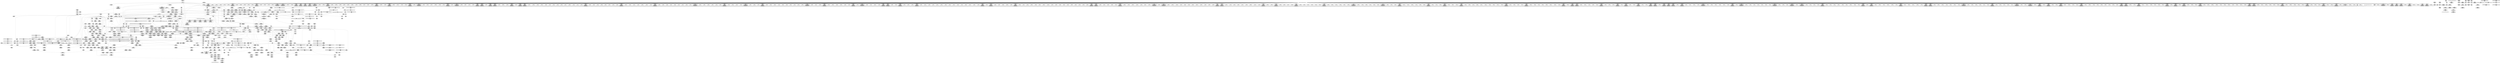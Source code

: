 digraph {
	CE0x46d3870 [shape=record,shape=Mrecord,label="{CE0x46d3870|inode_has_perm:tmp19|security/selinux/hooks.c,1618|*SummSource*}"]
	CE0x464f580 [shape=record,shape=Mrecord,label="{CE0x464f580|selinux_inode_follow_link:tmp16|security/selinux/hooks.c,2812}"]
	CE0x46907d0 [shape=record,shape=Mrecord,label="{CE0x46907d0|inode_has_perm:tmp|*SummSource*}"]
	CE0x46b0050 [shape=record,shape=Mrecord,label="{CE0x46b0050|12:_i32,_56:_i8*,_:_CRE_249,250_}"]
	CE0x46b77c0 [shape=record,shape=Mrecord,label="{CE0x46b77c0|12:_i32,_56:_i8*,_:_CRE_475,476_}"]
	CE0x463dfb0 [shape=record,shape=Mrecord,label="{CE0x463dfb0|selinux_inode_follow_link:tmp20|security/selinux/hooks.c,2812|*SummSource*}"]
	CE0x46d08e0 [shape=record,shape=Mrecord,label="{CE0x46d08e0|inode_has_perm:tmp13|security/selinux/hooks.c,1614|*SummSource*}"]
	CE0x46b2ea0 [shape=record,shape=Mrecord,label="{CE0x46b2ea0|12:_i32,_56:_i8*,_:_CRE_288,289_}"]
	CE0x46c7120 [shape=record,shape=Mrecord,label="{CE0x46c7120|12:_i32,_56:_i8*,_:_CRE_918,919_}"]
	CE0x465b8f0 [shape=record,shape=Mrecord,label="{CE0x465b8f0|104:_%struct.inode*,_:_CRE_224,232_|*MultipleSource*|Function::selinux_inode_follow_link&Arg::dentry::|Function::dentry_has_perm&Arg::dentry::|security/selinux/hooks.c,1627}"]
	CE0x46c3bb0 [shape=record,shape=Mrecord,label="{CE0x46c3bb0|12:_i32,_56:_i8*,_:_CRE_873,874_}"]
	CE0x4661fb0 [shape=record,shape=Mrecord,label="{CE0x4661fb0|inode_has_perm:tmp14|security/selinux/hooks.c,1614}"]
	CE0x465e200 [shape=record,shape=Mrecord,label="{CE0x465e200|inode_has_perm:return|*SummSink*}"]
	CE0x46ca0d0 [shape=record,shape=Mrecord,label="{CE0x46ca0d0|inode_has_perm:tmp6|*LoadInst*|security/selinux/hooks.c,1611}"]
	CE0x4692b70 [shape=record,shape=Mrecord,label="{CE0x4692b70|__validate_creds:cred|Function::__validate_creds&Arg::cred::|*SummSource*}"]
	CE0x464c360 [shape=record,shape=Mrecord,label="{CE0x464c360|selinux_inode_follow_link:tmp3|*SummSource*}"]
	CE0x462a6e0 [shape=record,shape=Mrecord,label="{CE0x462a6e0|selinux_inode_follow_link:do.body|*SummSource*}"]
	CE0x4681ca0 [shape=record,shape=Mrecord,label="{CE0x4681ca0|dentry_has_perm:call|security/selinux/hooks.c,1632}"]
	CE0x46b35c0 [shape=record,shape=Mrecord,label="{CE0x46b35c0|12:_i32,_56:_i8*,_:_CRE_294,295_}"]
	CE0x46d38e0 [shape=record,shape=Mrecord,label="{CE0x46d38e0|inode_has_perm:tmp19|security/selinux/hooks.c,1618|*SummSink*}"]
	CE0x46d6220 [shape=record,shape=Mrecord,label="{CE0x46d6220|avc_has_perm:requested|Function::avc_has_perm&Arg::requested::}"]
	CE0x469e4c0 [shape=record,shape=Mrecord,label="{CE0x469e4c0|inode_has_perm:tmp3}"]
	CE0x46864d0 [shape=record,shape=Mrecord,label="{CE0x46864d0|avc_has_perm:entry}"]
	CE0x465c310 [shape=record,shape=Mrecord,label="{CE0x465c310|104:_%struct.inode*,_:_CRE_272,280_|*MultipleSource*|Function::selinux_inode_follow_link&Arg::dentry::|Function::dentry_has_perm&Arg::dentry::|security/selinux/hooks.c,1627}"]
	CE0x465e5c0 [shape=record,shape=Mrecord,label="{CE0x465e5c0|i32_0|*Constant*|*SummSink*}"]
	CE0x46979e0 [shape=record,shape=Mrecord,label="{CE0x46979e0|i32_1|*Constant*|*SummSink*}"]
	CE0x4659d30 [shape=record,shape=Mrecord,label="{CE0x4659d30|dentry_has_perm:dentry|Function::dentry_has_perm&Arg::dentry::|*SummSink*}"]
	CE0x46d6470 [shape=record,shape=Mrecord,label="{CE0x46d6470|avc_has_perm:requested|Function::avc_has_perm&Arg::requested::|*SummSink*}"]
	CE0x465d0e0 [shape=record,shape=Mrecord,label="{CE0x465d0e0|104:_%struct.inode*,_:_CRE_308,309_}"]
	CE0x4631560 [shape=record,shape=Mrecord,label="{CE0x4631560|selinux_inode_follow_link:tmp|*SummSink*}"]
	CE0x46d1ec0 [shape=record,shape=Mrecord,label="{CE0x46d1ec0|inode_has_perm:tmp17|security/selinux/hooks.c,1617}"]
	CE0x4662c80 [shape=record,shape=Mrecord,label="{CE0x4662c80|GLOBAL:cred_sid|*Constant*|*SummSource*}"]
	CE0x592aea0 [shape=record,shape=Mrecord,label="{CE0x592aea0|i64*_getelementptr_inbounds_(_11_x_i64_,_11_x_i64_*___llvm_gcov_ctr230,_i64_0,_i64_0)|*Constant*|*SummSource*}"]
	CE0x46b8a90 [shape=record,shape=Mrecord,label="{CE0x46b8a90|12:_i32,_56:_i8*,_:_CRE_504,508_|*MultipleSource*|*LoadInst*|security/selinux/hooks.c,1627|Function::inode_has_perm&Arg::inode::|security/selinux/hooks.c,1611}"]
	CE0x46a0780 [shape=record,shape=Mrecord,label="{CE0x46a0780|104:_%struct.inode*,_:_CRE_317,318_}"]
	CE0x46b4b20 [shape=record,shape=Mrecord,label="{CE0x46b4b20|12:_i32,_56:_i8*,_:_CRE_312,320_|*MultipleSource*|*LoadInst*|security/selinux/hooks.c,1627|Function::inode_has_perm&Arg::inode::|security/selinux/hooks.c,1611}"]
	CE0x4682a30 [shape=record,shape=Mrecord,label="{CE0x4682a30|inode_has_perm:entry|*SummSource*}"]
	CE0x46b4530 [shape=record,shape=Mrecord,label="{CE0x46b4530|12:_i32,_56:_i8*,_:_CRE_307,308_}"]
	CE0x46bb800 [shape=record,shape=Mrecord,label="{CE0x46bb800|12:_i32,_56:_i8*,_:_CRE_574,575_}"]
	CE0x46c8af0 [shape=record,shape=Mrecord,label="{CE0x46c8af0|12:_i32,_56:_i8*,_:_CRE_960,968_|*MultipleSource*|*LoadInst*|security/selinux/hooks.c,1627|Function::inode_has_perm&Arg::inode::|security/selinux/hooks.c,1611}"]
	CE0x4692610 [shape=record,shape=Mrecord,label="{CE0x4692610|cred_sid:security|security/selinux/hooks.c,196|*SummSource*}"]
	CE0x4643b90 [shape=record,shape=Mrecord,label="{CE0x4643b90|_call_void_mcount()_#3}"]
	CE0x469f240 [shape=record,shape=Mrecord,label="{CE0x469f240|12:_i32,_56:_i8*,_:_CRE_144,145_}"]
	CE0x465a510 [shape=record,shape=Mrecord,label="{CE0x465a510|dentry_has_perm:av|Function::dentry_has_perm&Arg::av::|*SummSink*}"]
	CE0x464a750 [shape=record,shape=Mrecord,label="{CE0x464a750|104:_%struct.inode*,_:_CRE_202,203_}"]
	CE0x463dec0 [shape=record,shape=Mrecord,label="{CE0x463dec0|selinux_inode_follow_link:tmp20|security/selinux/hooks.c,2812}"]
	CE0x46c4660 [shape=record,shape=Mrecord,label="{CE0x46c4660|12:_i32,_56:_i8*,_:_CRE_882,883_}"]
	CE0x46c5370 [shape=record,shape=Mrecord,label="{CE0x46c5370|12:_i32,_56:_i8*,_:_CRE_893,894_}"]
	CE0x4698460 [shape=record,shape=Mrecord,label="{CE0x4698460|GLOBAL:current_task|Global_var:current_task}"]
	CE0x46aeef0 [shape=record,shape=Mrecord,label="{CE0x46aeef0|12:_i32,_56:_i8*,_:_CRE_216,224_|*MultipleSource*|*LoadInst*|security/selinux/hooks.c,1627|Function::inode_has_perm&Arg::inode::|security/selinux/hooks.c,1611}"]
	CE0x4692b00 [shape=record,shape=Mrecord,label="{CE0x4692b00|__validate_creds:entry}"]
	CE0x46c5700 [shape=record,shape=Mrecord,label="{CE0x46c5700|12:_i32,_56:_i8*,_:_CRE_896,897_}"]
	CE0x46a03c0 [shape=record,shape=Mrecord,label="{CE0x46a03c0|104:_%struct.inode*,_:_CRE_313,314_}"]
	CE0x46909f0 [shape=record,shape=Mrecord,label="{CE0x46909f0|__validate_creds:call|include/linux/cred.h,173}"]
	CE0x46c36f0 [shape=record,shape=Mrecord,label="{CE0x46c36f0|12:_i32,_56:_i8*,_:_CRE_869,870_}"]
	CE0x46848a0 [shape=record,shape=Mrecord,label="{CE0x46848a0|__validate_creds:lnot.ext|include/linux/cred.h,173}"]
	CE0x4655030 [shape=record,shape=Mrecord,label="{CE0x4655030|__validate_creds:tmp3|include/linux/cred.h,173}"]
	CE0x46d8960 [shape=record,shape=Mrecord,label="{CE0x46d8960|inode_has_perm:lnot.ext|security/selinux/hooks.c,1611}"]
	CE0x46ae770 [shape=record,shape=Mrecord,label="{CE0x46ae770|12:_i32,_56:_i8*,_:_CRE_202,203_}"]
	CE0x468b020 [shape=record,shape=Mrecord,label="{CE0x468b020|GLOBAL:__invalid_creds|*Constant*|*SummSource*}"]
	CE0x46f1b40 [shape=record,shape=Mrecord,label="{CE0x46f1b40|inode_has_perm:tmp16|security/selinux/hooks.c,1615|*SummSink*}"]
	CE0x46bdba0 [shape=record,shape=Mrecord,label="{CE0x46bdba0|12:_i32,_56:_i8*,_:_CRE_604,605_}"]
	CE0x46aca60 [shape=record,shape=Mrecord,label="{CE0x46aca60|12:_i32,_56:_i8*,_:_CRE_171,172_}"]
	CE0x4631e10 [shape=record,shape=Mrecord,label="{CE0x4631e10|dentry_has_perm:bb|*SummSink*}"]
	CE0x46c82f0 [shape=record,shape=Mrecord,label="{CE0x46c82f0|12:_i32,_56:_i8*,_:_CRE_933,934_}"]
	CE0x46ca320 [shape=record,shape=Mrecord,label="{CE0x46ca320|inode_has_perm:tmp6|*LoadInst*|security/selinux/hooks.c,1611|*SummSource*}"]
	CE0x46d43a0 [shape=record,shape=Mrecord,label="{CE0x46d43a0|__validate_creds:if.then|*SummSource*}"]
	CE0x46b1350 [shape=record,shape=Mrecord,label="{CE0x46b1350|12:_i32,_56:_i8*,_:_CRE_265,266_}"]
	CE0x46acf10 [shape=record,shape=Mrecord,label="{CE0x46acf10|12:_i32,_56:_i8*,_:_CRE_176,177_}"]
	CE0x46c0050 [shape=record,shape=Mrecord,label="{CE0x46c0050|12:_i32,_56:_i8*,_:_CRE_680,684_|*MultipleSource*|*LoadInst*|security/selinux/hooks.c,1627|Function::inode_has_perm&Arg::inode::|security/selinux/hooks.c,1611}"]
	CE0x46c1810 [shape=record,shape=Mrecord,label="{CE0x46c1810|12:_i32,_56:_i8*,_:_CRE_768,776_|*MultipleSource*|*LoadInst*|security/selinux/hooks.c,1627|Function::inode_has_perm&Arg::inode::|security/selinux/hooks.c,1611}"]
	CE0x4694c00 [shape=record,shape=Mrecord,label="{CE0x4694c00|dentry_has_perm:tmp|*SummSink*}"]
	CE0x464bd90 [shape=record,shape=Mrecord,label="{CE0x464bd90|selinux_inode_follow_link:tobool1|security/selinux/hooks.c,2812|*SummSink*}"]
	CE0x464b1a0 [shape=record,shape=Mrecord,label="{CE0x464b1a0|104:_%struct.inode*,_:_CRE_213,214_}"]
	CE0x4691520 [shape=record,shape=Mrecord,label="{CE0x4691520|i64*_getelementptr_inbounds_(_2_x_i64_,_2_x_i64_*___llvm_gcov_ctr131,_i64_0,_i64_1)|*Constant*|*SummSource*}"]
	CE0x46d5e40 [shape=record,shape=Mrecord,label="{CE0x46d5e40|avc_has_perm:tclass|Function::avc_has_perm&Arg::tclass::|*SummSink*}"]
	CE0x3e47120 [shape=record,shape=Mrecord,label="{CE0x3e47120|i64*_getelementptr_inbounds_(_11_x_i64_,_11_x_i64_*___llvm_gcov_ctr230,_i64_0,_i64_0)|*Constant*}"]
	CE0x4634490 [shape=record,shape=Mrecord,label="{CE0x4634490|12:_i32,_56:_i8*,_:_CRE_156,157_}"]
	CE0x46574d0 [shape=record,shape=Mrecord,label="{CE0x46574d0|i64_3|*Constant*}"]
	CE0x6203760 [shape=record,shape=Mrecord,label="{CE0x6203760|selinux_inode_follow_link:bb}"]
	CE0x46a5b10 [shape=record,shape=Mrecord,label="{CE0x46a5b10|12:_i32,_56:_i8*,_:_CRE_2,4_|*MultipleSource*|*LoadInst*|security/selinux/hooks.c,1627|Function::inode_has_perm&Arg::inode::|security/selinux/hooks.c,1611}"]
	CE0x46c7710 [shape=record,shape=Mrecord,label="{CE0x46c7710|12:_i32,_56:_i8*,_:_CRE_923,924_}"]
	CE0x4697030 [shape=record,shape=Mrecord,label="{CE0x4697030|104:_%struct.inode*,_:_CRE_179,180_}"]
	CE0x46bcc30 [shape=record,shape=Mrecord,label="{CE0x46bcc30|12:_i32,_56:_i8*,_:_CRE_591,592_}"]
	CE0x4664800 [shape=record,shape=Mrecord,label="{CE0x4664800|get_current:entry|*SummSink*}"]
	CE0x46b7f00 [shape=record,shape=Mrecord,label="{CE0x46b7f00|12:_i32,_56:_i8*,_:_CRE_482,483_}"]
	CE0x46d8e00 [shape=record,shape=Mrecord,label="{CE0x46d8e00|inode_has_perm:conv|security/selinux/hooks.c,1611|*SummSource*}"]
	CE0x4659b40 [shape=record,shape=Mrecord,label="{CE0x4659b40|dentry_has_perm:dentry|Function::dentry_has_perm&Arg::dentry::}"]
	CE0x46a6a30 [shape=record,shape=Mrecord,label="{CE0x46a6a30|cred_sid:tmp}"]
	CE0x4699a00 [shape=record,shape=Mrecord,label="{CE0x4699a00|inode_has_perm:tmp5|security/selinux/hooks.c,1609|*SummSource*}"]
	CE0x464b950 [shape=record,shape=Mrecord,label="{CE0x464b950|selinux_inode_follow_link:do.body}"]
	CE0x4639320 [shape=record,shape=Mrecord,label="{CE0x4639320|__validate_creds:tmp2|include/linux/cred.h,173}"]
	CE0x4699880 [shape=record,shape=Mrecord,label="{CE0x4699880|inode_has_perm:tmp5|security/selinux/hooks.c,1609}"]
	CE0x464f390 [shape=record,shape=Mrecord,label="{CE0x464f390|selinux_inode_follow_link:tmp15|security/selinux/hooks.c,2812|*SummSource*}"]
	CE0x46b3360 [shape=record,shape=Mrecord,label="{CE0x46b3360|12:_i32,_56:_i8*,_:_CRE_292,293_}"]
	CE0x4690da0 [shape=record,shape=Mrecord,label="{CE0x4690da0|i32_1609|*Constant*}"]
	CE0x46d4640 [shape=record,shape=Mrecord,label="{CE0x46d4640|__validate_creds:if.end}"]
	CE0x469f150 [shape=record,shape=Mrecord,label="{CE0x469f150|12:_i32,_56:_i8*,_:_CRE_143,144_}"]
	CE0x46bfe30 [shape=record,shape=Mrecord,label="{CE0x46bfe30|12:_i32,_56:_i8*,_:_CRE_672,680_|*MultipleSource*|*LoadInst*|security/selinux/hooks.c,1627|Function::inode_has_perm&Arg::inode::|security/selinux/hooks.c,1611}"]
	CE0x46bbf20 [shape=record,shape=Mrecord,label="{CE0x46bbf20|12:_i32,_56:_i8*,_:_CRE_580,581_}"]
	CE0x467fb00 [shape=record,shape=Mrecord,label="{CE0x467fb00|i64_2|*Constant*}"]
	CE0x469f6e0 [shape=record,shape=Mrecord,label="{CE0x469f6e0|__validate_creds:lnot|include/linux/cred.h,173|*SummSource*}"]
	CE0x46dc390 [shape=record,shape=Mrecord,label="{CE0x46dc390|inode_has_perm:tmp10|security/selinux/hooks.c,1611|*SummSink*}"]
	CE0x4658cf0 [shape=record,shape=Mrecord,label="{CE0x4658cf0|dentry_has_perm:entry|*SummSource*}"]
	CE0x46bf7d0 [shape=record,shape=Mrecord,label="{CE0x46bf7d0|12:_i32,_56:_i8*,_:_CRE_648,656_|*MultipleSource*|*LoadInst*|security/selinux/hooks.c,1627|Function::inode_has_perm&Arg::inode::|security/selinux/hooks.c,1611}"]
	CE0x4630240 [shape=record,shape=Mrecord,label="{CE0x4630240|selinux_inode_follow_link:tmp|*SummSource*}"]
	CE0x4685fc0 [shape=record,shape=Mrecord,label="{CE0x4685fc0|avc_has_perm:ssid|Function::avc_has_perm&Arg::ssid::|*SummSink*}"]
	CE0x46ad5a0 [shape=record,shape=Mrecord,label="{CE0x46ad5a0|12:_i32,_56:_i8*,_:_CRE_183,184_}"]
	CE0x46ce7d0 [shape=record,shape=Mrecord,label="{CE0x46ce7d0|_ret_i32_%tmp6,_!dbg_!27716|security/selinux/hooks.c,197}"]
	CE0x4686bc0 [shape=record,shape=Mrecord,label="{CE0x4686bc0|inode_has_perm:tmp18|security/selinux/hooks.c,1617}"]
	CE0x46a7460 [shape=record,shape=Mrecord,label="{CE0x46a7460|0:_i32,_4:_i32,_8:_i32,_12:_i32,_:_CMRE_20,24_|*MultipleSource*|security/selinux/hooks.c,196|*LoadInst*|security/selinux/hooks.c,196|security/selinux/hooks.c,197}"]
	CE0x4684140 [shape=record,shape=Mrecord,label="{CE0x4684140|dentry_has_perm:tmp2}"]
	CE0x4646fa0 [shape=record,shape=Mrecord,label="{CE0x4646fa0|inode_has_perm:tmp2}"]
	CE0x46d9110 [shape=record,shape=Mrecord,label="{CE0x46d9110|GLOBAL:llvm.expect.i64|*Constant*}"]
	CE0x4693da0 [shape=record,shape=Mrecord,label="{CE0x4693da0|_ret_void,_!dbg_!27722|include/linux/cred.h,175}"]
	CE0x46642f0 [shape=record,shape=Mrecord,label="{CE0x46642f0|12:_i32,_56:_i8*,_:_CRE_112,120_|*MultipleSource*|*LoadInst*|security/selinux/hooks.c,1627|Function::inode_has_perm&Arg::inode::|security/selinux/hooks.c,1611}"]
	CE0x4682ac0 [shape=record,shape=Mrecord,label="{CE0x4682ac0|inode_has_perm:entry|*SummSink*}"]
	CE0x46391b0 [shape=record,shape=Mrecord,label="{CE0x46391b0|__validate_creds:tobool|include/linux/cred.h,173|*SummSink*}"]
	CE0x463b9e0 [shape=record,shape=Mrecord,label="{CE0x463b9e0|selinux_inode_follow_link:tmp13|security/selinux/hooks.c,2812}"]
	CE0x46aeb30 [shape=record,shape=Mrecord,label="{CE0x46aeb30|12:_i32,_56:_i8*,_:_CRE_206,207_}"]
	CE0x4698560 [shape=record,shape=Mrecord,label="{CE0x4698560|GLOBAL:current_task|Global_var:current_task|*SummSource*}"]
	CE0x46b9bf0 [shape=record,shape=Mrecord,label="{CE0x46b9bf0|12:_i32,_56:_i8*,_:_CRE_552,553_}"]
	CE0x46d8040 [shape=record,shape=Mrecord,label="{CE0x46d8040|inode_has_perm:lnot1|security/selinux/hooks.c,1611}"]
	CE0x4658f40 [shape=record,shape=Mrecord,label="{CE0x4658f40|dentry_has_perm:cred|Function::dentry_has_perm&Arg::cred::|*SummSource*}"]
	CE0x46854f0 [shape=record,shape=Mrecord,label="{CE0x46854f0|_call_void_mcount()_#3|*SummSink*}"]
	CE0x468e440 [shape=record,shape=Mrecord,label="{CE0x468e440|_call_void_mcount()_#3}"]
	CE0x46b1ba0 [shape=record,shape=Mrecord,label="{CE0x46b1ba0|12:_i32,_56:_i8*,_:_CRE_272,273_}"]
	CE0x46b57e0 [shape=record,shape=Mrecord,label="{CE0x46b57e0|12:_i32,_56:_i8*,_:_CRE_376,384_|*MultipleSource*|*LoadInst*|security/selinux/hooks.c,1627|Function::inode_has_perm&Arg::inode::|security/selinux/hooks.c,1611}"]
	CE0x46b22c0 [shape=record,shape=Mrecord,label="{CE0x46b22c0|12:_i32,_56:_i8*,_:_CRE_278,279_}"]
	CE0x46c6d90 [shape=record,shape=Mrecord,label="{CE0x46c6d90|12:_i32,_56:_i8*,_:_CRE_915,916_}"]
	CE0x465b080 [shape=record,shape=Mrecord,label="{CE0x465b080|104:_%struct.inode*,_:_CRE_215,216_}"]
	CE0x4696b80 [shape=record,shape=Mrecord,label="{CE0x4696b80|104:_%struct.inode*,_:_CRE_174,175_}"]
	CE0x4691850 [shape=record,shape=Mrecord,label="{CE0x4691850|i64*_getelementptr_inbounds_(_8_x_i64_,_8_x_i64_*___llvm_gcov_ctr154,_i64_0,_i64_0)|*Constant*|*SummSink*}"]
	CE0x4634760 [shape=record,shape=Mrecord,label="{CE0x4634760|12:_i32,_56:_i8*,_:_CRE_159,160_}"]
	CE0x46b9e10 [shape=record,shape=Mrecord,label="{CE0x46b9e10|12:_i32,_56:_i8*,_:_CRE_553,554_}"]
	CE0x469dc50 [shape=record,shape=Mrecord,label="{CE0x469dc50|__validate_creds:tmp1|*SummSource*}"]
	CE0x465fa20 [shape=record,shape=Mrecord,label="{CE0x465fa20|i64_1|*Constant*}"]
	CE0x463dde0 [shape=record,shape=Mrecord,label="{CE0x463dde0|i64*_getelementptr_inbounds_(_11_x_i64_,_11_x_i64_*___llvm_gcov_ctr230,_i64_0,_i64_10)|*Constant*|*SummSink*}"]
	CE0x4698100 [shape=record,shape=Mrecord,label="{CE0x4698100|COLLAPSED:_GCMRE___llvm_gcov_ctr98_internal_global_2_x_i64_zeroinitializer:_elem_0:default:}"]
	CE0x463fe00 [shape=record,shape=Mrecord,label="{CE0x463fe00|selinux_inode_follow_link:call|security/selinux/hooks.c,2812}"]
	CE0x4692470 [shape=record,shape=Mrecord,label="{CE0x4692470|i32_22|*Constant*|*SummSource*}"]
	CE0x46a3cd0 [shape=record,shape=Mrecord,label="{CE0x46a3cd0|104:_%struct.inode*,_:_CRE_145,146_}"]
	CE0x469fb30 [shape=record,shape=Mrecord,label="{CE0x469fb30|inode_has_perm:bb|*SummSource*}"]
	CE0x46dafe0 [shape=record,shape=Mrecord,label="{CE0x46dafe0|inode_has_perm:tmp8|security/selinux/hooks.c,1611|*SummSource*}"]
	CE0x46c3ce0 [shape=record,shape=Mrecord,label="{CE0x46c3ce0|12:_i32,_56:_i8*,_:_CRE_874,875_}"]
	CE0x463b1d0 [shape=record,shape=Mrecord,label="{CE0x463b1d0|selinux_inode_follow_link:land.lhs.true2|*SummSource*}"]
	CE0x463b490 [shape=record,shape=Mrecord,label="{CE0x463b490|selinux_inode_follow_link:tmp2|*SummSink*}"]
	CE0x46afbc0 [shape=record,shape=Mrecord,label="{CE0x46afbc0|12:_i32,_56:_i8*,_:_CRE_245,246_}"]
	CE0x4680140 [shape=record,shape=Mrecord,label="{CE0x4680140|12:_i32,_56:_i8*,_:_CRE_12,16_|*MultipleSource*|*LoadInst*|security/selinux/hooks.c,1627|Function::inode_has_perm&Arg::inode::|security/selinux/hooks.c,1611}"]
	CE0x4649ee0 [shape=record,shape=Mrecord,label="{CE0x4649ee0|104:_%struct.inode*,_:_CRE_193,194_}"]
	CE0x4663390 [shape=record,shape=Mrecord,label="{CE0x4663390|cred_sid:cred|Function::cred_sid&Arg::cred::|*SummSource*}"]
	CE0x4686280 [shape=record,shape=Mrecord,label="{CE0x4686280|avc_has_perm:tsid|Function::avc_has_perm&Arg::tsid::|*SummSource*}"]
	CE0x46ae590 [shape=record,shape=Mrecord,label="{CE0x46ae590|12:_i32,_56:_i8*,_:_CRE_200,201_}"]
	CE0x46c28e0 [shape=record,shape=Mrecord,label="{CE0x46c28e0|12:_i32,_56:_i8*,_:_CRE_840,848_|*MultipleSource*|*LoadInst*|security/selinux/hooks.c,1627|Function::inode_has_perm&Arg::inode::|security/selinux/hooks.c,1611}"]
	CE0x4653650 [shape=record,shape=Mrecord,label="{CE0x4653650|selinux_inode_follow_link:tmp9|security/selinux/hooks.c,2812}"]
	CE0x469cad0 [shape=record,shape=Mrecord,label="{CE0x469cad0|GLOBAL:creds_are_invalid|*Constant*}"]
	CE0x4653ef0 [shape=record,shape=Mrecord,label="{CE0x4653ef0|selinux_inode_follow_link:tmp11|security/selinux/hooks.c,2812}"]
	CE0x469f540 [shape=record,shape=Mrecord,label="{CE0x469f540|__validate_creds:lnot|include/linux/cred.h,173}"]
	CE0x4681f60 [shape=record,shape=Mrecord,label="{CE0x4681f60|dentry_has_perm:dentry1|security/selinux/hooks.c,1631|*SummSink*}"]
	CE0x4664f20 [shape=record,shape=Mrecord,label="{CE0x4664f20|i32_78|*Constant*}"]
	CE0x46b6b00 [shape=record,shape=Mrecord,label="{CE0x46b6b00|12:_i32,_56:_i8*,_:_CRE_448,456_|*MultipleSource*|*LoadInst*|security/selinux/hooks.c,1627|Function::inode_has_perm&Arg::inode::|security/selinux/hooks.c,1611}"]
	CE0x46a1660 [shape=record,shape=Mrecord,label="{CE0x46a1660|i64*_getelementptr_inbounds_(_5_x_i64_,_5_x_i64_*___llvm_gcov_ctr155,_i64_0,_i64_3)|*Constant*|*SummSource*}"]
	CE0x46ba300 [shape=record,shape=Mrecord,label="{CE0x46ba300|12:_i32,_56:_i8*,_:_CRE_556,557_}"]
	CE0x46341c0 [shape=record,shape=Mrecord,label="{CE0x46341c0|12:_i32,_56:_i8*,_:_CRE_153,154_}"]
	CE0x464aa20 [shape=record,shape=Mrecord,label="{CE0x464aa20|104:_%struct.inode*,_:_CRE_205,206_}"]
	CE0x4638fc0 [shape=record,shape=Mrecord,label="{CE0x4638fc0|__validate_creds:tobool|include/linux/cred.h,173}"]
	CE0x46b3e10 [shape=record,shape=Mrecord,label="{CE0x46b3e10|12:_i32,_56:_i8*,_:_CRE_301,302_}"]
	CE0x4633d10 [shape=record,shape=Mrecord,label="{CE0x4633d10|12:_i32,_56:_i8*,_:_CRE_148,149_}"]
	CE0x4687550 [shape=record,shape=Mrecord,label="{CE0x4687550|i32_(i32,_i32,_i16,_i32,_%struct.common_audit_data*)*_bitcast_(i32_(i32,_i32,_i16,_i32,_%struct.common_audit_data.495*)*_avc_has_perm_to_i32_(i32,_i32,_i16,_i32,_%struct.common_audit_data*)*)|*Constant*}"]
	CE0x465ade0 [shape=record,shape=Mrecord,label="{CE0x465ade0|_ret_i32_%call5,_!dbg_!27741|security/selinux/hooks.c,2814|*SummSink*}"]
	CE0x62fc6f0 [shape=record,shape=Mrecord,label="{CE0x62fc6f0|i64_2|*Constant*|*SummSource*}"]
	CE0x46ba030 [shape=record,shape=Mrecord,label="{CE0x46ba030|12:_i32,_56:_i8*,_:_CRE_554,555_}"]
	CE0x46c02a0 [shape=record,shape=Mrecord,label="{CE0x46c02a0|12:_i32,_56:_i8*,_:_CRE_684,688_|*MultipleSource*|*LoadInst*|security/selinux/hooks.c,1627|Function::inode_has_perm&Arg::inode::|security/selinux/hooks.c,1611}"]
	CE0x46dc8a0 [shape=record,shape=Mrecord,label="{CE0x46dc8a0|i64*_getelementptr_inbounds_(_8_x_i64_,_8_x_i64_*___llvm_gcov_ctr154,_i64_0,_i64_5)|*Constant*|*SummSource*}"]
	CE0x46b7870 [shape=record,shape=Mrecord,label="{CE0x46b7870|12:_i32,_56:_i8*,_:_CRE_476,477_}"]
	CE0x4655b30 [shape=record,shape=Mrecord,label="{CE0x4655b30|__validate_creds:tmp4|include/linux/cred.h,173}"]
	CE0x469dbe0 [shape=record,shape=Mrecord,label="{CE0x469dbe0|i64_1|*Constant*}"]
	CE0x46da100 [shape=record,shape=Mrecord,label="{CE0x46da100|inode_has_perm:tobool2|security/selinux/hooks.c,1611|*SummSink*}"]
	CE0x4657c70 [shape=record,shape=Mrecord,label="{CE0x4657c70|selinux_inode_follow_link:tmp21|security/selinux/hooks.c,2812|*SummSource*}"]
	CE0x4660a80 [shape=record,shape=Mrecord,label="{CE0x4660a80|selinux_inode_follow_link:tmp18|security/selinux/hooks.c,2812|*SummSink*}"]
	CE0x46969a0 [shape=record,shape=Mrecord,label="{CE0x46969a0|104:_%struct.inode*,_:_CRE_172,173_}"]
	CE0x46aff20 [shape=record,shape=Mrecord,label="{CE0x46aff20|12:_i32,_56:_i8*,_:_CRE_248,249_}"]
	CE0x4683810 [shape=record,shape=Mrecord,label="{CE0x4683810|dentry_has_perm:tmp3|*SummSource*}"]
	CE0x464dff0 [shape=record,shape=Mrecord,label="{CE0x464dff0|GLOBAL:lockdep_rcu_suspicious|*Constant*|*SummSink*}"]
	CE0x46bb0e0 [shape=record,shape=Mrecord,label="{CE0x46bb0e0|12:_i32,_56:_i8*,_:_CRE_568,569_}"]
	CE0x4649fd0 [shape=record,shape=Mrecord,label="{CE0x4649fd0|104:_%struct.inode*,_:_CRE_194,195_}"]
	CE0x46a0b40 [shape=record,shape=Mrecord,label="{CE0x46a0b40|dentry_has_perm:tmp4|*LoadInst*|security/selinux/hooks.c,1627|*SummSource*}"]
	CE0x46c9eb0 [shape=record,shape=Mrecord,label="{CE0x46c9eb0|12:_i32,_56:_i8*,_:_CRE_1000,1008_|*MultipleSource*|*LoadInst*|security/selinux/hooks.c,1627|Function::inode_has_perm&Arg::inode::|security/selinux/hooks.c,1611}"]
	CE0x46f22e0 [shape=record,shape=Mrecord,label="{CE0x46f22e0|inode_has_perm:sid3|security/selinux/hooks.c,1617|*SummSink*}"]
	CE0x46a2700 [shape=record,shape=Mrecord,label="{CE0x46a2700|dentry_has_perm:u|security/selinux/hooks.c,1631|*SummSink*}"]
	CE0x4647960 [shape=record,shape=Mrecord,label="{CE0x4647960|GLOBAL:__validate_creds|*Constant*|*SummSink*}"]
	CE0x46c5240 [shape=record,shape=Mrecord,label="{CE0x46c5240|12:_i32,_56:_i8*,_:_CRE_892,893_}"]
	CE0x4650430 [shape=record,shape=Mrecord,label="{CE0x4650430|dentry_has_perm:d_inode|security/selinux/hooks.c,1627|*SummSink*}"]
	CE0x464e110 [shape=record,shape=Mrecord,label="{CE0x464e110|i32_2812|*Constant*}"]
	CE0x46ba760 [shape=record,shape=Mrecord,label="{CE0x46ba760|12:_i32,_56:_i8*,_:_CRE_560,561_}"]
	CE0x468dd50 [shape=record,shape=Mrecord,label="{CE0x468dd50|i64*_getelementptr_inbounds_(_8_x_i64_,_8_x_i64_*___llvm_gcov_ctr154,_i64_0,_i64_1)|*Constant*}"]
	CE0x46657b0 [shape=record,shape=Mrecord,label="{CE0x46657b0|GLOBAL:current_task|Global_var:current_task|*SummSink*}"]
	CE0x463a5e0 [shape=record,shape=Mrecord,label="{CE0x463a5e0|dentry_has_perm:bb}"]
	CE0x46c5830 [shape=record,shape=Mrecord,label="{CE0x46c5830|12:_i32,_56:_i8*,_:_CRE_897,898_}"]
	CE0x46651a0 [shape=record,shape=Mrecord,label="{CE0x46651a0|selinux_inode_follow_link:cred4|security/selinux/hooks.c,2812}"]
	CE0x46b66c0 [shape=record,shape=Mrecord,label="{CE0x46b66c0|12:_i32,_56:_i8*,_:_CRE_432,440_|*MultipleSource*|*LoadInst*|security/selinux/hooks.c,1627|Function::inode_has_perm&Arg::inode::|security/selinux/hooks.c,1611}"]
	CE0x46c8090 [shape=record,shape=Mrecord,label="{CE0x46c8090|12:_i32,_56:_i8*,_:_CRE_931,932_}"]
	CE0x46d8a90 [shape=record,shape=Mrecord,label="{CE0x46d8a90|inode_has_perm:lnot.ext|security/selinux/hooks.c,1611|*SummSource*}"]
	CE0x4649580 [shape=record,shape=Mrecord,label="{CE0x4649580|104:_%struct.inode*,_:_CRE_183,184_}"]
	CE0x467d5f0 [shape=record,shape=Mrecord,label="{CE0x467d5f0|inode_has_perm:perms|Function::inode_has_perm&Arg::perms::|*SummSink*}"]
	CE0x46658c0 [shape=record,shape=Mrecord,label="{CE0x46658c0|%struct.task_struct*_(%struct.task_struct**)*_asm_movq_%gs:$_1:P_,$0_,_r,im,_dirflag_,_fpsr_,_flags_}"]
	CE0x46302b0 [shape=record,shape=Mrecord,label="{CE0x46302b0|COLLAPSED:_GCMRE___llvm_gcov_ctr230_internal_global_11_x_i64_zeroinitializer:_elem_0:default:}"]
	CE0x469f9b0 [shape=record,shape=Mrecord,label="{CE0x469f9b0|inode_has_perm:if.end|*SummSink*}"]
	CE0x46b4d80 [shape=record,shape=Mrecord,label="{CE0x46b4d80|12:_i32,_56:_i8*,_:_CRE_328,336_|*MultipleSource*|*LoadInst*|security/selinux/hooks.c,1627|Function::inode_has_perm&Arg::inode::|security/selinux/hooks.c,1611}"]
	CE0x4699b70 [shape=record,shape=Mrecord,label="{CE0x4699b70|inode_has_perm:tmp5|security/selinux/hooks.c,1609|*SummSink*}"]
	CE0x46ad960 [shape=record,shape=Mrecord,label="{CE0x46ad960|12:_i32,_56:_i8*,_:_CRE_187,188_}"]
	CE0x46599a0 [shape=record,shape=Mrecord,label="{CE0x46599a0|i32_2|*Constant*}"]
	CE0x46a1220 [shape=record,shape=Mrecord,label="{CE0x46a1220|__validate_creds:tmp5|include/linux/cred.h,173|*SummSink*}"]
	CE0x465b800 [shape=record,shape=Mrecord,label="{CE0x465b800|104:_%struct.inode*,_:_CRE_223,224_}"]
	CE0x46b7380 [shape=record,shape=Mrecord,label="{CE0x46b7380|12:_i32,_56:_i8*,_:_CRE_473,474_}"]
	CE0x4696130 [shape=record,shape=Mrecord,label="{CE0x4696130|104:_%struct.inode*,_:_CRE_163,164_}"]
	CE0x4653520 [shape=record,shape=Mrecord,label="{CE0x4653520|i64_5|*Constant*|*SummSink*}"]
	CE0x4660680 [shape=record,shape=Mrecord,label="{CE0x4660680|selinux_inode_follow_link:tmp18|security/selinux/hooks.c,2812}"]
	CE0x465acb0 [shape=record,shape=Mrecord,label="{CE0x465acb0|_ret_i32_%call5,_!dbg_!27741|security/selinux/hooks.c,2814|*SummSource*}"]
	CE0x46a7a10 [shape=record,shape=Mrecord,label="{CE0x46a7a10|cred_sid:tmp6|security/selinux/hooks.c,197|*SummSink*}"]
	CE0x462d4b0 [shape=record,shape=Mrecord,label="{CE0x462d4b0|selinux_inode_follow_link:if.then|*SummSource*}"]
	CE0x46d3530 [shape=record,shape=Mrecord,label="{CE0x46d3530|i64*_getelementptr_inbounds_(_8_x_i64_,_8_x_i64_*___llvm_gcov_ctr154,_i64_0,_i64_7)|*Constant*|*SummSink*}"]
	CE0x4697580 [shape=record,shape=Mrecord,label="{CE0x4697580|i64*_getelementptr_inbounds_(_2_x_i64_,_2_x_i64_*___llvm_gcov_ctr153,_i64_0,_i64_1)|*Constant*|*SummSink*}"]
	CE0x4696400 [shape=record,shape=Mrecord,label="{CE0x4696400|104:_%struct.inode*,_:_CRE_166,167_}"]
	CE0x46d22c0 [shape=record,shape=Mrecord,label="{CE0x46d22c0|inode_has_perm:tmp17|security/selinux/hooks.c,1617|*SummSink*}"]
	CE0x465d380 [shape=record,shape=Mrecord,label="{CE0x465d380|get_current:bb}"]
	CE0x4662250 [shape=record,shape=Mrecord,label="{CE0x4662250|inode_has_perm:tmp14|security/selinux/hooks.c,1614|*SummSink*}"]
	CE0x4645f60 [shape=record,shape=Mrecord,label="{CE0x4645f60|_call_void_mcount()_#3}"]
	CE0x46d7640 [shape=record,shape=Mrecord,label="{CE0x46d7640|inode_has_perm:and|security/selinux/hooks.c,1611|*SummSource*}"]
	CE0x465bf10 [shape=record,shape=Mrecord,label="{CE0x465bf10|104:_%struct.inode*,_:_CRE_256,264_|*MultipleSource*|Function::selinux_inode_follow_link&Arg::dentry::|Function::dentry_has_perm&Arg::dentry::|security/selinux/hooks.c,1627}"]
	CE0x4664570 [shape=record,shape=Mrecord,label="{CE0x4664570|get_current:entry}"]
	CE0x465f2e0 [shape=record,shape=Mrecord,label="{CE0x465f2e0|i64*_getelementptr_inbounds_(_11_x_i64_,_11_x_i64_*___llvm_gcov_ctr230,_i64_0,_i64_1)|*Constant*|*SummSource*}"]
	CE0x4682270 [shape=record,shape=Mrecord,label="{CE0x4682270|GLOBAL:inode_has_perm|*Constant*}"]
	CE0x468bdd0 [shape=record,shape=Mrecord,label="{CE0x468bdd0|28:_i32,_32:_i16,_:_CRE_32,34_|*MultipleSource*|*LoadInst*|security/selinux/hooks.c,1615|security/selinux/hooks.c,1615|security/selinux/hooks.c,1617}"]
	CE0x46413c0 [shape=record,shape=Mrecord,label="{CE0x46413c0|selinux_inode_follow_link:tmp5|security/selinux/hooks.c,2812}"]
	CE0x468ee30 [shape=record,shape=Mrecord,label="{CE0x468ee30|i8*_getelementptr_inbounds_(_25_x_i8_,_25_x_i8_*_.str3,_i32_0,_i32_0)|*Constant*}"]
	CE0x46ad1e0 [shape=record,shape=Mrecord,label="{CE0x46ad1e0|12:_i32,_56:_i8*,_:_CRE_179,180_}"]
	CE0x46f8b80 [shape=record,shape=Mrecord,label="{CE0x46f8b80|cred_sid:tmp5|security/selinux/hooks.c,196|*SummSink*}"]
	CE0x46cebe0 [shape=record,shape=Mrecord,label="{CE0x46cebe0|i32_10|*Constant*}"]
	CE0x467fa70 [shape=record,shape=Mrecord,label="{CE0x467fa70|12:_i32,_56:_i8*,_:_CRE_88,96_|*MultipleSource*|*LoadInst*|security/selinux/hooks.c,1627|Function::inode_has_perm&Arg::inode::|security/selinux/hooks.c,1611}"]
	CE0x3e47060 [shape=record,shape=Mrecord,label="{CE0x3e47060|selinux_inode_follow_link:bb|*SummSink*}"]
	CE0x46a5cb0 [shape=record,shape=Mrecord,label="{CE0x46a5cb0|12:_i32,_56:_i8*,_:_CRE_16,24_|*MultipleSource*|*LoadInst*|security/selinux/hooks.c,1627|Function::inode_has_perm&Arg::inode::|security/selinux/hooks.c,1611}"]
	CE0x4685f20 [shape=record,shape=Mrecord,label="{CE0x4685f20|avc_has_perm:ssid|Function::avc_has_perm&Arg::ssid::|*SummSource*}"]
	CE0x46c26c0 [shape=record,shape=Mrecord,label="{CE0x46c26c0|12:_i32,_56:_i8*,_:_CRE_832,840_|*MultipleSource*|*LoadInst*|security/selinux/hooks.c,1627|Function::inode_has_perm&Arg::inode::|security/selinux/hooks.c,1611}"]
	CE0x46be190 [shape=record,shape=Mrecord,label="{CE0x46be190|12:_i32,_56:_i8*,_:_CRE_609,610_}"]
	CE0x46b6d20 [shape=record,shape=Mrecord,label="{CE0x46b6d20|12:_i32,_56:_i8*,_:_CRE_456,464_|*MultipleSource*|*LoadInst*|security/selinux/hooks.c,1627|Function::inode_has_perm&Arg::inode::|security/selinux/hooks.c,1611}"]
	CE0x469d850 [shape=record,shape=Mrecord,label="{CE0x469d850|_call_void___validate_creds(%struct.cred*_%cred,_i8*_getelementptr_inbounds_(_25_x_i8_,_25_x_i8_*_.str3,_i32_0,_i32_0),_i32_1609)_#10,_!dbg_!27719|security/selinux/hooks.c,1609|*SummSink*}"]
	CE0x46dab70 [shape=record,shape=Mrecord,label="{CE0x46dab70|GLOBAL:__llvm_gcov_ctr154|Global_var:__llvm_gcov_ctr154}"]
	CE0x4682e20 [shape=record,shape=Mrecord,label="{CE0x4682e20|inode_has_perm:cred|Function::inode_has_perm&Arg::cred::|*SummSink*}"]
	CE0x4695c80 [shape=record,shape=Mrecord,label="{CE0x4695c80|104:_%struct.inode*,_:_CRE_158,159_}"]
	CE0x465f9b0 [shape=record,shape=Mrecord,label="{CE0x465f9b0|get_current:tmp|*SummSink*}"]
	CE0x463c610 [shape=record,shape=Mrecord,label="{CE0x463c610|get_current:tmp1|*SummSource*}"]
	CE0x46ade10 [shape=record,shape=Mrecord,label="{CE0x46ade10|12:_i32,_56:_i8*,_:_CRE_192,193_}"]
	CE0x46cfcb0 [shape=record,shape=Mrecord,label="{CE0x46cfcb0|inode_has_perm:sid3|security/selinux/hooks.c,1617}"]
	CE0x4682780 [shape=record,shape=Mrecord,label="{CE0x4682780|GLOBAL:inode_has_perm|*Constant*|*SummSink*}"]
	CE0x46a1910 [shape=record,shape=Mrecord,label="{CE0x46a1910|i64*_getelementptr_inbounds_(_5_x_i64_,_5_x_i64_*___llvm_gcov_ctr155,_i64_0,_i64_3)|*Constant*|*SummSink*}"]
	CE0x46d99b0 [shape=record,shape=Mrecord,label="{CE0x46d99b0|inode_has_perm:expval|security/selinux/hooks.c,1611|*SummSink*}"]
	CE0x464f110 [shape=record,shape=Mrecord,label="{CE0x464f110|selinux_inode_follow_link:tmp17|security/selinux/hooks.c,2812|*SummSink*}"]
	CE0x4692510 [shape=record,shape=Mrecord,label="{CE0x4692510|i32_22|*Constant*|*SummSink*}"]
	CE0x4658b90 [shape=record,shape=Mrecord,label="{CE0x4658b90|GLOBAL:dentry_has_perm|*Constant*|*SummSink*}"]
	CE0x462c3d0 [shape=record,shape=Mrecord,label="{CE0x462c3d0|selinux_inode_follow_link:tmp12|security/selinux/hooks.c,2812|*SummSink*}"]
	CE0x46b8ce0 [shape=record,shape=Mrecord,label="{CE0x46b8ce0|12:_i32,_56:_i8*,_:_CRE_508,512_|*MultipleSource*|*LoadInst*|security/selinux/hooks.c,1627|Function::inode_has_perm&Arg::inode::|security/selinux/hooks.c,1611}"]
	CE0x462d570 [shape=record,shape=Mrecord,label="{CE0x462d570|selinux_inode_follow_link:if.end}"]
	CE0x463d700 [shape=record,shape=Mrecord,label="{CE0x463d700|i64*_getelementptr_inbounds_(_2_x_i64_,_2_x_i64_*___llvm_gcov_ctr98,_i64_0,_i64_1)|*Constant*}"]
	CE0x462ebb0 [shape=record,shape=Mrecord,label="{CE0x462ebb0|i64*_getelementptr_inbounds_(_11_x_i64_,_11_x_i64_*___llvm_gcov_ctr230,_i64_0,_i64_1)|*Constant*|*SummSink*}"]
	CE0x46c2280 [shape=record,shape=Mrecord,label="{CE0x46c2280|12:_i32,_56:_i8*,_:_CRE_816,824_|*MultipleSource*|*LoadInst*|security/selinux/hooks.c,1627|Function::inode_has_perm&Arg::inode::|security/selinux/hooks.c,1611}"]
	CE0x46c5a90 [shape=record,shape=Mrecord,label="{CE0x46c5a90|12:_i32,_56:_i8*,_:_CRE_899,900_}"]
	CE0x4650b70 [shape=record,shape=Mrecord,label="{CE0x4650b70|12:_i32,_56:_i8*,_:_CRE_56,64_|*MultipleSource*|*LoadInst*|security/selinux/hooks.c,1627|Function::inode_has_perm&Arg::inode::|security/selinux/hooks.c,1611}"]
	CE0x46c13d0 [shape=record,shape=Mrecord,label="{CE0x46c13d0|12:_i32,_56:_i8*,_:_CRE_752,756_|*MultipleSource*|*LoadInst*|security/selinux/hooks.c,1627|Function::inode_has_perm&Arg::inode::|security/selinux/hooks.c,1611}"]
	CE0x46d94a0 [shape=record,shape=Mrecord,label="{CE0x46d94a0|inode_has_perm:expval|security/selinux/hooks.c,1611}"]
	CE0x4694b70 [shape=record,shape=Mrecord,label="{CE0x4694b70|inode_has_perm:if.then}"]
	CE0x5a5c7a0 [shape=record,shape=Mrecord,label="{CE0x5a5c7a0|selinux_inode_follow_link:do.end|*SummSink*}"]
	CE0x4686d90 [shape=record,shape=Mrecord,label="{CE0x4686d90|inode_has_perm:tmp18|security/selinux/hooks.c,1617|*SummSource*}"]
	CE0x46ada50 [shape=record,shape=Mrecord,label="{CE0x46ada50|12:_i32,_56:_i8*,_:_CRE_188,189_}"]
	CE0x465d070 [shape=record,shape=Mrecord,label="{CE0x465d070|104:_%struct.inode*,_:_CRE_307,308_}"]
	CE0x4694ce0 [shape=record,shape=Mrecord,label="{CE0x4694ce0|dentry_has_perm:tmp1|*SummSource*}"]
	CE0x46872b0 [shape=record,shape=Mrecord,label="{CE0x46872b0|inode_has_perm:call4|security/selinux/hooks.c,1617|*SummSource*}"]
	CE0x468bca0 [shape=record,shape=Mrecord,label="{CE0x468bca0|28:_i32,_32:_i16,_:_CRE_28,32_|*MultipleSource*|*LoadInst*|security/selinux/hooks.c,1615|security/selinux/hooks.c,1615|security/selinux/hooks.c,1617}"]
	CE0x46cf390 [shape=record,shape=Mrecord,label="{CE0x46cf390|inode_has_perm:i_security|security/selinux/hooks.c,1615}"]
	CE0x46bc770 [shape=record,shape=Mrecord,label="{CE0x46bc770|12:_i32,_56:_i8*,_:_CRE_587,588_}"]
	CE0x4692d60 [shape=record,shape=Mrecord,label="{CE0x4692d60|i64*_getelementptr_inbounds_(_5_x_i64_,_5_x_i64_*___llvm_gcov_ctr155,_i64_0,_i64_0)|*Constant*|*SummSink*}"]
	CE0x46f7600 [shape=record,shape=Mrecord,label="{CE0x46f7600|__validate_creds:tmp8|include/linux/cred.h,175}"]
	CE0x46c7250 [shape=record,shape=Mrecord,label="{CE0x46c7250|12:_i32,_56:_i8*,_:_CRE_919,920_}"]
	CE0x46ac050 [shape=record,shape=Mrecord,label="{CE0x46ac050|cred_sid:tmp|*SummSink*}"]
	CE0x4663670 [shape=record,shape=Mrecord,label="{CE0x4663670|GLOBAL:get_current|*Constant*}"]
	CE0x46b4070 [shape=record,shape=Mrecord,label="{CE0x46b4070|12:_i32,_56:_i8*,_:_CRE_303,304_}"]
	CE0x467fc30 [shape=record,shape=Mrecord,label="{CE0x467fc30|__validate_creds:expval|include/linux/cred.h,173|*SummSource*}"]
	CE0x46813a0 [shape=record,shape=Mrecord,label="{CE0x46813a0|i8_10|*Constant*}"]
	CE0x464bec0 [shape=record,shape=Mrecord,label="{CE0x464bec0|i64_4|*Constant*}"]
	CE0x469ce70 [shape=record,shape=Mrecord,label="{CE0x469ce70|inode_has_perm:tmp1}"]
	CE0x46b51b0 [shape=record,shape=Mrecord,label="{CE0x46b51b0|12:_i32,_56:_i8*,_:_CRE_344,352_|*MultipleSource*|*LoadInst*|security/selinux/hooks.c,1627|Function::inode_has_perm&Arg::inode::|security/selinux/hooks.c,1611}"]
	CE0x469eec0 [shape=record,shape=Mrecord,label="{CE0x469eec0|12:_i32,_56:_i8*,_:_CRE_139,140_}"]
	CE0x46bdf30 [shape=record,shape=Mrecord,label="{CE0x46bdf30|12:_i32,_56:_i8*,_:_CRE_607,608_}"]
	CE0x46c5f50 [shape=record,shape=Mrecord,label="{CE0x46c5f50|12:_i32,_56:_i8*,_:_CRE_903,904_}"]
	CE0x4686ec0 [shape=record,shape=Mrecord,label="{CE0x4686ec0|inode_has_perm:tmp18|security/selinux/hooks.c,1617|*SummSink*}"]
	CE0x46a0d80 [shape=record,shape=Mrecord,label="{CE0x46a0d80|__validate_creds:tmp4|include/linux/cred.h,173|*SummSink*}"]
	CE0x46ad780 [shape=record,shape=Mrecord,label="{CE0x46ad780|12:_i32,_56:_i8*,_:_CRE_185,186_}"]
	CE0x62fc680 [shape=record,shape=Mrecord,label="{CE0x62fc680|i64_2|*Constant*}"]
	CE0x46ac790 [shape=record,shape=Mrecord,label="{CE0x46ac790|12:_i32,_56:_i8*,_:_CRE_168,169_}"]
	CE0x46af270 [shape=record,shape=Mrecord,label="{CE0x46af270|12:_i32,_56:_i8*,_:_CRE_232,236_|*MultipleSource*|*LoadInst*|security/selinux/hooks.c,1627|Function::inode_has_perm&Arg::inode::|security/selinux/hooks.c,1611}"]
	CE0x46b84f0 [shape=record,shape=Mrecord,label="{CE0x46b84f0|12:_i32,_56:_i8*,_:_CRE_487,488_}"]
	CE0x46ceab0 [shape=record,shape=Mrecord,label="{CE0x46ceab0|_ret_i32_%tmp6,_!dbg_!27716|security/selinux/hooks.c,197|*SummSink*}"]
	CE0x4646b90 [shape=record,shape=Mrecord,label="{CE0x4646b90|__validate_creds:bb|*SummSource*}"]
	CE0x4659500 [shape=record,shape=Mrecord,label="{CE0x4659500|selinux_inode_follow_link:dentry|Function::selinux_inode_follow_link&Arg::dentry::|*SummSource*}"]
	CE0x46b49f0 [shape=record,shape=Mrecord,label="{CE0x46b49f0|12:_i32,_56:_i8*,_:_CRE_311,312_}"]
	CE0x468ea20 [shape=record,shape=Mrecord,label="{CE0x468ea20|__validate_creds:call|include/linux/cred.h,173|*SummSink*}"]
	CE0x464e420 [shape=record,shape=Mrecord,label="{CE0x464e420|i32_2812|*Constant*|*SummSource*}"]
	CE0x46c9560 [shape=record,shape=Mrecord,label="{CE0x46c9560|12:_i32,_56:_i8*,_:_CRE_979,980_}"]
	CE0x46b0e90 [shape=record,shape=Mrecord,label="{CE0x46b0e90|12:_i32,_56:_i8*,_:_CRE_261,262_}"]
	CE0x4698d30 [shape=record,shape=Mrecord,label="{CE0x4698d30|104:_%struct.inode*,_:_CRE_40,48_|*MultipleSource*|Function::selinux_inode_follow_link&Arg::dentry::|Function::dentry_has_perm&Arg::dentry::|security/selinux/hooks.c,1627}"]
	CE0x467fe10 [shape=record,shape=Mrecord,label="{CE0x467fe10|__validate_creds:expval|include/linux/cred.h,173|*SummSink*}"]
	CE0x469c5e0 [shape=record,shape=Mrecord,label="{CE0x469c5e0|i32_4|*Constant*|*SummSource*}"]
	CE0x4698a80 [shape=record,shape=Mrecord,label="{CE0x4698a80|104:_%struct.inode*,_:_CRE_24,40_|*MultipleSource*|Function::selinux_inode_follow_link&Arg::dentry::|Function::dentry_has_perm&Arg::dentry::|security/selinux/hooks.c,1627}"]
	CE0x46ac1a0 [shape=record,shape=Mrecord,label="{CE0x46ac1a0|cred_sid:tmp1|*SummSink*}"]
	CE0x4649a30 [shape=record,shape=Mrecord,label="{CE0x4649a30|104:_%struct.inode*,_:_CRE_188,189_}"]
	CE0x46bd6e0 [shape=record,shape=Mrecord,label="{CE0x46bd6e0|12:_i32,_56:_i8*,_:_CRE_600,601_}"]
	CE0x4658140 [shape=record,shape=Mrecord,label="{CE0x4658140|selinux_inode_follow_link:call5|security/selinux/hooks.c,2814|*SummSource*}"]
	CE0x46d5a30 [shape=record,shape=Mrecord,label="{CE0x46d5a30|avc_has_perm:entry|*SummSink*}"]
	CE0x4647080 [shape=record,shape=Mrecord,label="{CE0x4647080|inode_has_perm:tmp2|*SummSink*}"]
	CE0x46b8620 [shape=record,shape=Mrecord,label="{CE0x46b8620|12:_i32,_56:_i8*,_:_CRE_488,496_|*MultipleSource*|*LoadInst*|security/selinux/hooks.c,1627|Function::inode_has_perm&Arg::inode::|security/selinux/hooks.c,1611}"]
	CE0x465ab50 [shape=record,shape=Mrecord,label="{CE0x465ab50|_ret_i32_%call5,_!dbg_!27741|security/selinux/hooks.c,2814}"]
	CE0x46c8680 [shape=record,shape=Mrecord,label="{CE0x46c8680|12:_i32,_56:_i8*,_:_CRE_936,944_|*MultipleSource*|*LoadInst*|security/selinux/hooks.c,1627|Function::inode_has_perm&Arg::inode::|security/selinux/hooks.c,1611}"]
	CE0x46932c0 [shape=record,shape=Mrecord,label="{CE0x46932c0|12:_i32,_56:_i8*,_:_CRE_128,136_|*MultipleSource*|*LoadInst*|security/selinux/hooks.c,1627|Function::inode_has_perm&Arg::inode::|security/selinux/hooks.c,1611}"]
	CE0x46806f0 [shape=record,shape=Mrecord,label="{CE0x46806f0|i64*_getelementptr_inbounds_(_2_x_i64_,_2_x_i64_*___llvm_gcov_ctr98,_i64_0,_i64_0)|*Constant*|*SummSink*}"]
	CE0x46b9340 [shape=record,shape=Mrecord,label="{CE0x46b9340|12:_i32,_56:_i8*,_:_CRE_528,536_|*MultipleSource*|*LoadInst*|security/selinux/hooks.c,1627|Function::inode_has_perm&Arg::inode::|security/selinux/hooks.c,1611}"]
	CE0x4697290 [shape=record,shape=Mrecord,label="{CE0x4697290|get_current:tmp4|./arch/x86/include/asm/current.h,14}"]
	CE0x46301d0 [shape=record,shape=Mrecord,label="{CE0x46301d0|selinux_inode_follow_link:tmp}"]
	CE0x465c910 [shape=record,shape=Mrecord,label="{CE0x465c910|104:_%struct.inode*,_:_CRE_296,304_|*MultipleSource*|Function::selinux_inode_follow_link&Arg::dentry::|Function::dentry_has_perm&Arg::dentry::|security/selinux/hooks.c,1627}"]
	CE0x46ae860 [shape=record,shape=Mrecord,label="{CE0x46ae860|12:_i32,_56:_i8*,_:_CRE_203,204_}"]
	CE0x46a32f0 [shape=record,shape=Mrecord,label="{CE0x46a32f0|104:_%struct.inode*,_:_CRE_92,93_}"]
	CE0x46b6090 [shape=record,shape=Mrecord,label="{CE0x46b6090|12:_i32,_56:_i8*,_:_CRE_408,416_|*MultipleSource*|*LoadInst*|security/selinux/hooks.c,1627|Function::inode_has_perm&Arg::inode::|security/selinux/hooks.c,1611}"]
	CE0x46ba890 [shape=record,shape=Mrecord,label="{CE0x46ba890|12:_i32,_56:_i8*,_:_CRE_561,562_}"]
	CE0x46d9610 [shape=record,shape=Mrecord,label="{CE0x46d9610|GLOBAL:llvm.expect.i64|*Constant*|*SummSink*}"]
	CE0x464a930 [shape=record,shape=Mrecord,label="{CE0x464a930|104:_%struct.inode*,_:_CRE_204,205_}"]
	CE0x46ac3d0 [shape=record,shape=Mrecord,label="{CE0x46ac3d0|12:_i32,_56:_i8*,_:_CRE_164,165_}"]
	CE0x463cd00 [shape=record,shape=Mrecord,label="{CE0x463cd00|selinux_inode_follow_link:land.lhs.true|*SummSink*}"]
	CE0x46ac4c0 [shape=record,shape=Mrecord,label="{CE0x46ac4c0|12:_i32,_56:_i8*,_:_CRE_165,166_}"]
	CE0x464eb50 [shape=record,shape=Mrecord,label="{CE0x464eb50|i64*_getelementptr_inbounds_(_11_x_i64_,_11_x_i64_*___llvm_gcov_ctr230,_i64_0,_i64_9)|*Constant*|*SummSource*}"]
	CE0x46d76b0 [shape=record,shape=Mrecord,label="{CE0x46d76b0|inode_has_perm:and|security/selinux/hooks.c,1611|*SummSink*}"]
	CE0x46b3a80 [shape=record,shape=Mrecord,label="{CE0x46b3a80|12:_i32,_56:_i8*,_:_CRE_298,299_}"]
	CE0x4661300 [shape=record,shape=Mrecord,label="{CE0x4661300|selinux_inode_follow_link:tmp19|security/selinux/hooks.c,2812|*SummSource*}"]
	CE0x464aed0 [shape=record,shape=Mrecord,label="{CE0x464aed0|104:_%struct.inode*,_:_CRE_210,211_}"]
	CE0x4633fe0 [shape=record,shape=Mrecord,label="{CE0x4633fe0|12:_i32,_56:_i8*,_:_CRE_151,152_}"]
	CE0x46cf040 [shape=record,shape=Mrecord,label="{CE0x46cf040|i32_10|*Constant*|*SummSource*}"]
	CE0x46d2ed0 [shape=record,shape=Mrecord,label="{CE0x46d2ed0|inode_has_perm:retval.0|*SummSource*}"]
	CE0x46a4be0 [shape=record,shape=Mrecord,label="{CE0x46a4be0|_ret_void,_!dbg_!27722|include/linux/cred.h,175|*SummSink*}"]
	CE0x46bad50 [shape=record,shape=Mrecord,label="{CE0x46bad50|12:_i32,_56:_i8*,_:_CRE_565,566_}"]
	CE0x4634580 [shape=record,shape=Mrecord,label="{CE0x4634580|12:_i32,_56:_i8*,_:_CRE_157,158_}"]
	CE0x4643350 [shape=record,shape=Mrecord,label="{CE0x4643350|i1_true|*Constant*|*SummSource*}"]
	CE0x46be3f0 [shape=record,shape=Mrecord,label="{CE0x46be3f0|12:_i32,_56:_i8*,_:_CRE_611,612_}"]
	CE0x46d5d10 [shape=record,shape=Mrecord,label="{CE0x46d5d10|avc_has_perm:tclass|Function::avc_has_perm&Arg::tclass::|*SummSource*}"]
	CE0x46a5a60 [shape=record,shape=Mrecord,label="{CE0x46a5a60|__validate_creds:lnot1|include/linux/cred.h,173|*SummSink*}"]
	CE0x4643ad0 [shape=record,shape=Mrecord,label="{CE0x4643ad0|get_current:tmp3|*SummSink*}"]
	CE0x46957d0 [shape=record,shape=Mrecord,label="{CE0x46957d0|104:_%struct.inode*,_:_CRE_153,154_}"]
	CE0x467de00 [shape=record,shape=Mrecord,label="{CE0x467de00|_ret_i32_%retval.0,_!dbg_!27739|security/selinux/hooks.c,1618|*SummSource*}"]
	CE0x469fac0 [shape=record,shape=Mrecord,label="{CE0x469fac0|inode_has_perm:bb}"]
	CE0x46c1c50 [shape=record,shape=Mrecord,label="{CE0x46c1c50|12:_i32,_56:_i8*,_:_CRE_792,800_|*MultipleSource*|*LoadInst*|security/selinux/hooks.c,1627|Function::inode_has_perm&Arg::inode::|security/selinux/hooks.c,1611}"]
	CE0x464a390 [shape=record,shape=Mrecord,label="{CE0x464a390|104:_%struct.inode*,_:_CRE_198,199_}"]
	CE0x4658390 [shape=record,shape=Mrecord,label="{CE0x4658390|selinux_inode_follow_link:call5|security/selinux/hooks.c,2814|*SummSink*}"]
	CE0x463c730 [shape=record,shape=Mrecord,label="{CE0x463c730|selinux_inode_follow_link:tmp7|security/selinux/hooks.c,2812}"]
	CE0x46ae1d0 [shape=record,shape=Mrecord,label="{CE0x46ae1d0|12:_i32,_56:_i8*,_:_CRE_196,197_}"]
	CE0x46ce700 [shape=record,shape=Mrecord,label="{CE0x46ce700|cred_sid:cred|Function::cred_sid&Arg::cred::|*SummSink*}"]
	CE0x46c2cc0 [shape=record,shape=Mrecord,label="{CE0x46c2cc0|12:_i32,_56:_i8*,_:_CRE_856,864_|*MultipleSource*|*LoadInst*|security/selinux/hooks.c,1627|Function::inode_has_perm&Arg::inode::|security/selinux/hooks.c,1611}"]
	CE0x46afcc0 [shape=record,shape=Mrecord,label="{CE0x46afcc0|12:_i32,_56:_i8*,_:_CRE_246,247_}"]
	CE0x46d0870 [shape=record,shape=Mrecord,label="{CE0x46d0870|inode_has_perm:tmp13|security/selinux/hooks.c,1614}"]
	CE0x46956e0 [shape=record,shape=Mrecord,label="{CE0x46956e0|104:_%struct.inode*,_:_CRE_152,153_}"]
	CE0x46c8420 [shape=record,shape=Mrecord,label="{CE0x46c8420|12:_i32,_56:_i8*,_:_CRE_934,935_}"]
	CE0x4653b70 [shape=record,shape=Mrecord,label="{CE0x4653b70|selinux_inode_follow_link:tmp10|security/selinux/hooks.c,2812|*SummSource*}"]
	CE0x46c7840 [shape=record,shape=Mrecord,label="{CE0x46c7840|12:_i32,_56:_i8*,_:_CRE_924,925_}"]
	CE0x46f96c0 [shape=record,shape=Mrecord,label="{CE0x46f96c0|0:_i32,_4:_i32,_8:_i32,_12:_i32,_:_CMRE_4,8_|*MultipleSource*|security/selinux/hooks.c,196|*LoadInst*|security/selinux/hooks.c,196|security/selinux/hooks.c,197}"]
	CE0x469fba0 [shape=record,shape=Mrecord,label="{CE0x469fba0|inode_has_perm:bb|*SummSink*}"]
	CE0x46d2cd0 [shape=record,shape=Mrecord,label="{CE0x46d2cd0|inode_has_perm:retval.0}"]
	CE0x4693110 [shape=record,shape=Mrecord,label="{CE0x4693110|12:_i32,_56:_i8*,_:_CRE_120,128_|*MultipleSource*|*LoadInst*|security/selinux/hooks.c,1627|Function::inode_has_perm&Arg::inode::|security/selinux/hooks.c,1611}"]
	CE0x46bcd60 [shape=record,shape=Mrecord,label="{CE0x46bcd60|12:_i32,_56:_i8*,_:_CRE_592,593_}"]
	CE0x465c110 [shape=record,shape=Mrecord,label="{CE0x465c110|104:_%struct.inode*,_:_CRE_264,272_|*MultipleSource*|Function::selinux_inode_follow_link&Arg::dentry::|Function::dentry_has_perm&Arg::dentry::|security/selinux/hooks.c,1627}"]
	CE0x46fa650 [shape=record,shape=Mrecord,label="{CE0x46fa650|cred_sid:bb|*SummSource*}"]
	CE0x469cca0 [shape=record,shape=Mrecord,label="{CE0x469cca0|GLOBAL:creds_are_invalid|*Constant*|*SummSink*}"]
	CE0x462c530 [shape=record,shape=Mrecord,label="{CE0x462c530|selinux_inode_follow_link:if.then|*SummSink*}"]
	CE0x46c6c60 [shape=record,shape=Mrecord,label="{CE0x46c6c60|12:_i32,_56:_i8*,_:_CRE_914,915_}"]
	CE0x4658a10 [shape=record,shape=Mrecord,label="{CE0x4658a10|GLOBAL:dentry_has_perm|*Constant*|*SummSource*}"]
	CE0x46dd4d0 [shape=record,shape=Mrecord,label="{CE0x46dd4d0|inode_has_perm:tmp12|security/selinux/hooks.c,1612}"]
	CE0x4693680 [shape=record,shape=Mrecord,label="{CE0x4693680|12:_i32,_56:_i8*,_:_CRE_137,138_}"]
	CE0x62fc790 [shape=record,shape=Mrecord,label="{CE0x62fc790|i64_2|*Constant*|*SummSink*}"]
	CE0x46585d0 [shape=record,shape=Mrecord,label="{CE0x46585d0|GLOBAL:dentry_has_perm|*Constant*}"]
	CE0x46c4070 [shape=record,shape=Mrecord,label="{CE0x46c4070|12:_i32,_56:_i8*,_:_CRE_877,878_}"]
	CE0x46a05a0 [shape=record,shape=Mrecord,label="{CE0x46a05a0|104:_%struct.inode*,_:_CRE_315,316_}"]
	CE0x46bdcd0 [shape=record,shape=Mrecord,label="{CE0x46bdcd0|12:_i32,_56:_i8*,_:_CRE_605,606_}"]
	CE0x46c62e0 [shape=record,shape=Mrecord,label="{CE0x46c62e0|12:_i32,_56:_i8*,_:_CRE_906,907_}"]
	CE0x46f1d50 [shape=record,shape=Mrecord,label="{CE0x46f1d50|i32_3|*Constant*}"]
	CE0x46c8d10 [shape=record,shape=Mrecord,label="{CE0x46c8d10|12:_i32,_56:_i8*,_:_CRE_968,976_|*MultipleSource*|*LoadInst*|security/selinux/hooks.c,1627|Function::inode_has_perm&Arg::inode::|security/selinux/hooks.c,1611}"]
	CE0x46dd070 [shape=record,shape=Mrecord,label="{CE0x46dd070|inode_has_perm:tmp11|security/selinux/hooks.c,1612|*SummSink*}"]
	CE0x468df90 [shape=record,shape=Mrecord,label="{CE0x468df90|inode_has_perm:tmp1|*SummSink*}"]
	CE0x465de70 [shape=record,shape=Mrecord,label="{CE0x465de70|i64_0|*Constant*}"]
	CE0x46b1a70 [shape=record,shape=Mrecord,label="{CE0x46b1a70|12:_i32,_56:_i8*,_:_CRE_271,272_}"]
	CE0x4684220 [shape=record,shape=Mrecord,label="{CE0x4684220|dentry_has_perm:tmp2|*SummSink*}"]
	CE0x4657a20 [shape=record,shape=Mrecord,label="{CE0x4657a20|selinux_inode_follow_link:tmp21|security/selinux/hooks.c,2812}"]
	CE0x4699330 [shape=record,shape=Mrecord,label="{CE0x4699330|104:_%struct.inode*,_:_CRE_80,88_|*MultipleSource*|Function::selinux_inode_follow_link&Arg::dentry::|Function::dentry_has_perm&Arg::dentry::|security/selinux/hooks.c,1627}"]
	CE0x46bbdf0 [shape=record,shape=Mrecord,label="{CE0x46bbdf0|12:_i32,_56:_i8*,_:_CRE_579,580_}"]
	CE0x464e990 [shape=record,shape=Mrecord,label="{CE0x464e990|i8*_getelementptr_inbounds_(_45_x_i8_,_45_x_i8_*_.str12,_i32_0,_i32_0)|*Constant*}"]
	CE0x46ac970 [shape=record,shape=Mrecord,label="{CE0x46ac970|12:_i32,_56:_i8*,_:_CRE_170,171_}"]
	CE0x46c9610 [shape=record,shape=Mrecord,label="{CE0x46c9610|12:_i32,_56:_i8*,_:_CRE_980,981_}"]
	CE0x469d520 [shape=record,shape=Mrecord,label="{CE0x469d520|i32_22|*Constant*}"]
	CE0x46ad3c0 [shape=record,shape=Mrecord,label="{CE0x46ad3c0|12:_i32,_56:_i8*,_:_CRE_181,182_}"]
	CE0x463b160 [shape=record,shape=Mrecord,label="{CE0x463b160|selinux_inode_follow_link:land.lhs.true2}"]
	CE0x468b090 [shape=record,shape=Mrecord,label="{CE0x468b090|_call_void___invalid_creds(%struct.cred*_%cred,_i8*_%file,_i32_%line)_#10,_!dbg_!27721|include/linux/cred.h,174|*SummSink*}"]
	CE0x46b62b0 [shape=record,shape=Mrecord,label="{CE0x46b62b0|12:_i32,_56:_i8*,_:_CRE_416,424_|*MultipleSource*|*LoadInst*|security/selinux/hooks.c,1627|Function::inode_has_perm&Arg::inode::|security/selinux/hooks.c,1611}"]
	CE0x62fc830 [shape=record,shape=Mrecord,label="{CE0x62fc830|selinux_inode_follow_link:tmp4|security/selinux/hooks.c,2812}"]
	CE0x46c9b70 [shape=record,shape=Mrecord,label="{CE0x46c9b70|12:_i32,_56:_i8*,_:_CRE_988,992_|*MultipleSource*|*LoadInst*|security/selinux/hooks.c,1627|Function::inode_has_perm&Arg::inode::|security/selinux/hooks.c,1611}"]
	CE0x467e0d0 [shape=record,shape=Mrecord,label="{CE0x467e0d0|inode_has_perm:if.end|*SummSource*}"]
	CE0x462ff20 [shape=record,shape=Mrecord,label="{CE0x462ff20|i8*_getelementptr_inbounds_(_45_x_i8_,_45_x_i8_*_.str12,_i32_0,_i32_0)|*Constant*|*SummSource*}"]
	CE0x4660c40 [shape=record,shape=Mrecord,label="{CE0x4660c40|selinux_inode_follow_link:tmp19|security/selinux/hooks.c,2812}"]
	CE0x469efa0 [shape=record,shape=Mrecord,label="{CE0x469efa0|12:_i32,_56:_i8*,_:_CRE_141,142_}"]
	CE0x46b5c50 [shape=record,shape=Mrecord,label="{CE0x46b5c50|12:_i32,_56:_i8*,_:_CRE_392,400_|*MultipleSource*|*LoadInst*|security/selinux/hooks.c,1627|Function::inode_has_perm&Arg::inode::|security/selinux/hooks.c,1611}"]
	CE0x46d75d0 [shape=record,shape=Mrecord,label="{CE0x46d75d0|inode_has_perm:and|security/selinux/hooks.c,1611}"]
	CE0x4663040 [shape=record,shape=Mrecord,label="{CE0x4663040|cred_sid:entry|*SummSource*}"]
	CE0x46a2230 [shape=record,shape=Mrecord,label="{CE0x46a2230|dentry_has_perm:type|security/selinux/hooks.c,1630|*SummSource*}"]
	CE0x4630160 [shape=record,shape=Mrecord,label="{CE0x4630160|i64*_getelementptr_inbounds_(_11_x_i64_,_11_x_i64_*___llvm_gcov_ctr230,_i64_0,_i64_0)|*Constant*|*SummSink*}"]
	CE0x4694c70 [shape=record,shape=Mrecord,label="{CE0x4694c70|dentry_has_perm:tmp1}"]
	CE0x467ea90 [shape=record,shape=Mrecord,label="{CE0x467ea90|__validate_creds:if.end|*SummSink*}"]
	CE0x464e7f0 [shape=record,shape=Mrecord,label="{CE0x464e7f0|i32_2812|*Constant*|*SummSink*}"]
	CE0x469b120 [shape=record,shape=Mrecord,label="{CE0x469b120|get_current:tmp}"]
	CE0x46d2600 [shape=record,shape=Mrecord,label="{CE0x46d2600|avc_has_perm:auditdata|Function::avc_has_perm&Arg::auditdata::|*SummSink*}"]
	CE0x46c24a0 [shape=record,shape=Mrecord,label="{CE0x46c24a0|12:_i32,_56:_i8*,_:_CRE_824,832_|*MultipleSource*|*LoadInst*|security/selinux/hooks.c,1627|Function::inode_has_perm&Arg::inode::|security/selinux/hooks.c,1611}"]
	CE0x46bde00 [shape=record,shape=Mrecord,label="{CE0x46bde00|12:_i32,_56:_i8*,_:_CRE_606,607_}"]
	CE0x46831d0 [shape=record,shape=Mrecord,label="{CE0x46831d0|inode_has_perm:inode|Function::inode_has_perm&Arg::inode::|*SummSource*}"]
	CE0x46542d0 [shape=record,shape=Mrecord,label="{CE0x46542d0|GLOBAL:selinux_inode_follow_link.__warned|Global_var:selinux_inode_follow_link.__warned|*SummSource*}"]
	CE0x46a3590 [shape=record,shape=Mrecord,label="{CE0x46a3590|104:_%struct.inode*,_:_CRE_95,96_}"]
	CE0x4696d60 [shape=record,shape=Mrecord,label="{CE0x4696d60|104:_%struct.inode*,_:_CRE_176,177_}"]
	CE0x46c15f0 [shape=record,shape=Mrecord,label="{CE0x46c15f0|12:_i32,_56:_i8*,_:_CRE_760,768_|*MultipleSource*|*LoadInst*|security/selinux/hooks.c,1627|Function::inode_has_perm&Arg::inode::|security/selinux/hooks.c,1611}"]
	CE0x46b28b0 [shape=record,shape=Mrecord,label="{CE0x46b28b0|12:_i32,_56:_i8*,_:_CRE_283,284_}"]
	CE0x4684fe0 [shape=record,shape=Mrecord,label="{CE0x4684fe0|i64*_getelementptr_inbounds_(_2_x_i64_,_2_x_i64_*___llvm_gcov_ctr153,_i64_0,_i64_1)|*Constant*|*SummSource*}"]
	CE0x46b64d0 [shape=record,shape=Mrecord,label="{CE0x46b64d0|12:_i32,_56:_i8*,_:_CRE_424,432_|*MultipleSource*|*LoadInst*|security/selinux/hooks.c,1627|Function::inode_has_perm&Arg::inode::|security/selinux/hooks.c,1611}"]
	CE0x468f1b0 [shape=record,shape=Mrecord,label="{CE0x468f1b0|cred_sid:tmp2}"]
	CE0x46a5e50 [shape=record,shape=Mrecord,label="{CE0x46a5e50|12:_i32,_56:_i8*,_:_CRE_8,12_|*MultipleSource*|*LoadInst*|security/selinux/hooks.c,1627|Function::inode_has_perm&Arg::inode::|security/selinux/hooks.c,1611}"]
	CE0x4696c70 [shape=record,shape=Mrecord,label="{CE0x4696c70|104:_%struct.inode*,_:_CRE_175,176_}"]
	CE0x465cd10 [shape=record,shape=Mrecord,label="{CE0x465cd10|104:_%struct.inode*,_:_CRE_305,306_}"]
	CE0x46bd5b0 [shape=record,shape=Mrecord,label="{CE0x46bd5b0|12:_i32,_56:_i8*,_:_CRE_599,600_}"]
	CE0x465cf10 [shape=record,shape=Mrecord,label="{CE0x465cf10|104:_%struct.inode*,_:_CRE_306,307_}"]
	CE0x4633ef0 [shape=record,shape=Mrecord,label="{CE0x4633ef0|12:_i32,_56:_i8*,_:_CRE_150,151_}"]
	CE0x46570d0 [shape=record,shape=Mrecord,label="{CE0x46570d0|GLOBAL:selinux_inode_follow_link.__warned|Global_var:selinux_inode_follow_link.__warned}"]
	CE0x4634850 [shape=record,shape=Mrecord,label="{CE0x4634850|12:_i32,_56:_i8*,_:_CRE_160,161_}"]
	CE0x46bd810 [shape=record,shape=Mrecord,label="{CE0x46bd810|12:_i32,_56:_i8*,_:_CRE_601,602_}"]
	CE0x464ced0 [shape=record,shape=Mrecord,label="{CE0x464ced0|i64*_getelementptr_inbounds_(_11_x_i64_,_11_x_i64_*___llvm_gcov_ctr230,_i64_0,_i64_8)|*Constant*}"]
	CE0x46343a0 [shape=record,shape=Mrecord,label="{CE0x46343a0|12:_i32,_56:_i8*,_:_CRE_155,156_}"]
	CE0x46b09d0 [shape=record,shape=Mrecord,label="{CE0x46b09d0|12:_i32,_56:_i8*,_:_CRE_257,258_}"]
	CE0x4630980 [shape=record,shape=Mrecord,label="{CE0x4630980|dentry_has_perm:bb|*SummSource*}"]
	CE0x4687a50 [shape=record,shape=Mrecord,label="{CE0x4687a50|avc_has_perm:entry|*SummSource*}"]
	CE0x46b1940 [shape=record,shape=Mrecord,label="{CE0x46b1940|12:_i32,_56:_i8*,_:_CRE_270,271_}"]
	CE0x46504a0 [shape=record,shape=Mrecord,label="{CE0x46504a0|dentry_has_perm:d_inode|security/selinux/hooks.c,1627|*SummSource*}"]
	CE0x4693fb0 [shape=record,shape=Mrecord,label="{CE0x4693fb0|_ret_void,_!dbg_!27722|include/linux/cred.h,175|*SummSource*}"]
	CE0x4664700 [shape=record,shape=Mrecord,label="{CE0x4664700|get_current:entry|*SummSource*}"]
	CE0x464df80 [shape=record,shape=Mrecord,label="{CE0x464df80|GLOBAL:lockdep_rcu_suspicious|*Constant*|*SummSource*}"]
	CE0x463bcb0 [shape=record,shape=Mrecord,label="{CE0x463bcb0|selinux_inode_follow_link:tmp14|security/selinux/hooks.c,2812|*SummSource*}"]
	CE0x46a3ad0 [shape=record,shape=Mrecord,label="{CE0x46a3ad0|104:_%struct.inode*,_:_CRE_144,145_}"]
	CE0x46d7ba0 [shape=record,shape=Mrecord,label="{CE0x46d7ba0|i1_true|*Constant*}"]
	CE0x46c7d00 [shape=record,shape=Mrecord,label="{CE0x46c7d00|12:_i32,_56:_i8*,_:_CRE_928,929_}"]
	CE0x46a10a0 [shape=record,shape=Mrecord,label="{CE0x46a10a0|__validate_creds:tmp5|include/linux/cred.h,173|*SummSource*}"]
	CE0x4643a30 [shape=record,shape=Mrecord,label="{CE0x4643a30|get_current:tmp3|*SummSource*}"]
	CE0x4630530 [shape=record,shape=Mrecord,label="{CE0x4630530|dentry_has_perm:ad|security/selinux/hooks.c, 1628}"]
	CE0x46c9710 [shape=record,shape=Mrecord,label="{CE0x46c9710|12:_i32,_56:_i8*,_:_CRE_981,982_}"]
	CE0x46807e0 [shape=record,shape=Mrecord,label="{CE0x46807e0|i64*_getelementptr_inbounds_(_2_x_i64_,_2_x_i64_*___llvm_gcov_ctr98,_i64_0,_i64_1)|*Constant*|*SummSource*}"]
	CE0x469bfb0 [shape=record,shape=Mrecord,label="{CE0x469bfb0|__validate_creds:entry|*SummSink*}"]
	CE0x469b4b0 [shape=record,shape=Mrecord,label="{CE0x469b4b0|__validate_creds:lnot|include/linux/cred.h,173|*SummSink*}"]
	CE0x46b8030 [shape=record,shape=Mrecord,label="{CE0x46b8030|12:_i32,_56:_i8*,_:_CRE_483,484_}"]
	CE0x46d78b0 [shape=record,shape=Mrecord,label="{CE0x46d78b0|inode_has_perm:tobool|security/selinux/hooks.c,1611|*SummSource*}"]
	CE0x46c1e40 [shape=record,shape=Mrecord,label="{CE0x46c1e40|12:_i32,_56:_i8*,_:_CRE_800,804_|*MultipleSource*|*LoadInst*|security/selinux/hooks.c,1627|Function::inode_has_perm&Arg::inode::|security/selinux/hooks.c,1611}"]
	CE0x46bda70 [shape=record,shape=Mrecord,label="{CE0x46bda70|12:_i32,_56:_i8*,_:_CRE_603,604_}"]
	CE0x4697c20 [shape=record,shape=Mrecord,label="{CE0x4697c20|inode_has_perm:if.then|*SummSink*}"]
	CE0x4665210 [shape=record,shape=Mrecord,label="{CE0x4665210|COLLAPSED:_GCMRE_current_task_external_global_%struct.task_struct*:_elem_0::|security/selinux/hooks.c,2812}"]
	CE0x46a4240 [shape=record,shape=Mrecord,label="{CE0x46a4240|cred_sid:security|security/selinux/hooks.c,196|*SummSink*}"]
	CE0x46dd880 [shape=record,shape=Mrecord,label="{CE0x46dd880|i32_512|*Constant*|*SummSource*}"]
	CE0x46c68d0 [shape=record,shape=Mrecord,label="{CE0x46c68d0|12:_i32,_56:_i8*,_:_CRE_911,912_}"]
	CE0x46c4b20 [shape=record,shape=Mrecord,label="{CE0x46c4b20|12:_i32,_56:_i8*,_:_CRE_886,887_}"]
	CE0x46ba500 [shape=record,shape=Mrecord,label="{CE0x46ba500|12:_i32,_56:_i8*,_:_CRE_558,559_}"]
	CE0x46d9b80 [shape=record,shape=Mrecord,label="{CE0x46d9b80|inode_has_perm:tobool2|security/selinux/hooks.c,1611}"]
	CE0x46fa050 [shape=record,shape=Mrecord,label="{CE0x46fa050|__validate_creds:tmp9|include/linux/cred.h,175}"]
	CE0x46934a0 [shape=record,shape=Mrecord,label="{CE0x46934a0|12:_i32,_56:_i8*,_:_CRE_136,137_}"]
	CE0x463de50 [shape=record,shape=Mrecord,label="{CE0x463de50|selinux_inode_follow_link:tmp19|security/selinux/hooks.c,2812|*SummSink*}"]
	CE0x46bb470 [shape=record,shape=Mrecord,label="{CE0x46bb470|12:_i32,_56:_i8*,_:_CRE_571,572_}"]
	CE0x46bc510 [shape=record,shape=Mrecord,label="{CE0x46bc510|12:_i32,_56:_i8*,_:_CRE_585,586_}"]
	CE0x46ad2d0 [shape=record,shape=Mrecord,label="{CE0x46ad2d0|12:_i32,_56:_i8*,_:_CRE_180,181_}"]
	CE0x46b5a30 [shape=record,shape=Mrecord,label="{CE0x46b5a30|12:_i32,_56:_i8*,_:_CRE_384,388_|*MultipleSource*|*LoadInst*|security/selinux/hooks.c,1627|Function::inode_has_perm&Arg::inode::|security/selinux/hooks.c,1611}"]
	CE0x4650290 [shape=record,shape=Mrecord,label="{CE0x4650290|i32_0|*Constant*}"]
	CE0x46f8880 [shape=record,shape=Mrecord,label="{CE0x46f8880|cred_sid:tmp5|security/selinux/hooks.c,196}"]
	CE0x46a4870 [shape=record,shape=Mrecord,label="{CE0x46a4870|dentry_has_perm:tmp}"]
	CE0x469b2e0 [shape=record,shape=Mrecord,label="{CE0x469b2e0|COLLAPSED:_CMRE:_elem_0:default:}"]
	CE0x4649df0 [shape=record,shape=Mrecord,label="{CE0x4649df0|104:_%struct.inode*,_:_CRE_192,193_}"]
	CE0x4665040 [shape=record,shape=Mrecord,label="{CE0x4665040|i32_78|*Constant*|*SummSource*}"]
	CE0x462ef40 [shape=record,shape=Mrecord,label="{CE0x462ef40|selinux_inode_follow_link:tmp6|security/selinux/hooks.c,2812|*SummSource*}"]
	CE0x464bc60 [shape=record,shape=Mrecord,label="{CE0x464bc60|selinux_inode_follow_link:tobool1|security/selinux/hooks.c,2812|*SummSource*}"]
	CE0x4633960 [shape=record,shape=Mrecord,label="{CE0x4633960|_call_void_mcount()_#3}"]
	CE0x4662db0 [shape=record,shape=Mrecord,label="{CE0x4662db0|GLOBAL:cred_sid|*Constant*|*SummSink*}"]
	CE0x46f9980 [shape=record,shape=Mrecord,label="{CE0x46f9980|i64*_getelementptr_inbounds_(_2_x_i64_,_2_x_i64_*___llvm_gcov_ctr131,_i64_0,_i64_0)|*Constant*|*SummSource*}"]
	CE0x46b29e0 [shape=record,shape=Mrecord,label="{CE0x46b29e0|12:_i32,_56:_i8*,_:_CRE_284,285_}"]
	CE0x469b1b0 [shape=record,shape=Mrecord,label="{CE0x469b1b0|GLOBAL:creds_are_invalid|*Constant*|*SummSource*}"]
	CE0x4650fb0 [shape=record,shape=Mrecord,label="{CE0x4650fb0|GLOBAL:__llvm_gcov_ctr230|Global_var:__llvm_gcov_ctr230|*SummSource*}"]
	CE0x467eb50 [shape=record,shape=Mrecord,label="{CE0x467eb50|__validate_creds:bb}"]
	CE0x4649c10 [shape=record,shape=Mrecord,label="{CE0x4649c10|104:_%struct.inode*,_:_CRE_190,191_}"]
	CE0x46a75d0 [shape=record,shape=Mrecord,label="{CE0x46a75d0|cred_sid:tmp6|security/selinux/hooks.c,197}"]
	CE0x46bb340 [shape=record,shape=Mrecord,label="{CE0x46bb340|12:_i32,_56:_i8*,_:_CRE_570,571_}"]
	CE0x46a5740 [shape=record,shape=Mrecord,label="{CE0x46a5740|__validate_creds:conv|include/linux/cred.h,173}"]
	CE0x4664910 [shape=record,shape=Mrecord,label="{CE0x4664910|_ret_%struct.task_struct*_%tmp4,_!dbg_!27714|./arch/x86/include/asm/current.h,14|*SummSource*}"]
	CE0x4664ad0 [shape=record,shape=Mrecord,label="{CE0x4664ad0|_ret_%struct.task_struct*_%tmp4,_!dbg_!27714|./arch/x86/include/asm/current.h,14}"]
	CE0x469e2b0 [shape=record,shape=Mrecord,label="{CE0x469e2b0|cred_sid:security|security/selinux/hooks.c,196}"]
	CE0x46966d0 [shape=record,shape=Mrecord,label="{CE0x46966d0|104:_%struct.inode*,_:_CRE_169,170_}"]
	CE0x46968b0 [shape=record,shape=Mrecord,label="{CE0x46968b0|104:_%struct.inode*,_:_CRE_171,172_}"]
	CE0x46c3950 [shape=record,shape=Mrecord,label="{CE0x46c3950|12:_i32,_56:_i8*,_:_CRE_871,872_}"]
	CE0x46631d0 [shape=record,shape=Mrecord,label="{CE0x46631d0|cred_sid:cred|Function::cred_sid&Arg::cred::}"]
	CE0x4646a00 [shape=record,shape=Mrecord,label="{CE0x4646a00|inode_has_perm:i_flags|security/selinux/hooks.c,1611|*SummSource*}"]
	CE0x463d190 [shape=record,shape=Mrecord,label="{CE0x463d190|selinux_inode_follow_link:do.end|*SummSource*}"]
	CE0x46b9120 [shape=record,shape=Mrecord,label="{CE0x46b9120|12:_i32,_56:_i8*,_:_CRE_520,528_|*MultipleSource*|*LoadInst*|security/selinux/hooks.c,1627|Function::inode_has_perm&Arg::inode::|security/selinux/hooks.c,1611}"]
	CE0x46c5cf0 [shape=record,shape=Mrecord,label="{CE0x46c5cf0|12:_i32,_56:_i8*,_:_CRE_901,902_}"]
	CE0x46d2780 [shape=record,shape=Mrecord,label="{CE0x46d2780|_ret_i32_%retval.0,_!dbg_!27728|security/selinux/avc.c,775|*SummSource*}"]
	CE0x46bbcc0 [shape=record,shape=Mrecord,label="{CE0x46bbcc0|12:_i32,_56:_i8*,_:_CRE_578,579_}"]
	CE0x46dae10 [shape=record,shape=Mrecord,label="{CE0x46dae10|GLOBAL:__llvm_gcov_ctr154|Global_var:__llvm_gcov_ctr154|*SummSink*}"]
	CE0x46c4fe0 [shape=record,shape=Mrecord,label="{CE0x46c4fe0|12:_i32,_56:_i8*,_:_CRE_890,891_}"]
	CE0x46f9200 [shape=record,shape=Mrecord,label="{CE0x46f9200|cred_sid:sid|security/selinux/hooks.c,197|*SummSink*}"]
	CE0x46fa5e0 [shape=record,shape=Mrecord,label="{CE0x46fa5e0|cred_sid:bb}"]
	CE0x467d260 [shape=record,shape=Mrecord,label="{CE0x467d260|inode_has_perm:perms|Function::inode_has_perm&Arg::perms::}"]
	CE0x4646c50 [shape=record,shape=Mrecord,label="{CE0x4646c50|__validate_creds:bb|*SummSink*}"]
	CE0x46c6410 [shape=record,shape=Mrecord,label="{CE0x46c6410|12:_i32,_56:_i8*,_:_CRE_907,908_}"]
	CE0x46bcfc0 [shape=record,shape=Mrecord,label="{CE0x46bcfc0|12:_i32,_56:_i8*,_:_CRE_594,595_}"]
	CE0x46c3820 [shape=record,shape=Mrecord,label="{CE0x46c3820|12:_i32,_56:_i8*,_:_CRE_870,871_}"]
	CE0x4658e30 [shape=record,shape=Mrecord,label="{CE0x4658e30|dentry_has_perm:cred|Function::dentry_has_perm&Arg::cred::}"]
	CE0x468f220 [shape=record,shape=Mrecord,label="{CE0x468f220|cred_sid:tmp2|*SummSource*}"]
	CE0x467dc60 [shape=record,shape=Mrecord,label="{CE0x467dc60|_ret_i32_%retval.0,_!dbg_!27739|security/selinux/hooks.c,1618}"]
	CE0x4634940 [shape=record,shape=Mrecord,label="{CE0x4634940|12:_i32,_56:_i8*,_:_CRE_161,162_}"]
	CE0x4642a20 [shape=record,shape=Mrecord,label="{CE0x4642a20|selinux_inode_follow_link:tmp10|security/selinux/hooks.c,2812}"]
	CE0x46823e0 [shape=record,shape=Mrecord,label="{CE0x46823e0|GLOBAL:inode_has_perm|*Constant*|*SummSource*}"]
	CE0x46b2650 [shape=record,shape=Mrecord,label="{CE0x46b2650|12:_i32,_56:_i8*,_:_CRE_281,282_}"]
	CE0x46b7b70 [shape=record,shape=Mrecord,label="{CE0x46b7b70|12:_i32,_56:_i8*,_:_CRE_479,480_}"]
	CE0x465c710 [shape=record,shape=Mrecord,label="{CE0x465c710|104:_%struct.inode*,_:_CRE_288,296_|*MultipleSource*|Function::selinux_inode_follow_link&Arg::dentry::|Function::dentry_has_perm&Arg::dentry::|security/selinux/hooks.c,1627}"]
	CE0x464cf40 [shape=record,shape=Mrecord,label="{CE0x464cf40|i64*_getelementptr_inbounds_(_11_x_i64_,_11_x_i64_*___llvm_gcov_ctr230,_i64_0,_i64_8)|*Constant*|*SummSource*}"]
	CE0x463e6b0 [shape=record,shape=Mrecord,label="{CE0x463e6b0|selinux_inode_follow_link:call3|security/selinux/hooks.c,2812}"]
	CE0x464ac00 [shape=record,shape=Mrecord,label="{CE0x464ac00|104:_%struct.inode*,_:_CRE_207,208_}"]
	CE0x46d3e50 [shape=record,shape=Mrecord,label="{CE0x46d3e50|inode_has_perm:tmp20|security/selinux/hooks.c,1618|*SummSource*}"]
	CE0x46afdf0 [shape=record,shape=Mrecord,label="{CE0x46afdf0|12:_i32,_56:_i8*,_:_CRE_247,248_}"]
	CE0x46dc260 [shape=record,shape=Mrecord,label="{CE0x46dc260|inode_has_perm:tmp10|security/selinux/hooks.c,1611|*SummSource*}"]
	CE0x4659da0 [shape=record,shape=Mrecord,label="{CE0x4659da0|i32_2|*Constant*|*SummSource*}"]
	CE0x468ad10 [shape=record,shape=Mrecord,label="{CE0x468ad10|i64*_getelementptr_inbounds_(_5_x_i64_,_5_x_i64_*___llvm_gcov_ctr155,_i64_0,_i64_4)|*Constant*}"]
	CE0x467e600 [shape=record,shape=Mrecord,label="{CE0x467e600|inode_has_perm:if.end}"]
	CE0x465a100 [shape=record,shape=Mrecord,label="{CE0x465a100|_ret_i32_%call,_!dbg_!27723|security/selinux/hooks.c,1632}"]
	CE0x468b320 [shape=record,shape=Mrecord,label="{CE0x468b320|GLOBAL:__invalid_creds|*Constant*|*SummSink*}"]
	CE0x4633b10 [shape=record,shape=Mrecord,label="{CE0x4633b10|_call_void_mcount()_#3|*SummSource*}"]
	CE0x46a3ea0 [shape=record,shape=Mrecord,label="{CE0x46a3ea0|104:_%struct.inode*,_:_CRE_146,147_}"]
	"CONST[source:0(mediator),value:2(dynamic)][purpose:{subject}]"
	CE0x46acc40 [shape=record,shape=Mrecord,label="{CE0x46acc40|12:_i32,_56:_i8*,_:_CRE_173,174_}"]
	CE0x4657700 [shape=record,shape=Mrecord,label="{CE0x4657700|i64_3|*Constant*|*SummSink*}"]
	CE0x46c5960 [shape=record,shape=Mrecord,label="{CE0x46c5960|12:_i32,_56:_i8*,_:_CRE_898,899_}"]
	CE0x462c210 [shape=record,shape=Mrecord,label="{CE0x462c210|selinux_inode_follow_link:tmp12|security/selinux/hooks.c,2812|*SummSource*}"]
	CE0x4650f00 [shape=record,shape=Mrecord,label="{CE0x4650f00|i64*_getelementptr_inbounds_(_2_x_i64_,_2_x_i64_*___llvm_gcov_ctr98,_i64_0,_i64_1)|*Constant*|*SummSink*}"]
	CE0x463f320 [shape=record,shape=Mrecord,label="{CE0x463f320|selinux_inode_follow_link:tmp8|security/selinux/hooks.c,2812}"]
	CE0x4646240 [shape=record,shape=Mrecord,label="{CE0x4646240|_call_void_mcount()_#3|*SummSink*}"]
	CE0x46ad690 [shape=record,shape=Mrecord,label="{CE0x46ad690|12:_i32,_56:_i8*,_:_CRE_184,185_}"]
	CE0x463e9f0 [shape=record,shape=Mrecord,label="{CE0x463e9f0|selinux_inode_follow_link:call3|security/selinux/hooks.c,2812|*SummSource*}"]
	CE0x4646880 [shape=record,shape=Mrecord,label="{CE0x4646880|12:_i32,_56:_i8*,_:_CRE_0,2_|*MultipleSource*|*LoadInst*|security/selinux/hooks.c,1627|Function::inode_has_perm&Arg::inode::|security/selinux/hooks.c,1611}"]
	CE0x46b0d60 [shape=record,shape=Mrecord,label="{CE0x46b0d60|12:_i32,_56:_i8*,_:_CRE_260,261_}"]
	CE0x46b0b00 [shape=record,shape=Mrecord,label="{CE0x46b0b00|12:_i32,_56:_i8*,_:_CRE_258,259_}"]
	CE0x4655570 [shape=record,shape=Mrecord,label="{CE0x4655570|GLOBAL:__llvm_gcov_ctr155|Global_var:__llvm_gcov_ctr155}"]
	CE0x46d81e0 [shape=record,shape=Mrecord,label="{CE0x46d81e0|inode_has_perm:lnot|security/selinux/hooks.c,1611|*SummSink*}"]
	CE0x4650070 [shape=record,shape=Mrecord,label="{CE0x4650070|dentry_has_perm:d_inode|security/selinux/hooks.c,1627}"]
	CE0x4699e00 [shape=record,shape=Mrecord,label="{CE0x4699e00|i64*_getelementptr_inbounds_(_2_x_i64_,_2_x_i64_*___llvm_gcov_ctr153,_i64_0,_i64_0)|*Constant*|*SummSink*}"]
	CE0x4696e50 [shape=record,shape=Mrecord,label="{CE0x4696e50|104:_%struct.inode*,_:_CRE_177,178_}"]
	CE0x4663b80 [shape=record,shape=Mrecord,label="{CE0x4663b80|GLOBAL:get_current|*Constant*|*SummSink*}"]
	CE0x46bc180 [shape=record,shape=Mrecord,label="{CE0x46bc180|12:_i32,_56:_i8*,_:_CRE_582,583_}"]
	CE0x467df30 [shape=record,shape=Mrecord,label="{CE0x467df30|_ret_i32_%retval.0,_!dbg_!27739|security/selinux/hooks.c,1618|*SummSink*}"]
	CE0x467d4a0 [shape=record,shape=Mrecord,label="{CE0x467d4a0|inode_has_perm:perms|Function::inode_has_perm&Arg::perms::|*SummSource*}"]
	CE0x46987b0 [shape=record,shape=Mrecord,label="{CE0x46987b0|104:_%struct.inode*,_:_CRE_8,12_|*MultipleSource*|Function::selinux_inode_follow_link&Arg::dentry::|Function::dentry_has_perm&Arg::dentry::|security/selinux/hooks.c,1627}"]
	CE0x46ac130 [shape=record,shape=Mrecord,label="{CE0x46ac130|cred_sid:tmp1|*SummSource*}"]
	CE0x46adc30 [shape=record,shape=Mrecord,label="{CE0x46adc30|12:_i32,_56:_i8*,_:_CRE_190,191_}"]
	CE0x46a33b0 [shape=record,shape=Mrecord,label="{CE0x46a33b0|104:_%struct.inode*,_:_CRE_93,94_}"]
	CE0x469f060 [shape=record,shape=Mrecord,label="{CE0x469f060|12:_i32,_56:_i8*,_:_CRE_142,143_}"]
	CE0x46c9a40 [shape=record,shape=Mrecord,label="{CE0x46c9a40|12:_i32,_56:_i8*,_:_CRE_984,988_|*MultipleSource*|*LoadInst*|security/selinux/hooks.c,1627|Function::inode_has_perm&Arg::inode::|security/selinux/hooks.c,1611}"]
	"CONST[source:0(mediator),value:0(static)][purpose:{operation}][SrcIdx:1]"
	CE0x46d4330 [shape=record,shape=Mrecord,label="{CE0x46d4330|__validate_creds:if.then}"]
	CE0x46b23f0 [shape=record,shape=Mrecord,label="{CE0x46b23f0|12:_i32,_56:_i8*,_:_CRE_279,280_}"]
	CE0x465f710 [shape=record,shape=Mrecord,label="{CE0x465f710|inode_has_perm:tmp4|security/selinux/hooks.c,1609}"]
	CE0x46b4400 [shape=record,shape=Mrecord,label="{CE0x46b4400|12:_i32,_56:_i8*,_:_CRE_306,307_}"]
	CE0x46a04b0 [shape=record,shape=Mrecord,label="{CE0x46a04b0|104:_%struct.inode*,_:_CRE_314,315_}"]
	CE0x46a72f0 [shape=record,shape=Mrecord,label="{CE0x46a72f0|0:_i32,_4:_i32,_8:_i32,_12:_i32,_:_CMRE_16,20_|*MultipleSource*|security/selinux/hooks.c,196|*LoadInst*|security/selinux/hooks.c,196|security/selinux/hooks.c,197}"]
	CE0x46c3100 [shape=record,shape=Mrecord,label="{CE0x46c3100|12:_i32,_56:_i8*,_:_CRE_865,866_}"]
	CE0x464ec70 [shape=record,shape=Mrecord,label="{CE0x464ec70|i64*_getelementptr_inbounds_(_11_x_i64_,_11_x_i64_*___llvm_gcov_ctr230,_i64_0,_i64_9)|*Constant*|*SummSink*}"]
	CE0x46b0640 [shape=record,shape=Mrecord,label="{CE0x46b0640|12:_i32,_56:_i8*,_:_CRE_254,255_}"]
	CE0x46b3820 [shape=record,shape=Mrecord,label="{CE0x46b3820|12:_i32,_56:_i8*,_:_CRE_296,297_}"]
	CE0x465d4e0 [shape=record,shape=Mrecord,label="{CE0x465d4e0|get_current:bb|*SummSource*}"]
	CE0x46be2c0 [shape=record,shape=Mrecord,label="{CE0x46be2c0|12:_i32,_56:_i8*,_:_CRE_610,611_}"]
	CE0x4630020 [shape=record,shape=Mrecord,label="{CE0x4630020|i8*_getelementptr_inbounds_(_45_x_i8_,_45_x_i8_*_.str12,_i32_0,_i32_0)|*Constant*|*SummSink*}"]
	CE0x4664b70 [shape=record,shape=Mrecord,label="{CE0x4664b70|_ret_%struct.task_struct*_%tmp4,_!dbg_!27714|./arch/x86/include/asm/current.h,14|*SummSink*}"]
	CE0x46cf7e0 [shape=record,shape=Mrecord,label="{CE0x46cf7e0|inode_has_perm:tmp15|*LoadInst*|security/selinux/hooks.c,1615|*SummSource*}"]
	CE0x469d3b0 [shape=record,shape=Mrecord,label="{CE0x469d3b0|_call_void_mcount()_#3|*SummSource*}"]
	CE0x46c74b0 [shape=record,shape=Mrecord,label="{CE0x46c74b0|12:_i32,_56:_i8*,_:_CRE_921,922_}"]
	CE0x469db70 [shape=record,shape=Mrecord,label="{CE0x469db70|__validate_creds:tmp|*SummSink*}"]
	CE0x46b8290 [shape=record,shape=Mrecord,label="{CE0x46b8290|12:_i32,_56:_i8*,_:_CRE_485,486_}"]
	CE0x4681900 [shape=record,shape=Mrecord,label="{CE0x4681900|dentry_has_perm:u|security/selinux/hooks.c,1631|*SummSource*}"]
	CE0x468a4b0 [shape=record,shape=Mrecord,label="{CE0x468a4b0|__validate_creds:tmp7|include/linux/cred.h,174}"]
	CE0x46a34a0 [shape=record,shape=Mrecord,label="{CE0x46a34a0|104:_%struct.inode*,_:_CRE_94,95_}"]
	CE0x46991f0 [shape=record,shape=Mrecord,label="{CE0x46991f0|104:_%struct.inode*,_:_CRE_72,80_|*MultipleSource*|Function::selinux_inode_follow_link&Arg::dentry::|Function::dentry_has_perm&Arg::dentry::|security/selinux/hooks.c,1627}"]
	CE0x46ae4a0 [shape=record,shape=Mrecord,label="{CE0x46ae4a0|12:_i32,_56:_i8*,_:_CRE_199,200_}"]
	CE0x46c3e10 [shape=record,shape=Mrecord,label="{CE0x46c3e10|12:_i32,_56:_i8*,_:_CRE_875,876_}"]
	CE0x465b350 [shape=record,shape=Mrecord,label="{CE0x465b350|104:_%struct.inode*,_:_CRE_218,219_}"]
	CE0x46d3fc0 [shape=record,shape=Mrecord,label="{CE0x46d3fc0|inode_has_perm:tmp20|security/selinux/hooks.c,1618|*SummSink*}"]
	CE0x46c04c0 [shape=record,shape=Mrecord,label="{CE0x46c04c0|12:_i32,_56:_i8*,_:_CRE_688,692_|*MultipleSource*|*LoadInst*|security/selinux/hooks.c,1627|Function::inode_has_perm&Arg::inode::|security/selinux/hooks.c,1611}"]
	CE0x46bd350 [shape=record,shape=Mrecord,label="{CE0x46bd350|12:_i32,_56:_i8*,_:_CRE_597,598_}"]
	CE0x465b530 [shape=record,shape=Mrecord,label="{CE0x465b530|104:_%struct.inode*,_:_CRE_220,221_}"]
	CE0x46b3950 [shape=record,shape=Mrecord,label="{CE0x46b3950|12:_i32,_56:_i8*,_:_CRE_297,298_}"]
	CE0x46a0060 [shape=record,shape=Mrecord,label="{CE0x46a0060|104:_%struct.inode*,_:_CRE_309,310_}"]
	CE0x46b08a0 [shape=record,shape=Mrecord,label="{CE0x46b08a0|12:_i32,_56:_i8*,_:_CRE_256,257_}"]
	CE0x46a4950 [shape=record,shape=Mrecord,label="{CE0x46a4950|dentry_has_perm:tmp|*SummSource*}"]
	CE0x467f430 [shape=record,shape=Mrecord,label="{CE0x467f430|i32_512|*Constant*}"]
	CE0x46c67a0 [shape=record,shape=Mrecord,label="{CE0x46c67a0|12:_i32,_56:_i8*,_:_CRE_910,911_}"]
	CE0x46c1a30 [shape=record,shape=Mrecord,label="{CE0x46c1a30|12:_i32,_56:_i8*,_:_CRE_776,792_|*MultipleSource*|*LoadInst*|security/selinux/hooks.c,1627|Function::inode_has_perm&Arg::inode::|security/selinux/hooks.c,1611}"]
	CE0x6203870 [shape=record,shape=Mrecord,label="{CE0x6203870|selinux_inode_follow_link:bb|*SummSource*}"]
	CE0x46559b0 [shape=record,shape=Mrecord,label="{CE0x46559b0|__validate_creds:tmp3|include/linux/cred.h,173|*SummSource*}"]
	CE0x465e310 [shape=record,shape=Mrecord,label="{CE0x465e310|i64*_getelementptr_inbounds_(_8_x_i64_,_8_x_i64_*___llvm_gcov_ctr154,_i64_0,_i64_0)|*Constant*}"]
	CE0x4697700 [shape=record,shape=Mrecord,label="{CE0x4697700|i32_1|*Constant*}"]
	CE0x46948c0 [shape=record,shape=Mrecord,label="{CE0x46948c0|inode_has_perm:do.end}"]
	CE0x4651660 [shape=record,shape=Mrecord,label="{CE0x4651660|_call_void_mcount()_#3|*SummSink*}"]
	CE0x46c81c0 [shape=record,shape=Mrecord,label="{CE0x46c81c0|12:_i32,_56:_i8*,_:_CRE_932,933_}"]
	CE0x46a0eb0 [shape=record,shape=Mrecord,label="{CE0x46a0eb0|__validate_creds:tmp5|include/linux/cred.h,173}"]
	CE0x4698820 [shape=record,shape=Mrecord,label="{CE0x4698820|104:_%struct.inode*,_:_CRE_16,24_|*MultipleSource*|Function::selinux_inode_follow_link&Arg::dentry::|Function::dentry_has_perm&Arg::dentry::|security/selinux/hooks.c,1627}"]
	CE0x46c6a00 [shape=record,shape=Mrecord,label="{CE0x46c6a00|12:_i32,_56:_i8*,_:_CRE_912,913_}"]
	"CONST[source:2(external),value:2(dynamic)][purpose:{subject}][SrcIdx:2]"
	CE0x468abe0 [shape=record,shape=Mrecord,label="{CE0x468abe0|_call_void___invalid_creds(%struct.cred*_%cred,_i8*_%file,_i32_%line)_#10,_!dbg_!27721|include/linux/cred.h,174}"]
	CE0x46878e0 [shape=record,shape=Mrecord,label="{CE0x46878e0|i32_(i32,_i32,_i16,_i32,_%struct.common_audit_data*)*_bitcast_(i32_(i32,_i32,_i16,_i32,_%struct.common_audit_data.495*)*_avc_has_perm_to_i32_(i32,_i32,_i16,_i32,_%struct.common_audit_data*)*)|*Constant*|*SummSink*}"]
	CE0x46c4400 [shape=record,shape=Mrecord,label="{CE0x46c4400|12:_i32,_56:_i8*,_:_CRE_880,881_}"]
	CE0x4649b20 [shape=record,shape=Mrecord,label="{CE0x4649b20|104:_%struct.inode*,_:_CRE_189,190_}"]
	CE0x4661140 [shape=record,shape=Mrecord,label="{CE0x4661140|i64*_getelementptr_inbounds_(_11_x_i64_,_11_x_i64_*___llvm_gcov_ctr230,_i64_0,_i64_10)|*Constant*}"]
	CE0x46b3f40 [shape=record,shape=Mrecord,label="{CE0x46b3f40|12:_i32,_56:_i8*,_:_CRE_302,303_}"]
	CE0x46abb70 [shape=record,shape=Mrecord,label="{CE0x46abb70|12:_i32,_56:_i8*,_:_CRE_64,72_|*MultipleSource*|*LoadInst*|security/selinux/hooks.c,1627|Function::inode_has_perm&Arg::inode::|security/selinux/hooks.c,1611}"]
	CE0x4657f90 [shape=record,shape=Mrecord,label="{CE0x4657f90|selinux_inode_follow_link:tmp21|security/selinux/hooks.c,2812|*SummSink*}"]
	CE0x46bfc10 [shape=record,shape=Mrecord,label="{CE0x46bfc10|12:_i32,_56:_i8*,_:_CRE_664,672_|*MultipleSource*|*LoadInst*|security/selinux/hooks.c,1627|Function::inode_has_perm&Arg::inode::|security/selinux/hooks.c,1611}"]
	CE0x46afa50 [shape=record,shape=Mrecord,label="{CE0x46afa50|12:_i32,_56:_i8*,_:_CRE_243,244_}"]
	CE0x46a4d70 [shape=record,shape=Mrecord,label="{CE0x46a4d70|i32_4|*Constant*|*SummSink*}"]
	CE0x463f390 [shape=record,shape=Mrecord,label="{CE0x463f390|selinux_inode_follow_link:tmp8|security/selinux/hooks.c,2812|*SummSource*}"]
	CE0x46edb80 [shape=record,shape=Mrecord,label="{CE0x46edb80|inode_has_perm:sclass|security/selinux/hooks.c,1617}"]
	CE0x46342b0 [shape=record,shape=Mrecord,label="{CE0x46342b0|12:_i32,_56:_i8*,_:_CRE_154,155_}"]
	CE0x46426a0 [shape=record,shape=Mrecord,label="{CE0x46426a0|i64_4|*Constant*|*SummSource*}"]
	CE0x46873e0 [shape=record,shape=Mrecord,label="{CE0x46873e0|inode_has_perm:call4|security/selinux/hooks.c,1617|*SummSink*}"]
	CE0x46bf490 [shape=record,shape=Mrecord,label="{CE0x46bf490|12:_i32,_56:_i8*,_:_CRE_632,640_|*MultipleSource*|*LoadInst*|security/selinux/hooks.c,1627|Function::inode_has_perm&Arg::inode::|security/selinux/hooks.c,1611}"]
	CE0x4657540 [shape=record,shape=Mrecord,label="{CE0x4657540|i64_3|*Constant*|*SummSource*}"]
	CE0x4698390 [shape=record,shape=Mrecord,label="{CE0x4698390|get_current:tmp4|./arch/x86/include/asm/current.h,14|*SummSink*}"]
	CE0x46b8160 [shape=record,shape=Mrecord,label="{CE0x46b8160|12:_i32,_56:_i8*,_:_CRE_484,485_}"]
	CE0x46bb6d0 [shape=record,shape=Mrecord,label="{CE0x46bb6d0|12:_i32,_56:_i8*,_:_CRE_573,574_}"]
	CE0x4696f40 [shape=record,shape=Mrecord,label="{CE0x4696f40|104:_%struct.inode*,_:_CRE_178,179_}"]
	CE0x465f780 [shape=record,shape=Mrecord,label="{CE0x465f780|inode_has_perm:tmp4|security/selinux/hooks.c,1609|*SummSource*}"]
	CE0x4658850 [shape=record,shape=Mrecord,label="{CE0x4658850|dentry_has_perm:entry}"]
	CE0x46b9560 [shape=record,shape=Mrecord,label="{CE0x46b9560|12:_i32,_56:_i8*,_:_CRE_536,540_|*MultipleSource*|*LoadInst*|security/selinux/hooks.c,1627|Function::inode_has_perm&Arg::inode::|security/selinux/hooks.c,1611}"]
	CE0x46b02b0 [shape=record,shape=Mrecord,label="{CE0x46b02b0|12:_i32,_56:_i8*,_:_CRE_251,252_}"]
	CE0x464dcd0 [shape=record,shape=Mrecord,label="{CE0x464dcd0|i8*_getelementptr_inbounds_(_25_x_i8_,_25_x_i8_*_.str3,_i32_0,_i32_0)|*Constant*|*SummSource*}"]
	CE0x465b710 [shape=record,shape=Mrecord,label="{CE0x465b710|104:_%struct.inode*,_:_CRE_222,223_}"]
	CE0x46b2060 [shape=record,shape=Mrecord,label="{CE0x46b2060|12:_i32,_56:_i8*,_:_CRE_276,277_}"]
	CE0x46bec40 [shape=record,shape=Mrecord,label="{CE0x46bec40|12:_i32,_56:_i8*,_:_CRE_618,619_}"]
	CE0x4699530 [shape=record,shape=Mrecord,label="{CE0x4699530|104:_%struct.inode*,_:_CRE_88,89_}"]
	CE0x4692040 [shape=record,shape=Mrecord,label="{CE0x4692040|__validate_creds:line|Function::__validate_creds&Arg::line::}"]
	CE0x464acf0 [shape=record,shape=Mrecord,label="{CE0x464acf0|104:_%struct.inode*,_:_CRE_208,209_}"]
	CE0x462ee30 [shape=record,shape=Mrecord,label="{CE0x462ee30|selinux_inode_follow_link:tmp6|security/selinux/hooks.c,2812}"]
	CE0x46a3150 [shape=record,shape=Mrecord,label="{CE0x46a3150|104:_%struct.inode*,_:_CRE_90,91_}"]
	CE0x467d9a0 [shape=record,shape=Mrecord,label="{CE0x467d9a0|inode_has_perm:adp|Function::inode_has_perm&Arg::adp::|*SummSource*}"]
	CE0x46b2520 [shape=record,shape=Mrecord,label="{CE0x46b2520|12:_i32,_56:_i8*,_:_CRE_280,281_}"]
	CE0x46964f0 [shape=record,shape=Mrecord,label="{CE0x46964f0|104:_%struct.inode*,_:_CRE_167,168_}"]
	CE0x4634b20 [shape=record,shape=Mrecord,label="{CE0x4634b20|12:_i32,_56:_i8*,_:_CRE_163,164_}"]
	CE0x4694ee0 [shape=record,shape=Mrecord,label="{CE0x4694ee0|dentry_has_perm:tmp1|*SummSink*}"]
	CE0x46c9810 [shape=record,shape=Mrecord,label="{CE0x46c9810|12:_i32,_56:_i8*,_:_CRE_982,983_}"]
	CE0x46ba630 [shape=record,shape=Mrecord,label="{CE0x46ba630|12:_i32,_56:_i8*,_:_CRE_559,560_}"]
	CE0x46965e0 [shape=record,shape=Mrecord,label="{CE0x46965e0|104:_%struct.inode*,_:_CRE_168,169_}"]
	CE0x4696a90 [shape=record,shape=Mrecord,label="{CE0x4696a90|104:_%struct.inode*,_:_CRE_173,174_}"]
	CE0x4634a30 [shape=record,shape=Mrecord,label="{CE0x4634a30|12:_i32,_56:_i8*,_:_CRE_162,163_}"]
	CE0x46d5fb0 [shape=record,shape=Mrecord,label="{CE0x46d5fb0|_ret_i32_%retval.0,_!dbg_!27728|security/selinux/avc.c,775}"]
	CE0x469ce00 [shape=record,shape=Mrecord,label="{CE0x469ce00|i64_1|*Constant*}"]
	CE0x46c2060 [shape=record,shape=Mrecord,label="{CE0x46c2060|12:_i32,_56:_i8*,_:_CRE_808,816_|*MultipleSource*|*LoadInst*|security/selinux/hooks.c,1627|Function::inode_has_perm&Arg::inode::|security/selinux/hooks.c,1611}"]
	CE0x468e310 [shape=record,shape=Mrecord,label="{CE0x468e310|cred_sid:tmp3|*SummSource*}"]
	CE0x46949e0 [shape=record,shape=Mrecord,label="{CE0x46949e0|inode_has_perm:do.end|*SummSource*}"]
	CE0x46d9a20 [shape=record,shape=Mrecord,label="{CE0x46d9a20|i64_3|*Constant*}"]
	CE0x46be780 [shape=record,shape=Mrecord,label="{CE0x46be780|12:_i32,_56:_i8*,_:_CRE_614,615_}"]
	CE0x46b53d0 [shape=record,shape=Mrecord,label="{CE0x46b53d0|12:_i32,_56:_i8*,_:_CRE_352,360_|*MultipleSource*|*LoadInst*|security/selinux/hooks.c,1627|Function::inode_has_perm&Arg::inode::|security/selinux/hooks.c,1611}"]
	CE0x4648600 [shape=record,shape=Mrecord,label="{CE0x4648600|_call_void_lockdep_rcu_suspicious(i8*_getelementptr_inbounds_(_25_x_i8_,_25_x_i8_*_.str3,_i32_0,_i32_0),_i32_2812,_i8*_getelementptr_inbounds_(_45_x_i8_,_45_x_i8_*_.str12,_i32_0,_i32_0))_#10,_!dbg_!27729|security/selinux/hooks.c,2812|*SummSink*}"]
	CE0x46c35f0 [shape=record,shape=Mrecord,label="{CE0x46c35f0|12:_i32,_56:_i8*,_:_CRE_868,869_}"]
	CE0x46ad0f0 [shape=record,shape=Mrecord,label="{CE0x46ad0f0|12:_i32,_56:_i8*,_:_CRE_178,179_}"]
	CE0x46bc3e0 [shape=record,shape=Mrecord,label="{CE0x46bc3e0|12:_i32,_56:_i8*,_:_CRE_584,585_}"]
	CE0x46f9c20 [shape=record,shape=Mrecord,label="{CE0x46f9c20|__validate_creds:tmp8|include/linux/cred.h,175|*SummSink*}"]
	CE0x4655a20 [shape=record,shape=Mrecord,label="{CE0x4655a20|__validate_creds:tmp3|include/linux/cred.h,173|*SummSink*}"]
	CE0x468a050 [shape=record,shape=Mrecord,label="{CE0x468a050|__validate_creds:tmp6|include/linux/cred.h,174|*SummSink*}"]
	CE0x46551f0 [shape=record,shape=Mrecord,label="{CE0x46551f0|__validate_creds:tmp2|include/linux/cred.h,173|*SummSink*}"]
	CE0x468b480 [shape=record,shape=Mrecord,label="{CE0x468b480|i64*_getelementptr_inbounds_(_5_x_i64_,_5_x_i64_*___llvm_gcov_ctr155,_i64_0,_i64_4)|*Constant*|*SummSource*}"]
	CE0x46a0960 [shape=record,shape=Mrecord,label="{CE0x46a0960|104:_%struct.inode*,_:_CRE_319,320_}"]
	CE0x46625c0 [shape=record,shape=Mrecord,label="{CE0x46625c0|inode_has_perm:call|security/selinux/hooks.c,1614}"]
	CE0x46ac5b0 [shape=record,shape=Mrecord,label="{CE0x46ac5b0|12:_i32,_56:_i8*,_:_CRE_166,167_}"]
	CE0x4663f00 [shape=record,shape=Mrecord,label="{CE0x4663f00|12:_i32,_56:_i8*,_:_CRE_96,104_|*MultipleSource*|*LoadInst*|security/selinux/hooks.c,1627|Function::inode_has_perm&Arg::inode::|security/selinux/hooks.c,1611}"]
	CE0x4656d30 [shape=record,shape=Mrecord,label="{CE0x4656d30|i64*_getelementptr_inbounds_(_11_x_i64_,_11_x_i64_*___llvm_gcov_ctr230,_i64_0,_i64_9)|*Constant*}"]
	CE0x46bce90 [shape=record,shape=Mrecord,label="{CE0x46bce90|12:_i32,_56:_i8*,_:_CRE_593,594_}"]
	CE0x4642e50 [shape=record,shape=Mrecord,label="{CE0x4642e50|selinux_inode_follow_link:tmp14|security/selinux/hooks.c,2812|*SummSink*}"]
	CE0x465f890 [shape=record,shape=Mrecord,label="{CE0x465f890|selinux_inode_follow_link:land.lhs.true|*SummSource*}"]
	CE0x46a1350 [shape=record,shape=Mrecord,label="{CE0x46a1350|i64*_getelementptr_inbounds_(_5_x_i64_,_5_x_i64_*___llvm_gcov_ctr155,_i64_0,_i64_3)|*Constant*}"]
	CE0x4633c20 [shape=record,shape=Mrecord,label="{CE0x4633c20|12:_i32,_56:_i8*,_:_CRE_147,148_}"]
	CE0x4683880 [shape=record,shape=Mrecord,label="{CE0x4683880|dentry_has_perm:tmp3|*SummSink*}"]
	CE0x464d300 [shape=record,shape=Mrecord,label="{CE0x464d300|i8_1|*Constant*|*SummSink*}"]
	CE0x46b41a0 [shape=record,shape=Mrecord,label="{CE0x46b41a0|12:_i32,_56:_i8*,_:_CRE_304,305_}"]
	CE0x4639510 [shape=record,shape=Mrecord,label="{CE0x4639510|__validate_creds:tmp2|include/linux/cred.h,173|*SummSource*}"]
	CE0x464a660 [shape=record,shape=Mrecord,label="{CE0x464a660|104:_%struct.inode*,_:_CRE_201,202_}"]
	CE0x46b3ce0 [shape=record,shape=Mrecord,label="{CE0x46b3ce0|12:_i32,_56:_i8*,_:_CRE_300,301_}"]
	CE0x464c460 [shape=record,shape=Mrecord,label="{CE0x464c460|selinux_inode_follow_link:tmp3|*SummSink*}"]
	CE0x46d7d50 [shape=record,shape=Mrecord,label="{CE0x46d7d50|inode_has_perm:lnot|security/selinux/hooks.c,1611}"]
	CE0x4689fe0 [shape=record,shape=Mrecord,label="{CE0x4689fe0|__validate_creds:tmp6|include/linux/cred.h,174|*SummSource*}"]
	CE0x4662f20 [shape=record,shape=Mrecord,label="{CE0x4662f20|cred_sid:entry}"]
	CE0x463d290 [shape=record,shape=Mrecord,label="{CE0x463d290|get_current:tmp1|*SummSink*}"]
	CE0x4661820 [shape=record,shape=Mrecord,label="{CE0x4661820|i64*_getelementptr_inbounds_(_8_x_i64_,_8_x_i64_*___llvm_gcov_ctr154,_i64_0,_i64_6)|*Constant*}"]
	CE0x463cad0 [shape=record,shape=Mrecord,label="{CE0x463cad0|selinux_inode_follow_link:tmp7|security/selinux/hooks.c,2812|*SummSink*}"]
	CE0x4681500 [shape=record,shape=Mrecord,label="{CE0x4681500|i8_10|*Constant*|*SummSource*}"]
	CE0x46ae0e0 [shape=record,shape=Mrecord,label="{CE0x46ae0e0|12:_i32,_56:_i8*,_:_CRE_195,196_}"]
	CE0x46628d0 [shape=record,shape=Mrecord,label="{CE0x46628d0|GLOBAL:cred_sid|*Constant*}"]
	CE0x46ac0c0 [shape=record,shape=Mrecord,label="{CE0x46ac0c0|cred_sid:tmp1}"]
	CE0x46a48e0 [shape=record,shape=Mrecord,label="{CE0x46a48e0|COLLAPSED:_GCMRE___llvm_gcov_ctr153_internal_global_2_x_i64_zeroinitializer:_elem_0:default:}"]
	CE0x46a02d0 [shape=record,shape=Mrecord,label="{CE0x46a02d0|104:_%struct.inode*,_:_CRE_312,313_}"]
	CE0x465cb10 [shape=record,shape=Mrecord,label="{CE0x465cb10|104:_%struct.inode*,_:_CRE_304,305_}"]
	CE0x46c7bd0 [shape=record,shape=Mrecord,label="{CE0x46c7bd0|12:_i32,_56:_i8*,_:_CRE_927,928_}"]
	CE0x46adb40 [shape=record,shape=Mrecord,label="{CE0x46adb40|12:_i32,_56:_i8*,_:_CRE_189,190_}"]
	CE0x46bcb00 [shape=record,shape=Mrecord,label="{CE0x46bcb00|12:_i32,_56:_i8*,_:_CRE_590,591_}"]
	CE0x463d3a0 [shape=record,shape=Mrecord,label="{CE0x463d3a0|selinux_inode_follow_link:do.end}"]
	CE0x46af870 [shape=record,shape=Mrecord,label="{CE0x46af870|12:_i32,_56:_i8*,_:_CRE_242,243_}"]
	CE0x4698170 [shape=record,shape=Mrecord,label="{CE0x4698170|get_current:tmp|*SummSource*}"]
	CE0x46b15b0 [shape=record,shape=Mrecord,label="{CE0x46b15b0|12:_i32,_56:_i8*,_:_CRE_267,268_}"]
	CE0x4661b30 [shape=record,shape=Mrecord,label="{CE0x4661b30|i64*_getelementptr_inbounds_(_8_x_i64_,_8_x_i64_*___llvm_gcov_ctr154,_i64_0,_i64_6)|*Constant*|*SummSink*}"]
	CE0x468f290 [shape=record,shape=Mrecord,label="{CE0x468f290|cred_sid:tmp2|*SummSink*}"]
	CE0x46ac6a0 [shape=record,shape=Mrecord,label="{CE0x46ac6a0|12:_i32,_56:_i8*,_:_CRE_167,168_}"]
	CE0x46a6aa0 [shape=record,shape=Mrecord,label="{CE0x46a6aa0|COLLAPSED:_GCMRE___llvm_gcov_ctr131_internal_global_2_x_i64_zeroinitializer:_elem_0:default:}"]
	CE0x46c8f30 [shape=record,shape=Mrecord,label="{CE0x46c8f30|12:_i32,_56:_i8*,_:_CRE_976,977_}"]
	CE0x46db160 [shape=record,shape=Mrecord,label="{CE0x46db160|inode_has_perm:tmp9|security/selinux/hooks.c,1611}"]
	CE0x46f9170 [shape=record,shape=Mrecord,label="{CE0x46f9170|cred_sid:sid|security/selinux/hooks.c,197}"]
	CE0x469d620 [shape=record,shape=Mrecord,label="{CE0x469d620|_call_void___validate_creds(%struct.cred*_%cred,_i8*_getelementptr_inbounds_(_25_x_i8_,_25_x_i8_*_.str3,_i32_0,_i32_0),_i32_1609)_#10,_!dbg_!27719|security/selinux/hooks.c,1609}"]
	CE0x463cfe0 [shape=record,shape=Mrecord,label="{CE0x463cfe0|selinux_inode_follow_link:tmp3}"]
	CE0x465e760 [shape=record,shape=Mrecord,label="{CE0x465e760|selinux_inode_follow_link:tobool|security/selinux/hooks.c,2812|*SummSink*}"]
	CE0x463b540 [shape=record,shape=Mrecord,label="{CE0x463b540|i64*_getelementptr_inbounds_(_11_x_i64_,_11_x_i64_*___llvm_gcov_ctr230,_i64_0,_i64_6)|*Constant*|*SummSink*}"]
	CE0x4681660 [shape=record,shape=Mrecord,label="{CE0x4681660|i8_10|*Constant*|*SummSink*}"]
	CE0x46da390 [shape=record,shape=Mrecord,label="{CE0x46da390|inode_has_perm:tmp7|security/selinux/hooks.c,1611}"]
	CE0x46c61b0 [shape=record,shape=Mrecord,label="{CE0x46c61b0|12:_i32,_56:_i8*,_:_CRE_905,906_}"]
	CE0x4697970 [shape=record,shape=Mrecord,label="{CE0x4697970|i32_1|*Constant*|*SummSource*}"]
	CE0x46f8cc0 [shape=record,shape=Mrecord,label="{CE0x46f8cc0|i32_1|*Constant*}"]
	CE0x46b03e0 [shape=record,shape=Mrecord,label="{CE0x46b03e0|12:_i32,_56:_i8*,_:_CRE_252,253_}"]
	CE0x465dd10 [shape=record,shape=Mrecord,label="{CE0x465dd10|__validate_creds:conv|include/linux/cred.h,173|*SummSink*}"]
	CE0x46b3230 [shape=record,shape=Mrecord,label="{CE0x46b3230|12:_i32,_56:_i8*,_:_CRE_291,292_}"]
	CE0x46436d0 [shape=record,shape=Mrecord,label="{CE0x46436d0|i64*_getelementptr_inbounds_(_11_x_i64_,_11_x_i64_*___llvm_gcov_ctr230,_i64_0,_i64_8)|*Constant*|*SummSink*}"]
	CE0x46841b0 [shape=record,shape=Mrecord,label="{CE0x46841b0|dentry_has_perm:tmp2|*SummSource*}"]
	CE0x46c0b50 [shape=record,shape=Mrecord,label="{CE0x46c0b50|12:_i32,_56:_i8*,_:_CRE_712,728_|*MultipleSource*|*LoadInst*|security/selinux/hooks.c,1627|Function::inode_has_perm&Arg::inode::|security/selinux/hooks.c,1611}"]
	CE0x468a5e0 [shape=record,shape=Mrecord,label="{CE0x468a5e0|__validate_creds:tmp7|include/linux/cred.h,174|*SummSource*}"]
	CE0x46aee00 [shape=record,shape=Mrecord,label="{CE0x46aee00|12:_i32,_56:_i8*,_:_CRE_212,216_|*MultipleSource*|*LoadInst*|security/selinux/hooks.c,1627|Function::inode_has_perm&Arg::inode::|security/selinux/hooks.c,1611}"]
	CE0x46cfad0 [shape=record,shape=Mrecord,label="{CE0x46cfad0|inode_has_perm:tmp16|security/selinux/hooks.c,1615|*SummSource*}"]
	CE0x46adf00 [shape=record,shape=Mrecord,label="{CE0x46adf00|12:_i32,_56:_i8*,_:_CRE_193,194_}"]
	CE0x46f9650 [shape=record,shape=Mrecord,label="{CE0x46f9650|0:_i32,_4:_i32,_8:_i32,_12:_i32,_:_CMRE_0,4_|*MultipleSource*|security/selinux/hooks.c,196|*LoadInst*|security/selinux/hooks.c,196|security/selinux/hooks.c,197}"]
	CE0x46cfd80 [shape=record,shape=Mrecord,label="{CE0x46cfd80|inode_has_perm:sid3|security/selinux/hooks.c,1617|*SummSource*}"]
	CE0x46b2b10 [shape=record,shape=Mrecord,label="{CE0x46b2b10|12:_i32,_56:_i8*,_:_CRE_285,286_}"]
	CE0x46bc050 [shape=record,shape=Mrecord,label="{CE0x46bc050|12:_i32,_56:_i8*,_:_CRE_581,582_}"]
	CE0x469b5a0 [shape=record,shape=Mrecord,label="{CE0x469b5a0|i64*_getelementptr_inbounds_(_8_x_i64_,_8_x_i64_*___llvm_gcov_ctr154,_i64_0,_i64_1)|*Constant*|*SummSource*}"]
	CE0x46bc640 [shape=record,shape=Mrecord,label="{CE0x46bc640|12:_i32,_56:_i8*,_:_CRE_586,587_}"]
	CE0x469ece0 [shape=record,shape=Mrecord,label="{CE0x469ece0|12:_i32,_56:_i8*,_:_CRE_138,139_}"]
	CE0x4690240 [shape=record,shape=Mrecord,label="{CE0x4690240|i64*_getelementptr_inbounds_(_2_x_i64_,_2_x_i64_*___llvm_gcov_ctr131,_i64_0,_i64_1)|*Constant*|*SummSink*}"]
	CE0x46bf360 [shape=record,shape=Mrecord,label="{CE0x46bf360|12:_i32,_56:_i8*,_:_CRE_624,628_|*MultipleSource*|*LoadInst*|security/selinux/hooks.c,1627|Function::inode_has_perm&Arg::inode::|security/selinux/hooks.c,1611}"]
	CE0x46a0690 [shape=record,shape=Mrecord,label="{CE0x46a0690|104:_%struct.inode*,_:_CRE_316,317_}"]
	CE0x46d3800 [shape=record,shape=Mrecord,label="{CE0x46d3800|inode_has_perm:tmp19|security/selinux/hooks.c,1618}"]
	CE0x46f8480 [shape=record,shape=Mrecord,label="{CE0x46f8480|i64*_getelementptr_inbounds_(_2_x_i64_,_2_x_i64_*___llvm_gcov_ctr131,_i64_0,_i64_0)|*Constant*}"]
	CE0x46beea0 [shape=record,shape=Mrecord,label="{CE0x46beea0|12:_i32,_56:_i8*,_:_CRE_620,621_}"]
	CE0x4659650 [shape=record,shape=Mrecord,label="{CE0x4659650|selinux_inode_follow_link:dentry|Function::selinux_inode_follow_link&Arg::dentry::|*SummSink*}"]
	CE0x4695b90 [shape=record,shape=Mrecord,label="{CE0x4695b90|104:_%struct.inode*,_:_CRE_157,158_}"]
	CE0x46533c0 [shape=record,shape=Mrecord,label="{CE0x46533c0|i64_5|*Constant*}"]
	CE0x462d3e0 [shape=record,shape=Mrecord,label="{CE0x462d3e0|selinux_inode_follow_link:if.then}"]
	CE0x469e410 [shape=record,shape=Mrecord,label="{CE0x469e410|cred_sid:tmp4|*LoadInst*|security/selinux/hooks.c,196}"]
	CE0x4630610 [shape=record,shape=Mrecord,label="{CE0x4630610|dentry_has_perm:ad|security/selinux/hooks.c, 1628|*SummSink*}"]
	CE0x46a0120 [shape=record,shape=Mrecord,label="{CE0x46a0120|104:_%struct.inode*,_:_CRE_310,311_}"]
	CE0x46c8550 [shape=record,shape=Mrecord,label="{CE0x46c8550|12:_i32,_56:_i8*,_:_CRE_935,936_}"]
	CE0x46b2d70 [shape=record,shape=Mrecord,label="{CE0x46b2d70|12:_i32,_56:_i8*,_:_CRE_287,288_}"]
	CE0x4646780 [shape=record,shape=Mrecord,label="{CE0x4646780|i32_0|*Constant*}"]
	CE0x464b0b0 [shape=record,shape=Mrecord,label="{CE0x464b0b0|104:_%struct.inode*,_:_CRE_212,213_}"]
	CE0x46a3860 [shape=record,shape=Mrecord,label="{CE0x46a3860|104:_%struct.inode*,_:_CRE_112,144_|*MultipleSource*|Function::selinux_inode_follow_link&Arg::dentry::|Function::dentry_has_perm&Arg::dentry::|security/selinux/hooks.c,1627}"]
	CE0x46c3a80 [shape=record,shape=Mrecord,label="{CE0x46c3a80|12:_i32,_56:_i8*,_:_CRE_872,873_}"]
	CE0x46d2440 [shape=record,shape=Mrecord,label="{CE0x46d2440|avc_has_perm:auditdata|Function::avc_has_perm&Arg::auditdata::}"]
	CE0x467d790 [shape=record,shape=Mrecord,label="{CE0x467d790|inode_has_perm:adp|Function::inode_has_perm&Arg::adp::}"]
	CE0x465c510 [shape=record,shape=Mrecord,label="{CE0x465c510|104:_%struct.inode*,_:_CRE_280,288_|*MultipleSource*|Function::selinux_inode_follow_link&Arg::dentry::|Function::dentry_has_perm&Arg::dentry::|security/selinux/hooks.c,1627}"]
	CE0x4639730 [shape=record,shape=Mrecord,label="{CE0x4639730|dentry_has_perm:type|security/selinux/hooks.c,1630}"]
	CE0x46bbb90 [shape=record,shape=Mrecord,label="{CE0x46bbb90|12:_i32,_56:_i8*,_:_CRE_577,578_}"]
	CE0x465b440 [shape=record,shape=Mrecord,label="{CE0x465b440|104:_%struct.inode*,_:_CRE_219,220_}"]
	CE0x4653280 [shape=record,shape=Mrecord,label="{CE0x4653280|selinux_inode_follow_link:tmp1|*SummSink*}"]
	CE0x46f2040 [shape=record,shape=Mrecord,label="{CE0x46f2040|i32_3|*Constant*|*SummSource*}"]
	CE0x464a570 [shape=record,shape=Mrecord,label="{CE0x464a570|104:_%struct.inode*,_:_CRE_200,201_}"]
	CE0x46b0770 [shape=record,shape=Mrecord,label="{CE0x46b0770|12:_i32,_56:_i8*,_:_CRE_255,256_}"]
	CE0x469b9b0 [shape=record,shape=Mrecord,label="{CE0x469b9b0|COLLAPSED:_GCMRE___llvm_gcov_ctr155_internal_global_5_x_i64_zeroinitializer:_elem_0:default:}"]
	CE0x46d2940 [shape=record,shape=Mrecord,label="{CE0x46d2940|_ret_i32_%retval.0,_!dbg_!27728|security/selinux/avc.c,775|*SummSink*}"]
	CE0x46c7aa0 [shape=record,shape=Mrecord,label="{CE0x46c7aa0|12:_i32,_56:_i8*,_:_CRE_926,927_}"]
	CE0x46630f0 [shape=record,shape=Mrecord,label="{CE0x46630f0|cred_sid:entry|*SummSink*}"]
	CE0x464f400 [shape=record,shape=Mrecord,label="{CE0x464f400|selinux_inode_follow_link:tmp15|security/selinux/hooks.c,2812|*SummSink*}"]
	CE0x4659150 [shape=record,shape=Mrecord,label="{CE0x4659150|dentry_has_perm:cred|Function::dentry_has_perm&Arg::cred::|*SummSink*}"]
	CE0x46c4d80 [shape=record,shape=Mrecord,label="{CE0x46c4d80|12:_i32,_56:_i8*,_:_CRE_888,889_}"]
	CE0x46820d0 [shape=record,shape=Mrecord,label="{CE0x46820d0|dentry_has_perm:call|security/selinux/hooks.c,1632|*SummSource*}"]
	CE0x46d24b0 [shape=record,shape=Mrecord,label="{CE0x46d24b0|avc_has_perm:auditdata|Function::avc_has_perm&Arg::auditdata::|*SummSource*}"]
	CE0x46bb5a0 [shape=record,shape=Mrecord,label="{CE0x46bb5a0|12:_i32,_56:_i8*,_:_CRE_572,573_}"]
	CE0x46a4130 [shape=record,shape=Mrecord,label="{CE0x46a4130|104:_%struct.inode*,_:_CRE_149,150_}"]
	CE0x4646d60 [shape=record,shape=Mrecord,label="{CE0x4646d60|i64*_getelementptr_inbounds_(_5_x_i64_,_5_x_i64_*___llvm_gcov_ctr155,_i64_0,_i64_0)|*Constant*}"]
	CE0x46a4070 [shape=record,shape=Mrecord,label="{CE0x46a4070|104:_%struct.inode*,_:_CRE_148,149_}"]
	CE0x46b48c0 [shape=record,shape=Mrecord,label="{CE0x46b48c0|12:_i32,_56:_i8*,_:_CRE_310,311_}"]
	CE0x46be9e0 [shape=record,shape=Mrecord,label="{CE0x46be9e0|12:_i32,_56:_i8*,_:_CRE_616,617_}"]
	CE0x4646990 [shape=record,shape=Mrecord,label="{CE0x4646990|inode_has_perm:i_flags|security/selinux/hooks.c,1611|*SummSink*}"]
	CE0x46aea40 [shape=record,shape=Mrecord,label="{CE0x46aea40|12:_i32,_56:_i8*,_:_CRE_205,206_}"]
	CE0x46639c0 [shape=record,shape=Mrecord,label="{CE0x46639c0|GLOBAL:get_current|*Constant*|*SummSource*}"]
	CE0x463a310 [shape=record,shape=Mrecord,label="{CE0x463a310|%struct.task_struct*_(%struct.task_struct**)*_asm_movq_%gs:$_1:P_,$0_,_r,im,_dirflag_,_fpsr_,_flags_|*SummSink*}"]
	CE0x467f610 [shape=record,shape=Mrecord,label="{CE0x467f610|12:_i32,_56:_i8*,_:_CRE_72,76_|*MultipleSource*|*LoadInst*|security/selinux/hooks.c,1627|Function::inode_has_perm&Arg::inode::|security/selinux/hooks.c,1611}"]
	CE0x468fd60 [shape=record,shape=Mrecord,label="{CE0x468fd60|__validate_creds:file|Function::__validate_creds&Arg::file::}"]
	CE0x4641240 [shape=record,shape=Mrecord,label="{CE0x4641240|GLOBAL:__llvm_gcov_ctr230|Global_var:__llvm_gcov_ctr230|*SummSink*}"]
	CE0x4651430 [shape=record,shape=Mrecord,label="{CE0x4651430|selinux_inode_follow_link:entry}"]
	CE0x4644060 [shape=record,shape=Mrecord,label="{CE0x4644060|i64*_getelementptr_inbounds_(_8_x_i64_,_8_x_i64_*___llvm_gcov_ctr154,_i64_0,_i64_2)|*Constant*|*SummSource*}"]
	CE0x46dd000 [shape=record,shape=Mrecord,label="{CE0x46dd000|inode_has_perm:tmp11|security/selinux/hooks.c,1612|*SummSource*}"]
	"CONST[source:1(input),value:2(dynamic)][purpose:{object}][SrcIdx:0]"
	CE0x46b4f90 [shape=record,shape=Mrecord,label="{CE0x46b4f90|12:_i32,_56:_i8*,_:_CRE_336,344_|*MultipleSource*|*LoadInst*|security/selinux/hooks.c,1627|Function::inode_has_perm&Arg::inode::|security/selinux/hooks.c,1611}"]
	CE0x464fb60 [shape=record,shape=Mrecord,label="{CE0x464fb60|i8_1|*Constant*}"]
	CE0x4649670 [shape=record,shape=Mrecord,label="{CE0x4649670|104:_%struct.inode*,_:_CRE_184,185_}"]
	CE0x46920b0 [shape=record,shape=Mrecord,label="{CE0x46920b0|__validate_creds:line|Function::__validate_creds&Arg::line::|*SummSource*}"]
	CE0x46c7e30 [shape=record,shape=Mrecord,label="{CE0x46c7e30|12:_i32,_56:_i8*,_:_CRE_929,930_}"]
	CE0x46d6300 [shape=record,shape=Mrecord,label="{CE0x46d6300|avc_has_perm:requested|Function::avc_has_perm&Arg::requested::|*SummSource*}"]
	CE0x4694ab0 [shape=record,shape=Mrecord,label="{CE0x4694ab0|inode_has_perm:do.end|*SummSink*}"]
	CE0x46b2780 [shape=record,shape=Mrecord,label="{CE0x46b2780|12:_i32,_56:_i8*,_:_CRE_282,283_}"]
	CE0x465a440 [shape=record,shape=Mrecord,label="{CE0x465a440|dentry_has_perm:av|Function::dentry_has_perm&Arg::av::|*SummSource*}"]
	CE0x46befd0 [shape=record,shape=Mrecord,label="{CE0x46befd0|12:_i32,_56:_i8*,_:_CRE_621,622_}"]
	CE0x46967c0 [shape=record,shape=Mrecord,label="{CE0x46967c0|104:_%struct.inode*,_:_CRE_170,171_}"]
	CE0x46b7ca0 [shape=record,shape=Mrecord,label="{CE0x46b7ca0|12:_i32,_56:_i8*,_:_CRE_480,481_}"]
	CE0x46479d0 [shape=record,shape=Mrecord,label="{CE0x46479d0|GLOBAL:__validate_creds|*Constant*|*SummSource*}"]
	CE0x4695aa0 [shape=record,shape=Mrecord,label="{CE0x4695aa0|104:_%struct.inode*,_:_CRE_156,157_}"]
	CE0x4659fb0 [shape=record,shape=Mrecord,label="{CE0x4659fb0|i32_2|*Constant*|*SummSink*}"]
	CE0x4696040 [shape=record,shape=Mrecord,label="{CE0x4696040|104:_%struct.inode*,_:_CRE_162,163_}"]
	CE0x46c6670 [shape=record,shape=Mrecord,label="{CE0x46c6670|12:_i32,_56:_i8*,_:_CRE_909,910_}"]
	CE0x46b99a0 [shape=record,shape=Mrecord,label="{CE0x46b99a0|12:_i32,_56:_i8*,_:_CRE_544,552_|*MultipleSource*|*LoadInst*|security/selinux/hooks.c,1627|Function::inode_has_perm&Arg::inode::|security/selinux/hooks.c,1611}"]
	CE0x462a820 [shape=record,shape=Mrecord,label="{CE0x462a820|selinux_inode_follow_link:do.body|*SummSink*}"]
	CE0x46bd940 [shape=record,shape=Mrecord,label="{CE0x46bd940|12:_i32,_56:_i8*,_:_CRE_602,603_}"]
	CE0x4640900 [shape=record,shape=Mrecord,label="{CE0x4640900|selinux_inode_follow_link:tmp6|security/selinux/hooks.c,2812|*SummSink*}"]
	CE0x4643510 [shape=record,shape=Mrecord,label="{CE0x4643510|i1_true|*Constant*|*SummSink*}"]
	CE0x46f2170 [shape=record,shape=Mrecord,label="{CE0x46f2170|i32_3|*Constant*|*SummSink*}"]
	CE0x46906f0 [shape=record,shape=Mrecord,label="{CE0x46906f0|inode_has_perm:tmp}"]
	CE0x4641dd0 [shape=record,shape=Mrecord,label="{CE0x4641dd0|selinux_inode_follow_link:tobool|security/selinux/hooks.c,2812}"]
	CE0x464afc0 [shape=record,shape=Mrecord,label="{CE0x464afc0|104:_%struct.inode*,_:_CRE_211,212_}"]
	CE0x46d8400 [shape=record,shape=Mrecord,label="{CE0x46d8400|inode_has_perm:lnot1|security/selinux/hooks.c,1611|*SummSource*}"]
	CE0x4642860 [shape=record,shape=Mrecord,label="{CE0x4642860|i64_4|*Constant*|*SummSink*}"]
	CE0x46b5e70 [shape=record,shape=Mrecord,label="{CE0x46b5e70|12:_i32,_56:_i8*,_:_CRE_400,408_|*MultipleSource*|*LoadInst*|security/selinux/hooks.c,1627|Function::inode_has_perm&Arg::inode::|security/selinux/hooks.c,1611}"]
	CE0x46ba250 [shape=record,shape=Mrecord,label="{CE0x46ba250|12:_i32,_56:_i8*,_:_CRE_555,556_}"]
	CE0x463b420 [shape=record,shape=Mrecord,label="{CE0x463b420|selinux_inode_follow_link:tmp2|*SummSource*}"]
	CE0x4682f30 [shape=record,shape=Mrecord,label="{CE0x4682f30|inode_has_perm:inode|Function::inode_has_perm&Arg::inode::}"]
	CE0x468e950 [shape=record,shape=Mrecord,label="{CE0x468e950|__validate_creds:call|include/linux/cred.h,173|*SummSource*}"]
	CE0x62fc580 [shape=record,shape=Mrecord,label="{CE0x62fc580|i64_0|*Constant*}"]
	CE0x463d600 [shape=record,shape=Mrecord,label="{CE0x463d600|selinux_inode_follow_link:if.end|*SummSink*}"]
	CE0x46bc9d0 [shape=record,shape=Mrecord,label="{CE0x46bc9d0|12:_i32,_56:_i8*,_:_CRE_589,590_}"]
	CE0x46b7970 [shape=record,shape=Mrecord,label="{CE0x46b7970|12:_i32,_56:_i8*,_:_CRE_477,478_}"]
	CE0x4661890 [shape=record,shape=Mrecord,label="{CE0x4661890|i64*_getelementptr_inbounds_(_8_x_i64_,_8_x_i64_*___llvm_gcov_ctr154,_i64_0,_i64_6)|*Constant*|*SummSource*}"]
	CE0x46548c0 [shape=record,shape=Mrecord,label="{CE0x46548c0|i64*_getelementptr_inbounds_(_11_x_i64_,_11_x_i64_*___llvm_gcov_ctr230,_i64_0,_i64_6)|*Constant*}"]
	CE0x46cf850 [shape=record,shape=Mrecord,label="{CE0x46cf850|inode_has_perm:tmp15|*LoadInst*|security/selinux/hooks.c,1615|*SummSink*}"]
	CE0x46bae80 [shape=record,shape=Mrecord,label="{CE0x46bae80|12:_i32,_56:_i8*,_:_CRE_566,567_}"]
	CE0x4697cc0 [shape=record,shape=Mrecord,label="{CE0x4697cc0|inode_has_perm:do.body}"]
	CE0x4650a10 [shape=record,shape=Mrecord,label="{CE0x4650a10|12:_i32,_56:_i8*,_:_CRE_48,56_|*MultipleSource*|*LoadInst*|security/selinux/hooks.c,1627|Function::inode_has_perm&Arg::inode::|security/selinux/hooks.c,1611}"]
	CE0x46a6830 [shape=record,shape=Mrecord,label="{CE0x46a6830|i64*_getelementptr_inbounds_(_2_x_i64_,_2_x_i64_*___llvm_gcov_ctr131,_i64_0,_i64_0)|*Constant*|*SummSink*}"]
	CE0x46a0a50 [shape=record,shape=Mrecord,label="{CE0x46a0a50|dentry_has_perm:tmp4|*LoadInst*|security/selinux/hooks.c,1627}"]
	CE0x463fcf0 [shape=record,shape=Mrecord,label="{CE0x463fcf0|i64_0|*Constant*|*SummSink*}"]
	CE0x46dbeb0 [shape=record,shape=Mrecord,label="{CE0x46dbeb0|inode_has_perm:tmp9|security/selinux/hooks.c,1611|*SummSink*}"]
	CE0x464ece0 [shape=record,shape=Mrecord,label="{CE0x464ece0|selinux_inode_follow_link:tmp17|security/selinux/hooks.c,2812}"]
	CE0x4653110 [shape=record,shape=Mrecord,label="{CE0x4653110|i64_1|*Constant*|*SummSource*}"]
	CE0x4662760 [shape=record,shape=Mrecord,label="{CE0x4662760|inode_has_perm:call|security/selinux/hooks.c,1614|*SummSink*}"]
	"CONST[source:0(mediator),value:2(dynamic)][purpose:{subject}][SrcIdx:3]"
	CE0x46f9360 [shape=record,shape=Mrecord,label="{CE0x46f9360|cred_sid:sid|security/selinux/hooks.c,197|*SummSource*}"]
	CE0x46c49f0 [shape=record,shape=Mrecord,label="{CE0x46c49f0|12:_i32,_56:_i8*,_:_CRE_885,886_}"]
	CE0x46beb10 [shape=record,shape=Mrecord,label="{CE0x46beb10|12:_i32,_56:_i8*,_:_CRE_617,618_}"]
	CE0x46b7160 [shape=record,shape=Mrecord,label="{CE0x46b7160|12:_i32,_56:_i8*,_:_CRE_472,473_}"]
	CE0x46f9bb0 [shape=record,shape=Mrecord,label="{CE0x46f9bb0|__validate_creds:tmp8|include/linux/cred.h,175|*SummSource*}"]
	CE0x463bc40 [shape=record,shape=Mrecord,label="{CE0x463bc40|selinux_inode_follow_link:tmp14|security/selinux/hooks.c,2812}"]
	CE0x46333b0 [shape=record,shape=Mrecord,label="{CE0x46333b0|selinux_inode_follow_link:tmp1}"]
	CE0x4683940 [shape=record,shape=Mrecord,label="{CE0x4683940|_call_void_mcount()_#3}"]
	CE0x463b3b0 [shape=record,shape=Mrecord,label="{CE0x463b3b0|selinux_inode_follow_link:tmp2}"]
	CE0x46b75a0 [shape=record,shape=Mrecord,label="{CE0x46b75a0|12:_i32,_56:_i8*,_:_CRE_474,475_}"]
	CE0x46c3540 [shape=record,shape=Mrecord,label="{CE0x46c3540|12:_i32,_56:_i8*,_:_CRE_867,868_}"]
	CE0x4665a60 [shape=record,shape=Mrecord,label="{CE0x4665a60|%struct.task_struct*_(%struct.task_struct**)*_asm_movq_%gs:$_1:P_,$0_,_r,im,_dirflag_,_fpsr_,_flags_|*SummSource*}"]
	CE0x46a6b50 [shape=record,shape=Mrecord,label="{CE0x46a6b50|0:_i32,_4:_i32,_8:_i32,_12:_i32,_:_CMRE_8,12_|*MultipleSource*|security/selinux/hooks.c,196|*LoadInst*|security/selinux/hooks.c,196|security/selinux/hooks.c,197}"]
	CE0x464f9a0 [shape=record,shape=Mrecord,label="{CE0x464f9a0|selinux_inode_follow_link:tmp16|security/selinux/hooks.c,2812|*SummSink*}"]
	CE0x46dd600 [shape=record,shape=Mrecord,label="{CE0x46dd600|inode_has_perm:tmp12|security/selinux/hooks.c,1612|*SummSource*}"]
	CE0x46c41a0 [shape=record,shape=Mrecord,label="{CE0x46c41a0|12:_i32,_56:_i8*,_:_CRE_878,879_}"]
	CE0x46cf250 [shape=record,shape=Mrecord,label="{CE0x46cf250|inode_has_perm:i_security|security/selinux/hooks.c,1615|*SummSink*}"]
	CE0x46bf9f0 [shape=record,shape=Mrecord,label="{CE0x46bf9f0|12:_i32,_56:_i8*,_:_CRE_656,664_|*MultipleSource*|*LoadInst*|security/selinux/hooks.c,1627|Function::inode_has_perm&Arg::inode::|security/selinux/hooks.c,1611}"]
	CE0x469ba20 [shape=record,shape=Mrecord,label="{CE0x469ba20|__validate_creds:tmp|*SummSource*}"]
	CE0x46b0fc0 [shape=record,shape=Mrecord,label="{CE0x46b0fc0|12:_i32,_56:_i8*,_:_CRE_262,263_}"]
	CE0x46c55d0 [shape=record,shape=Mrecord,label="{CE0x46c55d0|12:_i32,_56:_i8*,_:_CRE_895,896_}"]
	CE0x4691af0 [shape=record,shape=Mrecord,label="{CE0x4691af0|__validate_creds:tmp1|*SummSink*}"]
	CE0x4649490 [shape=record,shape=Mrecord,label="{CE0x4649490|104:_%struct.inode*,_:_CRE_182,183_}"]
	CE0x4691c70 [shape=record,shape=Mrecord,label="{CE0x4691c70|_call_void_mcount()_#3|*SummSource*}"]
	CE0x46a3770 [shape=record,shape=Mrecord,label="{CE0x46a3770|104:_%struct.inode*,_:_CRE_104,112_|*MultipleSource*|Function::selinux_inode_follow_link&Arg::dentry::|Function::dentry_has_perm&Arg::dentry::|security/selinux/hooks.c,1627}"]
	CE0x4655ca0 [shape=record,shape=Mrecord,label="{CE0x4655ca0|__validate_creds:tmp4|include/linux/cred.h,173|*SummSource*}"]
	CE0x463dd30 [shape=record,shape=Mrecord,label="{CE0x463dd30|i64*_getelementptr_inbounds_(_11_x_i64_,_11_x_i64_*___llvm_gcov_ctr230,_i64_0,_i64_10)|*Constant*|*SummSource*}"]
	CE0x46a45c0 [shape=record,shape=Mrecord,label="{CE0x46a45c0|cred_sid:tmp4|*LoadInst*|security/selinux/hooks.c,196|*SummSource*}"]
	CE0x4691670 [shape=record,shape=Mrecord,label="{CE0x4691670|i64*_getelementptr_inbounds_(_8_x_i64_,_8_x_i64_*___llvm_gcov_ctr154,_i64_0,_i64_0)|*Constant*|*SummSource*}"]
	CE0x46b16e0 [shape=record,shape=Mrecord,label="{CE0x46b16e0|12:_i32,_56:_i8*,_:_CRE_268,269_}"]
	CE0x469ef30 [shape=record,shape=Mrecord,label="{CE0x469ef30|12:_i32,_56:_i8*,_:_CRE_140,141_}"]
	CE0x464ab10 [shape=record,shape=Mrecord,label="{CE0x464ab10|104:_%struct.inode*,_:_CRE_206,207_}"]
	CE0x46990b0 [shape=record,shape=Mrecord,label="{CE0x46990b0|104:_%struct.inode*,_:_CRE_64,72_|*MultipleSource*|Function::selinux_inode_follow_link&Arg::dentry::|Function::dentry_has_perm&Arg::dentry::|security/selinux/hooks.c,1627}"]
	CE0x462ecf0 [shape=record,shape=Mrecord,label="{CE0x462ecf0|selinux_inode_follow_link:tmp5|security/selinux/hooks.c,2812|*SummSink*}"]
	CE0x464a1b0 [shape=record,shape=Mrecord,label="{CE0x464a1b0|104:_%struct.inode*,_:_CRE_196,197_}"]
	CE0x46ca540 [shape=record,shape=Mrecord,label="{CE0x46ca540|inode_has_perm:tmp6|*LoadInst*|security/selinux/hooks.c,1611|*SummSink*}"]
	CE0x46c6540 [shape=record,shape=Mrecord,label="{CE0x46c6540|12:_i32,_56:_i8*,_:_CRE_908,909_}"]
	CE0x46add20 [shape=record,shape=Mrecord,label="{CE0x46add20|12:_i32,_56:_i8*,_:_CRE_191,192_}"]
	CE0x4653d30 [shape=record,shape=Mrecord,label="{CE0x4653d30|selinux_inode_follow_link:tmp10|security/selinux/hooks.c,2812|*SummSink*}"]
	CE0x46d4dd0 [shape=record,shape=Mrecord,label="{CE0x46d4dd0|GLOBAL:llvm.expect.i64|*Constant*}"]
	CE0x4697150 [shape=record,shape=Mrecord,label="{CE0x4697150|_call_void_mcount()_#3|*SummSource*}"]
	CE0x46c9910 [shape=record,shape=Mrecord,label="{CE0x46c9910|12:_i32,_56:_i8*,_:_CRE_983,984_}"]
	CE0x4686420 [shape=record,shape=Mrecord,label="{CE0x4686420|avc_has_perm:tclass|Function::avc_has_perm&Arg::tclass::}"]
	CE0x46a5930 [shape=record,shape=Mrecord,label="{CE0x46a5930|__validate_creds:lnot1|include/linux/cred.h,173|*SummSource*}"]
	CE0x46bc2b0 [shape=record,shape=Mrecord,label="{CE0x46bc2b0|12:_i32,_56:_i8*,_:_CRE_583,584_}"]
	CE0x469f330 [shape=record,shape=Mrecord,label="{CE0x469f330|12:_i32,_56:_i8*,_:_CRE_145,146_}"]
	CE0x465b9e0 [shape=record,shape=Mrecord,label="{CE0x465b9e0|104:_%struct.inode*,_:_CRE_232,240_|*MultipleSource*|Function::selinux_inode_follow_link&Arg::dentry::|Function::dentry_has_perm&Arg::dentry::|security/selinux/hooks.c,1627}"]
	CE0x4658dc0 [shape=record,shape=Mrecord,label="{CE0x4658dc0|dentry_has_perm:entry|*SummSink*}"]
	CE0x4691de0 [shape=record,shape=Mrecord,label="{CE0x4691de0|i32_1609|*Constant*|*SummSink*}"]
	CE0x46620e0 [shape=record,shape=Mrecord,label="{CE0x46620e0|inode_has_perm:tmp14|security/selinux/hooks.c,1614|*SummSource*}"]
	CE0x46adff0 [shape=record,shape=Mrecord,label="{CE0x46adff0|12:_i32,_56:_i8*,_:_CRE_194,195_}"]
	CE0x4657df0 [shape=record,shape=Mrecord,label="{CE0x4657df0|selinux_inode_follow_link:call5|security/selinux/hooks.c,2814}"]
	CE0x46b1810 [shape=record,shape=Mrecord,label="{CE0x46b1810|12:_i32,_56:_i8*,_:_CRE_269,270_}"]
	CE0x468a710 [shape=record,shape=Mrecord,label="{CE0x468a710|__validate_creds:tmp7|include/linux/cred.h,174|*SummSink*}"]
	CE0x46acd30 [shape=record,shape=Mrecord,label="{CE0x46acd30|12:_i32,_56:_i8*,_:_CRE_174,175_}"]
	CE0x4681890 [shape=record,shape=Mrecord,label="{CE0x4681890|dentry_has_perm:u|security/selinux/hooks.c,1631}"]
	CE0x46d8c00 [shape=record,shape=Mrecord,label="{CE0x46d8c00|inode_has_perm:lnot.ext|security/selinux/hooks.c,1611|*SummSink*}"]
	CE0x4690760 [shape=record,shape=Mrecord,label="{CE0x4690760|COLLAPSED:_GCMRE___llvm_gcov_ctr154_internal_global_8_x_i64_zeroinitializer:_elem_0:default:}"]
	CE0x46d2b20 [shape=record,shape=Mrecord,label="{CE0x46d2b20|i64*_getelementptr_inbounds_(_8_x_i64_,_8_x_i64_*___llvm_gcov_ctr154,_i64_0,_i64_7)|*Constant*}"]
	CE0x463c4d0 [shape=record,shape=Mrecord,label="{CE0x463c4d0|selinux_inode_follow_link:if.end|*SummSource*}"]
	CE0x4647010 [shape=record,shape=Mrecord,label="{CE0x4647010|inode_has_perm:tmp2|*SummSource*}"]
	CE0x46634b0 [shape=record,shape=Mrecord,label="{CE0x46634b0|selinux_inode_follow_link:call3|security/selinux/hooks.c,2812|*SummSink*}"]
	CE0x4682ba0 [shape=record,shape=Mrecord,label="{CE0x4682ba0|inode_has_perm:cred|Function::inode_has_perm&Arg::cred::}"]
	CE0x4699c90 [shape=record,shape=Mrecord,label="{CE0x4699c90|i64*_getelementptr_inbounds_(_2_x_i64_,_2_x_i64_*___llvm_gcov_ctr153,_i64_0,_i64_0)|*Constant*}"]
	CE0x46c0960 [shape=record,shape=Mrecord,label="{CE0x46c0960|12:_i32,_56:_i8*,_:_CRE_704,712_|*MultipleSource*|*LoadInst*|security/selinux/hooks.c,1627|Function::inode_has_perm&Arg::inode::|security/selinux/hooks.c,1611}"]
	CE0x46d86a0 [shape=record,shape=Mrecord,label="{CE0x46d86a0|inode_has_perm:conv|security/selinux/hooks.c,1611}"]
	CE0x46dc500 [shape=record,shape=Mrecord,label="{CE0x46dc500|i64*_getelementptr_inbounds_(_8_x_i64_,_8_x_i64_*___llvm_gcov_ctr154,_i64_0,_i64_5)|*Constant*}"]
	CE0x4696310 [shape=record,shape=Mrecord,label="{CE0x4696310|104:_%struct.inode*,_:_CRE_165,166_}"]
	CE0x46c7380 [shape=record,shape=Mrecord,label="{CE0x46c7380|12:_i32,_56:_i8*,_:_CRE_920,921_}"]
	CE0x46a0870 [shape=record,shape=Mrecord,label="{CE0x46a0870|104:_%struct.inode*,_:_CRE_318,319_}"]
	CE0x4684a90 [shape=record,shape=Mrecord,label="{CE0x4684a90|__validate_creds:lnot.ext|include/linux/cred.h,173|*SummSink*}"]
	CE0x46c4790 [shape=record,shape=Mrecord,label="{CE0x46c4790|12:_i32,_56:_i8*,_:_CRE_883,884_}"]
	CE0x462bcd0 [shape=record,shape=Mrecord,label="{CE0x462bcd0|selinux_inode_follow_link:tmp11|security/selinux/hooks.c,2812|*SummSource*}"]
	CE0x46ae680 [shape=record,shape=Mrecord,label="{CE0x46ae680|12:_i32,_56:_i8*,_:_CRE_201,202_}"]
	CE0x467e990 [shape=record,shape=Mrecord,label="{CE0x467e990|__validate_creds:if.end|*SummSource*}"]
	CE0x46af450 [shape=record,shape=Mrecord,label="{CE0x46af450|12:_i32,_56:_i8*,_:_CRE_240,241_}"]
	CE0x464f320 [shape=record,shape=Mrecord,label="{CE0x464f320|selinux_inode_follow_link:tmp15|security/selinux/hooks.c,2812}"]
	CE0x4659bb0 [shape=record,shape=Mrecord,label="{CE0x4659bb0|dentry_has_perm:dentry|Function::dentry_has_perm&Arg::dentry::|*SummSource*}"]
	CE0x4697b80 [shape=record,shape=Mrecord,label="{CE0x4697b80|inode_has_perm:if.then|*SummSource*}"]
	CE0x46c11b0 [shape=record,shape=Mrecord,label="{CE0x46c11b0|12:_i32,_56:_i8*,_:_CRE_744,752_|*MultipleSource*|*LoadInst*|security/selinux/hooks.c,1627|Function::inode_has_perm&Arg::inode::|security/selinux/hooks.c,1611}"]
	CE0x4681df0 [shape=record,shape=Mrecord,label="{CE0x4681df0|dentry_has_perm:dentry1|security/selinux/hooks.c,1631|*SummSource*}"]
	CE0x46bf100 [shape=record,shape=Mrecord,label="{CE0x46bf100|12:_i32,_56:_i8*,_:_CRE_622,623_}"]
	CE0x46d9790 [shape=record,shape=Mrecord,label="{CE0x46d9790|GLOBAL:llvm.expect.i64|*Constant*|*SummSource*}"]
	CE0x46c7970 [shape=record,shape=Mrecord,label="{CE0x46c7970|12:_i32,_56:_i8*,_:_CRE_925,926_}"]
	CE0x46cef60 [shape=record,shape=Mrecord,label="{CE0x46cef60|i32_10|*Constant*|*SummSink*}"]
	CE0x464da80 [shape=record,shape=Mrecord,label="{CE0x464da80|i8*_getelementptr_inbounds_(_25_x_i8_,_25_x_i8_*_.str3,_i32_0,_i32_0)|*Constant*}"]
	CE0x46530a0 [shape=record,shape=Mrecord,label="{CE0x46530a0|i64_1|*Constant*}"]
	CE0x4690030 [shape=record,shape=Mrecord,label="{CE0x4690030|__validate_creds:file|Function::__validate_creds&Arg::file::|*SummSink*}"]
	CE0x46608f0 [shape=record,shape=Mrecord,label="{CE0x46608f0|selinux_inode_follow_link:tmp18|security/selinux/hooks.c,2812|*SummSource*}"]
	CE0x469b730 [shape=record,shape=Mrecord,label="{CE0x469b730|i64*_getelementptr_inbounds_(_8_x_i64_,_8_x_i64_*___llvm_gcov_ctr154,_i64_0,_i64_1)|*Constant*|*SummSink*}"]
	CE0x46bb210 [shape=record,shape=Mrecord,label="{CE0x46bb210|12:_i32,_56:_i8*,_:_CRE_569,570_}"]
	CE0x462d770 [shape=record,shape=Mrecord,label="{CE0x462d770|selinux_inode_follow_link:entry|*SummSource*}"]
	CE0x46cf960 [shape=record,shape=Mrecord,label="{CE0x46cf960|inode_has_perm:tmp16|security/selinux/hooks.c,1615}"]
	CE0x46fa1d0 [shape=record,shape=Mrecord,label="{CE0x46fa1d0|__validate_creds:tmp9|include/linux/cred.h,175|*SummSource*}"]
	CE0x46aed10 [shape=record,shape=Mrecord,label="{CE0x46aed10|12:_i32,_56:_i8*,_:_CRE_208,210_|*MultipleSource*|*LoadInst*|security/selinux/hooks.c,1627|Function::inode_has_perm&Arg::inode::|security/selinux/hooks.c,1611}"]
	CE0x465d650 [shape=record,shape=Mrecord,label="{CE0x465d650|get_current:bb|*SummSink*}"]
	CE0x46b1480 [shape=record,shape=Mrecord,label="{CE0x46b1480|12:_i32,_56:_i8*,_:_CRE_266,267_}"]
	CE0x46da4c0 [shape=record,shape=Mrecord,label="{CE0x46da4c0|inode_has_perm:tmp8|security/selinux/hooks.c,1611}"]
	CE0x464fea0 [shape=record,shape=Mrecord,label="{CE0x464fea0|i8_1|*Constant*|*SummSource*}"]
	CE0x46ad000 [shape=record,shape=Mrecord,label="{CE0x46ad000|12:_i32,_56:_i8*,_:_CRE_177,178_}"]
	CE0x465a700 [shape=record,shape=Mrecord,label="{CE0x465a700|_ret_i32_%call,_!dbg_!27723|security/selinux/hooks.c,1632|*SummSource*}"]
	CE0x4648520 [shape=record,shape=Mrecord,label="{CE0x4648520|_call_void_lockdep_rcu_suspicious(i8*_getelementptr_inbounds_(_25_x_i8_,_25_x_i8_*_.str3,_i32_0,_i32_0),_i32_2812,_i8*_getelementptr_inbounds_(_45_x_i8_,_45_x_i8_*_.str12,_i32_0,_i32_0))_#10,_!dbg_!27729|security/selinux/hooks.c,2812}"]
	CE0x4649850 [shape=record,shape=Mrecord,label="{CE0x4649850|104:_%struct.inode*,_:_CRE_186,187_}"]
	CE0x4639030 [shape=record,shape=Mrecord,label="{CE0x4639030|__validate_creds:tobool|include/linux/cred.h,173|*SummSource*}"]
	CE0x46a5b80 [shape=record,shape=Mrecord,label="{CE0x46a5b80|12:_i32,_56:_i8*,_:_CRE_4,8_|*MultipleSource*|*LoadInst*|security/selinux/hooks.c,1627|Function::inode_has_perm&Arg::inode::|security/selinux/hooks.c,1611}"]
	CE0x4648cb0 [shape=record,shape=Mrecord,label="{CE0x4648cb0|get_current:tmp2|*SummSource*}"]
	CE0x46c7f60 [shape=record,shape=Mrecord,label="{CE0x46c7f60|12:_i32,_56:_i8*,_:_CRE_930,931_}"]
	CE0x4630d00 [shape=record,shape=Mrecord,label="{CE0x4630d00|selinux_inode_follow_link:tmp4|security/selinux/hooks.c,2812|*SummSink*}"]
	CE0x46bba60 [shape=record,shape=Mrecord,label="{CE0x46bba60|12:_i32,_56:_i8*,_:_CRE_576,577_}"]
	CE0x469d9c0 [shape=record,shape=Mrecord,label="{CE0x469d9c0|GLOBAL:__validate_creds|*Constant*}"]
	CE0x46c2ee0 [shape=record,shape=Mrecord,label="{CE0x46c2ee0|12:_i32,_56:_i8*,_:_CRE_864,865_}"]
	CE0x46bafb0 [shape=record,shape=Mrecord,label="{CE0x46bafb0|12:_i32,_56:_i8*,_:_CRE_567,568_}"]
	CE0x4651070 [shape=record,shape=Mrecord,label="{CE0x4651070|selinux_inode_follow_link:tmp5|security/selinux/hooks.c,2812|*SummSource*}"]
	CE0x4649940 [shape=record,shape=Mrecord,label="{CE0x4649940|104:_%struct.inode*,_:_CRE_187,188_}"]
	CE0x46958c0 [shape=record,shape=Mrecord,label="{CE0x46958c0|104:_%struct.inode*,_:_CRE_154,155_}"]
	CE0x46d20c0 [shape=record,shape=Mrecord,label="{CE0x46d20c0|inode_has_perm:tmp17|security/selinux/hooks.c,1617|*SummSource*}"]
	CE0x469e770 [shape=record,shape=Mrecord,label="{CE0x469e770|inode_has_perm:tmp3|*SummSink*}"]
	CE0x46cf2c0 [shape=record,shape=Mrecord,label="{CE0x46cf2c0|inode_has_perm:tmp15|*LoadInst*|security/selinux/hooks.c,1615}"]
	CE0x469c020 [shape=record,shape=Mrecord,label="{CE0x469c020|__validate_creds:cred|Function::__validate_creds&Arg::cred::}"]
	CE0x4630340 [shape=record,shape=Mrecord,label="{CE0x4630340|i64*_getelementptr_inbounds_(_2_x_i64_,_2_x_i64_*___llvm_gcov_ctr153,_i64_0,_i64_1)|*Constant*}"]
	CE0x4699fe0 [shape=record,shape=Mrecord,label="{CE0x4699fe0|get_current:tmp3}"]
	CE0x46b4660 [shape=record,shape=Mrecord,label="{CE0x46b4660|12:_i32,_56:_i8*,_:_CRE_308,309_}"]
	CE0x46bb930 [shape=record,shape=Mrecord,label="{CE0x46bb930|12:_i32,_56:_i8*,_:_CRE_575,576_}"]
	CE0x4649760 [shape=record,shape=Mrecord,label="{CE0x4649760|104:_%struct.inode*,_:_CRE_185,186_}"]
	CE0x46b10f0 [shape=record,shape=Mrecord,label="{CE0x46b10f0|12:_i32,_56:_i8*,_:_CRE_263,264_}"]
	CE0x4692150 [shape=record,shape=Mrecord,label="{CE0x4692150|__validate_creds:line|Function::__validate_creds&Arg::line::|*SummSink*}"]
	CE0x469b3b0 [shape=record,shape=Mrecord,label="{CE0x469b3b0|i1_true|*Constant*}"]
	CE0x46986a0 [shape=record,shape=Mrecord,label="{CE0x46986a0|get_current:tmp4|./arch/x86/include/asm/current.h,14|*SummSource*}"]
	CE0x46b8880 [shape=record,shape=Mrecord,label="{CE0x46b8880|12:_i32,_56:_i8*,_:_CRE_500,504_|*MultipleSource*|*LoadInst*|security/selinux/hooks.c,1627|Function::inode_has_perm&Arg::inode::|security/selinux/hooks.c,1611}"]
	CE0x46d7a30 [shape=record,shape=Mrecord,label="{CE0x46d7a30|inode_has_perm:tobool|security/selinux/hooks.c,1611|*SummSink*}"]
	CE0x4653430 [shape=record,shape=Mrecord,label="{CE0x4653430|i64_5|*Constant*|*SummSource*}"]
	CE0x4662630 [shape=record,shape=Mrecord,label="{CE0x4662630|inode_has_perm:call|security/selinux/hooks.c,1614|*SummSource*}"]
	CE0x46c9120 [shape=record,shape=Mrecord,label="{CE0x46c9120|12:_i32,_56:_i8*,_:_CRE_977,978_}"]
	CE0x46be8b0 [shape=record,shape=Mrecord,label="{CE0x46be8b0|12:_i32,_56:_i8*,_:_CRE_615,616_}"]
	CE0x46a0c30 [shape=record,shape=Mrecord,label="{CE0x46a0c30|dentry_has_perm:tmp4|*LoadInst*|security/selinux/hooks.c,1627|*SummSink*}"]
	CE0x46c6ff0 [shape=record,shape=Mrecord,label="{CE0x46c6ff0|12:_i32,_56:_i8*,_:_CRE_917,918_}"]
	CE0x4664fd0 [shape=record,shape=Mrecord,label="{CE0x4664fd0|i32_78|*Constant*|*SummSink*}"]
	CE0x4634670 [shape=record,shape=Mrecord,label="{CE0x4634670|12:_i32,_56:_i8*,_:_CRE_158,159_}"]
	CE0x467f9d0 [shape=record,shape=Mrecord,label="{CE0x467f9d0|12:_i32,_56:_i8*,_:_CRE_80,88_|*MultipleSource*|*LoadInst*|security/selinux/hooks.c,1627|Function::inode_has_perm&Arg::inode::|security/selinux/hooks.c,1611}"]
	CE0x469c6c0 [shape=record,shape=Mrecord,label="{CE0x469c6c0|inode_has_perm:i_flags|security/selinux/hooks.c,1611}"]
	CE0x464a840 [shape=record,shape=Mrecord,label="{CE0x464a840|104:_%struct.inode*,_:_CRE_203,204_}"]
	CE0x4681d10 [shape=record,shape=Mrecord,label="{CE0x4681d10|dentry_has_perm:dentry1|security/selinux/hooks.c,1631}"]
	CE0x46bc8a0 [shape=record,shape=Mrecord,label="{CE0x46bc8a0|12:_i32,_56:_i8*,_:_CRE_588,589_}"]
	CE0x46c4530 [shape=record,shape=Mrecord,label="{CE0x46c4530|12:_i32,_56:_i8*,_:_CRE_881,882_}"]
	CE0x4685450 [shape=record,shape=Mrecord,label="{CE0x4685450|_call_void_mcount()_#3|*SummSource*}"]
	CE0x465f7f0 [shape=record,shape=Mrecord,label="{CE0x465f7f0|inode_has_perm:tmp4|security/selinux/hooks.c,1609|*SummSink*}"]
	CE0x46b1f30 [shape=record,shape=Mrecord,label="{CE0x46b1f30|12:_i32,_56:_i8*,_:_CRE_275,276_}"]
	CE0x469e240 [shape=record,shape=Mrecord,label="{CE0x469e240|i32_0|*Constant*}"]
	CE0x46ae3b0 [shape=record,shape=Mrecord,label="{CE0x46ae3b0|12:_i32,_56:_i8*,_:_CRE_198,199_}"]
	CE0x4695e60 [shape=record,shape=Mrecord,label="{CE0x4695e60|104:_%struct.inode*,_:_CRE_160,161_}"]
	CE0x46955f0 [shape=record,shape=Mrecord,label="{CE0x46955f0|104:_%struct.inode*,_:_CRE_151,152_}"]
	CE0x46305a0 [shape=record,shape=Mrecord,label="{CE0x46305a0|dentry_has_perm:ad|security/selinux/hooks.c, 1628|*SummSource*}"]
	CE0x46971f0 [shape=record,shape=Mrecord,label="{CE0x46971f0|_call_void_mcount()_#3|*SummSink*}"]
	CE0x463e150 [shape=record,shape=Mrecord,label="{CE0x463e150|selinux_inode_follow_link:tmp20|security/selinux/hooks.c,2812|*SummSink*}"]
	CE0x46c4eb0 [shape=record,shape=Mrecord,label="{CE0x46c4eb0|12:_i32,_56:_i8*,_:_CRE_889,890_}"]
	CE0x46abcd0 [shape=record,shape=Mrecord,label="{CE0x46abcd0|12:_i32,_56:_i8*,_:_CRE_24,32_|*MultipleSource*|*LoadInst*|security/selinux/hooks.c,1627|Function::inode_has_perm&Arg::inode::|security/selinux/hooks.c,1611}"]
	CE0x468fc40 [shape=record,shape=Mrecord,label="{CE0x468fc40|_call_void_mcount()_#3}"]
	CE0x46863b0 [shape=record,shape=Mrecord,label="{CE0x46863b0|avc_has_perm:tsid|Function::avc_has_perm&Arg::tsid::|*SummSink*}"]
	CE0x46f74a0 [shape=record,shape=Mrecord,label="{CE0x46f74a0|i64*_getelementptr_inbounds_(_5_x_i64_,_5_x_i64_*___llvm_gcov_ctr155,_i64_0,_i64_4)|*Constant*|*SummSink*}"]
	CE0x4665430 [shape=record,shape=Mrecord,label="{CE0x4665430|selinux_inode_follow_link:cred4|security/selinux/hooks.c,2812|*SummSink*}"]
	CE0x465b260 [shape=record,shape=Mrecord,label="{CE0x465b260|104:_%struct.inode*,_:_CRE_217,218_}"]
	CE0x46c9ca0 [shape=record,shape=Mrecord,label="{CE0x46c9ca0|12:_i32,_56:_i8*,_:_CRE_992,1000_|*MultipleSource*|*LoadInst*|security/selinux/hooks.c,1627|Function::inode_has_perm&Arg::inode::|security/selinux/hooks.c,1611}"]
	CE0x468ed20 [shape=record,shape=Mrecord,label="{CE0x468ed20|__validate_creds:cred|Function::__validate_creds&Arg::cred::|*SummSink*}"]
	"CONST[source:0(mediator),value:0(static)][purpose:{operation}]"
	CE0x4685600 [shape=record,shape=Mrecord,label="{CE0x4685600|i32_5|*Constant*}"]
	CE0x46b8f00 [shape=record,shape=Mrecord,label="{CE0x46b8f00|12:_i32,_56:_i8*,_:_CRE_512,520_|*MultipleSource*|*LoadInst*|security/selinux/hooks.c,1627|Function::inode_has_perm&Arg::inode::|security/selinux/hooks.c,1611}"]
	CE0x46556f0 [shape=record,shape=Mrecord,label="{CE0x46556f0|GLOBAL:__llvm_gcov_ctr155|Global_var:__llvm_gcov_ctr155|*SummSource*}"]
	CE0x46c54a0 [shape=record,shape=Mrecord,label="{CE0x46c54a0|12:_i32,_56:_i8*,_:_CRE_894,895_}"]
	CE0x465b620 [shape=record,shape=Mrecord,label="{CE0x465b620|104:_%struct.inode*,_:_CRE_221,222_}"]
	CE0x46c9340 [shape=record,shape=Mrecord,label="{CE0x46c9340|12:_i32,_56:_i8*,_:_CRE_978,979_}"]
	CE0x469e6d0 [shape=record,shape=Mrecord,label="{CE0x469e6d0|inode_has_perm:tmp3|*SummSource*}"]
	CE0x46ace20 [shape=record,shape=Mrecord,label="{CE0x46ace20|12:_i32,_56:_i8*,_:_CRE_175,176_}"]
	CE0x46b3100 [shape=record,shape=Mrecord,label="{CE0x46b3100|12:_i32,_56:_i8*,_:_CRE_290,291_}"]
	CE0x46461a0 [shape=record,shape=Mrecord,label="{CE0x46461a0|_call_void_mcount()_#3|*SummSource*}"]
	CE0x46c87b0 [shape=record,shape=Mrecord,label="{CE0x46c87b0|12:_i32,_56:_i8*,_:_CRE_944,952_|*MultipleSource*|*LoadInst*|security/selinux/hooks.c,1627|Function::inode_has_perm&Arg::inode::|security/selinux/hooks.c,1611}"]
	CE0x46b7dd0 [shape=record,shape=Mrecord,label="{CE0x46b7dd0|12:_i32,_56:_i8*,_:_CRE_481,482_}"]
	CE0x46bac20 [shape=record,shape=Mrecord,label="{CE0x46bac20|12:_i32,_56:_i8*,_:_CRE_564,565_}"]
	CE0x46d0950 [shape=record,shape=Mrecord,label="{CE0x46d0950|inode_has_perm:tmp13|security/selinux/hooks.c,1614|*SummSink*}"]
	CE0x465db80 [shape=record,shape=Mrecord,label="{CE0x465db80|__validate_creds:conv|include/linux/cred.h,173|*SummSource*}"]
	CE0x463abd0 [shape=record,shape=Mrecord,label="{CE0x463abd0|selinux_inode_follow_link:tobool1|security/selinux/hooks.c,2812}"]
	CE0x4689f70 [shape=record,shape=Mrecord,label="{CE0x4689f70|__validate_creds:tmp6|include/linux/cred.h,174}"]
	CE0x4684910 [shape=record,shape=Mrecord,label="{CE0x4684910|__validate_creds:lnot.ext|include/linux/cred.h,173|*SummSource*}"]
	CE0x46b42d0 [shape=record,shape=Mrecord,label="{CE0x46b42d0|12:_i32,_56:_i8*,_:_CRE_305,306_}"]
	CE0x46c88e0 [shape=record,shape=Mrecord,label="{CE0x46c88e0|12:_i32,_56:_i8*,_:_CRE_952,960_|*MultipleSource*|*LoadInst*|security/selinux/hooks.c,1627|Function::inode_has_perm&Arg::inode::|security/selinux/hooks.c,1611}"]
	CE0x462d2c0 [shape=record,shape=Mrecord,label="{CE0x462d2c0|selinux_inode_follow_link:entry|*SummSink*}"]
	CE0x468fa10 [shape=record,shape=Mrecord,label="{CE0x468fa10|__validate_creds:tmp1}"]
	CE0x4690fc0 [shape=record,shape=Mrecord,label="{CE0x4690fc0|i32_1609|*Constant*|*SummSource*}"]
	CE0x468feb0 [shape=record,shape=Mrecord,label="{CE0x468feb0|__validate_creds:file|Function::__validate_creds&Arg::file::|*SummSource*}"]
	CE0x4644210 [shape=record,shape=Mrecord,label="{CE0x4644210|i64*_getelementptr_inbounds_(_8_x_i64_,_8_x_i64_*___llvm_gcov_ctr154,_i64_0,_i64_2)|*Constant*|*SummSink*}"]
	CE0x46c48c0 [shape=record,shape=Mrecord,label="{CE0x46c48c0|12:_i32,_56:_i8*,_:_CRE_884,885_}"]
	CE0x46f8750 [shape=record,shape=Mrecord,label="{CE0x46f8750|cred_sid:tmp4|*LoadInst*|security/selinux/hooks.c,196|*SummSink*}"]
	CE0x4664110 [shape=record,shape=Mrecord,label="{CE0x4664110|12:_i32,_56:_i8*,_:_CRE_104,112_|*MultipleSource*|*LoadInst*|security/selinux/hooks.c,1627|Function::inode_has_perm&Arg::inode::|security/selinux/hooks.c,1611}"]
	CE0x46daca0 [shape=record,shape=Mrecord,label="{CE0x46daca0|GLOBAL:__llvm_gcov_ctr154|Global_var:__llvm_gcov_ctr154|*SummSource*}"]
	CE0x469f420 [shape=record,shape=Mrecord,label="{CE0x469f420|12:_i32,_56:_i8*,_:_CRE_146,147_}"]
	CE0x46af630 [shape=record,shape=Mrecord,label="{CE0x46af630|12:_i32,_56:_i8*,_:_CRE_241,242_}"]
	CE0x463f240 [shape=record,shape=Mrecord,label="{CE0x463f240|0:_i8,_:_GCMR_selinux_inode_follow_link.__warned_internal_global_i8_0,_section_.data.unlikely_,_align_1:_elem_0:default:}"]
	CE0x4683600 [shape=record,shape=Mrecord,label="{CE0x4683600|dentry_has_perm:tmp3}"]
	CE0x46abe00 [shape=record,shape=Mrecord,label="{CE0x46abe00|12:_i32,_56:_i8*,_:_CRE_32,40_|*MultipleSource*|*LoadInst*|security/selinux/hooks.c,1627|Function::inode_has_perm&Arg::inode::|security/selinux/hooks.c,1611}"]
	CE0x46c5e20 [shape=record,shape=Mrecord,label="{CE0x46c5e20|12:_i32,_56:_i8*,_:_CRE_902,903_}"]
	CE0x463cc60 [shape=record,shape=Mrecord,label="{CE0x463cc60|selinux_inode_follow_link:land.lhs.true}"]
	CE0x46da830 [shape=record,shape=Mrecord,label="{CE0x46da830|inode_has_perm:tmp7|security/selinux/hooks.c,1611|*SummSink*}"]
	CE0x46bd480 [shape=record,shape=Mrecord,label="{CE0x46bd480|12:_i32,_56:_i8*,_:_CRE_598,599_}"]
	CE0x468f770 [shape=record,shape=Mrecord,label="{CE0x468f770|inode_has_perm:tmp|*SummSink*}"]
	CE0x46abf00 [shape=record,shape=Mrecord,label="{CE0x46abf00|12:_i32,_56:_i8*,_:_CRE_40,48_|*MultipleSource*|*LoadInst*|security/selinux/hooks.c,1627|Function::inode_has_perm&Arg::inode::|security/selinux/hooks.c,1611}"]
	CE0x46b4c50 [shape=record,shape=Mrecord,label="{CE0x46b4c50|12:_i32,_56:_i8*,_:_CRE_320,328_|*MultipleSource*|*LoadInst*|security/selinux/hooks.c,1627|Function::inode_has_perm&Arg::inode::|security/selinux/hooks.c,1611}"]
	CE0x46959b0 [shape=record,shape=Mrecord,label="{CE0x46959b0|104:_%struct.inode*,_:_CRE_155,156_}"]
	CE0x46b6f40 [shape=record,shape=Mrecord,label="{CE0x46b6f40|12:_i32,_56:_i8*,_:_CRE_464,472_|*MultipleSource*|*LoadInst*|security/selinux/hooks.c,1627|Function::inode_has_perm&Arg::inode::|security/selinux/hooks.c,1611}"]
	CE0x46c2ad0 [shape=record,shape=Mrecord,label="{CE0x46c2ad0|12:_i32,_56:_i8*,_:_CRE_848,856_|*MultipleSource*|*LoadInst*|security/selinux/hooks.c,1627|Function::inode_has_perm&Arg::inode::|security/selinux/hooks.c,1611}"]
	CE0x46af090 [shape=record,shape=Mrecord,label="{CE0x46af090|12:_i32,_56:_i8*,_:_CRE_224,232_|*MultipleSource*|*LoadInst*|security/selinux/hooks.c,1627|Function::inode_has_perm&Arg::inode::|security/selinux/hooks.c,1611}"]
	CE0x464ff10 [shape=record,shape=Mrecord,label="{CE0x464ff10|i32_5|*Constant*|*SummSource*}"]
	CE0x465dfe0 [shape=record,shape=Mrecord,label="{CE0x465dfe0|inode_has_perm:return}"]
	CE0x468e380 [shape=record,shape=Mrecord,label="{CE0x468e380|cred_sid:tmp3|*SummSink*}"]
	CE0x46493a0 [shape=record,shape=Mrecord,label="{CE0x46493a0|104:_%struct.inode*,_:_CRE_181,182_}"]
	CE0x46c0740 [shape=record,shape=Mrecord,label="{CE0x46c0740|12:_i32,_56:_i8*,_:_CRE_696,704_|*MultipleSource*|*LoadInst*|security/selinux/hooks.c,1627|Function::inode_has_perm&Arg::inode::|security/selinux/hooks.c,1611}"]
	CE0x46450a0 [shape=record,shape=Mrecord,label="{CE0x46450a0|i64*_getelementptr_inbounds_(_8_x_i64_,_8_x_i64_*___llvm_gcov_ctr154,_i64_0,_i64_2)|*Constant*}"]
	CE0x46c6ec0 [shape=record,shape=Mrecord,label="{CE0x46c6ec0|12:_i32,_56:_i8*,_:_CRE_916,917_}"]
	CE0x46c4c50 [shape=record,shape=Mrecord,label="{CE0x46c4c50|12:_i32,_56:_i8*,_:_CRE_887,888_}"]
	CE0x46a01e0 [shape=record,shape=Mrecord,label="{CE0x46a01e0|104:_%struct.inode*,_:_CRE_311,312_}"]
	CE0x469d690 [shape=record,shape=Mrecord,label="{CE0x469d690|_call_void___validate_creds(%struct.cred*_%cred,_i8*_getelementptr_inbounds_(_25_x_i8_,_25_x_i8_*_.str3,_i32_0,_i32_0),_i32_1609)_#10,_!dbg_!27719|security/selinux/hooks.c,1609|*SummSource*}"]
	CE0x46dcb40 [shape=record,shape=Mrecord,label="{CE0x46dcb40|i64*_getelementptr_inbounds_(_8_x_i64_,_8_x_i64_*___llvm_gcov_ctr154,_i64_0,_i64_5)|*Constant*|*SummSink*}"]
	CE0x46912c0 [shape=record,shape=Mrecord,label="{CE0x46912c0|i64*_getelementptr_inbounds_(_2_x_i64_,_2_x_i64_*___llvm_gcov_ctr131,_i64_0,_i64_1)|*Constant*}"]
	CE0x46b7a70 [shape=record,shape=Mrecord,label="{CE0x46b7a70|12:_i32,_56:_i8*,_:_CRE_478,479_}"]
	CE0x4698dd0 [shape=record,shape=Mrecord,label="{CE0x4698dd0|104:_%struct.inode*,_:_CRE_48,52_|*MultipleSource*|Function::selinux_inode_follow_link&Arg::dentry::|Function::dentry_has_perm&Arg::dentry::|security/selinux/hooks.c,1627}"]
	CE0x46a57b0 [shape=record,shape=Mrecord,label="{CE0x46a57b0|__validate_creds:lnot1|include/linux/cred.h,173}"]
	CE0x46bed70 [shape=record,shape=Mrecord,label="{CE0x46bed70|12:_i32,_56:_i8*,_:_CRE_619,620_}"]
	CE0x4686080 [shape=record,shape=Mrecord,label="{CE0x4686080|avc_has_perm:tsid|Function::avc_has_perm&Arg::tsid::}"]
	CE0x46b0c30 [shape=record,shape=Mrecord,label="{CE0x46b0c30|12:_i32,_56:_i8*,_:_CRE_259,260_}"]
	CE0x465a9e0 [shape=record,shape=Mrecord,label="{CE0x465a9e0|i64*_getelementptr_inbounds_(_2_x_i64_,_2_x_i64_*___llvm_gcov_ctr98,_i64_0,_i64_0)|*Constant*|*SummSource*}"]
	CE0x464de50 [shape=record,shape=Mrecord,label="{CE0x464de50|GLOBAL:lockdep_rcu_suspicious|*Constant*}"]
	CE0x46877b0 [shape=record,shape=Mrecord,label="{CE0x46877b0|i32_(i32,_i32,_i16,_i32,_%struct.common_audit_data*)*_bitcast_(i32_(i32,_i32,_i16,_i32,_%struct.common_audit_data.495*)*_avc_has_perm_to_i32_(i32,_i32,_i16,_i32,_%struct.common_audit_data*)*)|*Constant*|*SummSource*}"]
	CE0x4649d00 [shape=record,shape=Mrecord,label="{CE0x4649d00|104:_%struct.inode*,_:_CRE_191,192_}"]
	CE0x46b2fd0 [shape=record,shape=Mrecord,label="{CE0x46b2fd0|12:_i32,_56:_i8*,_:_CRE_289,290_}"]
	CE0x46db2d0 [shape=record,shape=Mrecord,label="{CE0x46db2d0|inode_has_perm:tmp9|security/selinux/hooks.c,1611|*SummSource*}"]
	CE0x464a480 [shape=record,shape=Mrecord,label="{CE0x464a480|104:_%struct.inode*,_:_CRE_199,200_}"]
	CE0x46828f0 [shape=record,shape=Mrecord,label="{CE0x46828f0|inode_has_perm:entry}"]
	CE0x46acb50 [shape=record,shape=Mrecord,label="{CE0x46acb50|12:_i32,_56:_i8*,_:_CRE_172,173_}"]
	CE0x46db050 [shape=record,shape=Mrecord,label="{CE0x46db050|inode_has_perm:tmp8|security/selinux/hooks.c,1611|*SummSink*}"]
	CE0x463bac0 [shape=record,shape=Mrecord,label="{CE0x463bac0|selinux_inode_follow_link:tmp13|security/selinux/hooks.c,2812|*SummSink*}"]
	CE0x4687030 [shape=record,shape=Mrecord,label="{CE0x4687030|inode_has_perm:call4|security/selinux/hooks.c,1617}"]
	CE0x46b8750 [shape=record,shape=Mrecord,label="{CE0x46b8750|12:_i32,_56:_i8*,_:_CRE_496,500_|*MultipleSource*|*LoadInst*|security/selinux/hooks.c,1627|Function::inode_has_perm&Arg::inode::|security/selinux/hooks.c,1611}"]
	CE0x46bd0f0 [shape=record,shape=Mrecord,label="{CE0x46bd0f0|12:_i32,_56:_i8*,_:_CRE_595,596_}"]
	CE0x4648c40 [shape=record,shape=Mrecord,label="{CE0x4648c40|get_current:tmp2}"]
	CE0x468a9f0 [shape=record,shape=Mrecord,label="{CE0x468a9f0|GLOBAL:__invalid_creds|*Constant*}"]
	CE0x465bd10 [shape=record,shape=Mrecord,label="{CE0x465bd10|104:_%struct.inode*,_:_CRE_248,256_|*MultipleSource*|Function::selinux_inode_follow_link&Arg::dentry::|Function::dentry_has_perm&Arg::dentry::|security/selinux/hooks.c,1627}"]
	CE0x464ade0 [shape=record,shape=Mrecord,label="{CE0x464ade0|104:_%struct.inode*,_:_CRE_209,210_}"]
	CE0x46d3100 [shape=record,shape=Mrecord,label="{CE0x46d3100|inode_has_perm:retval.0|*SummSink*}"]
	CE0x46cf4a0 [shape=record,shape=Mrecord,label="{CE0x46cf4a0|inode_has_perm:i_security|security/selinux/hooks.c,1615|*SummSource*}"]
	CE0x4654c00 [shape=record,shape=Mrecord,label="{CE0x4654c00|i64*_getelementptr_inbounds_(_11_x_i64_,_11_x_i64_*___llvm_gcov_ctr230,_i64_0,_i64_6)|*Constant*|*SummSource*}"]
	CE0x46d44d0 [shape=record,shape=Mrecord,label="{CE0x46d44d0|__validate_creds:if.then|*SummSink*}"]
	CE0x46da630 [shape=record,shape=Mrecord,label="{CE0x46da630|inode_has_perm:tmp7|security/selinux/hooks.c,1611|*SummSource*}"]
	CE0x46c3f40 [shape=record,shape=Mrecord,label="{CE0x46c3f40|12:_i32,_56:_i8*,_:_CRE_876,877_}"]
	CE0x4659260 [shape=record,shape=Mrecord,label="{CE0x4659260|selinux_inode_follow_link:dentry|Function::selinux_inode_follow_link&Arg::dentry::}"]
	CE0x4692f90 [shape=record,shape=Mrecord,label="{CE0x4692f90|__validate_creds:tmp}"]
	CE0x46aec20 [shape=record,shape=Mrecord,label="{CE0x46aec20|12:_i32,_56:_i8*,_:_CRE_207,208_}"]
	CE0x4691f40 [shape=record,shape=Mrecord,label="{CE0x4691f40|i32_4|*Constant*}"]
	CE0x46be060 [shape=record,shape=Mrecord,label="{CE0x46be060|12:_i32,_56:_i8*,_:_CRE_608,609_}"]
	CE0x46614b0 [shape=record,shape=Mrecord,label="{CE0x46614b0|inode_has_perm:tmp12|security/selinux/hooks.c,1612|*SummSink*}"]
	CE0x467fd20 [shape=record,shape=Mrecord,label="{CE0x467fd20|__validate_creds:expval|include/linux/cred.h,173}"]
	CE0x46d9f90 [shape=record,shape=Mrecord,label="{CE0x46d9f90|inode_has_perm:tobool2|security/selinux/hooks.c,1611|*SummSource*}"]
	CE0x46ddac0 [shape=record,shape=Mrecord,label="{CE0x46ddac0|inode_has_perm:tobool|security/selinux/hooks.c,1611}"]
	CE0x46f8a70 [shape=record,shape=Mrecord,label="{CE0x46f8a70|cred_sid:tmp5|security/selinux/hooks.c,196|*SummSource*}"]
	CE0x46a77f0 [shape=record,shape=Mrecord,label="{CE0x46a77f0|cred_sid:tmp6|security/selinux/hooks.c,197|*SummSource*}"]
	CE0x46da320 [shape=record,shape=Mrecord,label="{CE0x46da320|i64_4|*Constant*}"]
	CE0x46dcf90 [shape=record,shape=Mrecord,label="{CE0x46dcf90|inode_has_perm:tmp11|security/selinux/hooks.c,1612}"]
	CE0x46b3490 [shape=record,shape=Mrecord,label="{CE0x46b3490|12:_i32,_56:_i8*,_:_CRE_293,294_}"]
	CE0x4641e70 [shape=record,shape=Mrecord,label="{CE0x4641e70|selinux_inode_follow_link:tobool|security/selinux/hooks.c,2812|*SummSource*}"]
	CE0x462f110 [shape=record,shape=Mrecord,label="{CE0x462f110|i64*_getelementptr_inbounds_(_11_x_i64_,_11_x_i64_*___llvm_gcov_ctr230,_i64_0,_i64_1)|*Constant*}"]
	CE0x46bf230 [shape=record,shape=Mrecord,label="{CE0x46bf230|12:_i32,_56:_i8*,_:_CRE_623,624_}"]
	CE0x46b0180 [shape=record,shape=Mrecord,label="{CE0x46b0180|12:_i32,_56:_i8*,_:_CRE_250,251_}"]
	CE0x46a3680 [shape=record,shape=Mrecord,label="{CE0x46a3680|104:_%struct.inode*,_:_CRE_96,104_|*MultipleSource*|Function::selinux_inode_follow_link&Arg::dentry::|Function::dentry_has_perm&Arg::dentry::|security/selinux/hooks.c,1627}"]
	CE0x46b3bb0 [shape=record,shape=Mrecord,label="{CE0x46b3bb0|12:_i32,_56:_i8*,_:_CRE_299,300_}"]
	CE0x46baaf0 [shape=record,shape=Mrecord,label="{CE0x46baaf0|12:_i32,_56:_i8*,_:_CRE_563,564_}"]
	CE0x4648590 [shape=record,shape=Mrecord,label="{CE0x4648590|_call_void_lockdep_rcu_suspicious(i8*_getelementptr_inbounds_(_25_x_i8_,_25_x_i8_*_.str3,_i32_0,_i32_0),_i32_2812,_i8*_getelementptr_inbounds_(_45_x_i8_,_45_x_i8_*_.str12,_i32_0,_i32_0))_#10,_!dbg_!27729|security/selinux/hooks.c,2812|*SummSource*}"]
	CE0x465a870 [shape=record,shape=Mrecord,label="{CE0x465a870|_ret_i32_%call,_!dbg_!27723|security/selinux/hooks.c,1632|*SummSink*}"]
	CE0x469cee0 [shape=record,shape=Mrecord,label="{CE0x469cee0|inode_has_perm:tmp1|*SummSource*}"]
	CE0x46c6b30 [shape=record,shape=Mrecord,label="{CE0x46c6b30|12:_i32,_56:_i8*,_:_CRE_913,914_}"]
	CE0x4698f70 [shape=record,shape=Mrecord,label="{CE0x4698f70|104:_%struct.inode*,_:_CRE_56,64_|*MultipleSource*|Function::selinux_inode_follow_link&Arg::dentry::|Function::dentry_has_perm&Arg::dentry::|security/selinux/hooks.c,1627}"]
	CE0x46a1dc0 [shape=record,shape=Mrecord,label="{CE0x46a1dc0|dentry_has_perm:type|security/selinux/hooks.c,1630|*SummSink*}"]
	CE0x465afc0 [shape=record,shape=Mrecord,label="{CE0x465afc0|104:_%struct.inode*,_:_CRE_214,215_}"]
	CE0x4650300 [shape=record,shape=Mrecord,label="{CE0x4650300|104:_%struct.inode*,_:_CRE_0,4_|*MultipleSource*|Function::selinux_inode_follow_link&Arg::dentry::|Function::dentry_has_perm&Arg::dentry::|security/selinux/hooks.c,1627}"]
	CE0x46b36f0 [shape=record,shape=Mrecord,label="{CE0x46b36f0|12:_i32,_56:_i8*,_:_CRE_295,296_}"]
	CE0x46fa300 [shape=record,shape=Mrecord,label="{CE0x46fa300|__validate_creds:tmp9|include/linux/cred.h,175|*SummSink*}"]
	CE0x4683340 [shape=record,shape=Mrecord,label="{CE0x4683340|inode_has_perm:inode|Function::inode_has_perm&Arg::inode::|*SummSink*}"]
	CE0x462be90 [shape=record,shape=Mrecord,label="{CE0x462be90|selinux_inode_follow_link:tmp11|security/selinux/hooks.c,2812|*SummSink*}"]
	CE0x46d3c90 [shape=record,shape=Mrecord,label="{CE0x46d3c90|inode_has_perm:tmp20|security/selinux/hooks.c,1618}"]
	CE0x46c3320 [shape=record,shape=Mrecord,label="{CE0x46c3320|12:_i32,_56:_i8*,_:_CRE_866,867_}"]
	CE0x46dc020 [shape=record,shape=Mrecord,label="{CE0x46dc020|inode_has_perm:tmp10|security/selinux/hooks.c,1611}"]
	CE0x464f810 [shape=record,shape=Mrecord,label="{CE0x464f810|selinux_inode_follow_link:tmp16|security/selinux/hooks.c,2812|*SummSource*}"]
	CE0x463ac40 [shape=record,shape=Mrecord,label="{CE0x463ac40|selinux_inode_follow_link:tmp8|security/selinux/hooks.c,2812|*SummSink*}"]
	CE0x46b4790 [shape=record,shape=Mrecord,label="{CE0x46b4790|12:_i32,_56:_i8*,_:_CRE_309,310_}"]
	CE0x464ff80 [shape=record,shape=Mrecord,label="{CE0x464ff80|i32_5|*Constant*|*SummSink*}"]
	CE0x4682140 [shape=record,shape=Mrecord,label="{CE0x4682140|dentry_has_perm:call|security/selinux/hooks.c,1632|*SummSink*}"]
	CE0x46dd970 [shape=record,shape=Mrecord,label="{CE0x46dd970|i32_512|*Constant*|*SummSink*}"]
	CE0x464b890 [shape=record,shape=Mrecord,label="{CE0x464b890|selinux_inode_follow_link:land.lhs.true2|*SummSink*}"]
	CE0x46c5bc0 [shape=record,shape=Mrecord,label="{CE0x46c5bc0|12:_i32,_56:_i8*,_:_CRE_900,901_}"]
	CE0x46d8530 [shape=record,shape=Mrecord,label="{CE0x46d8530|inode_has_perm:lnot1|security/selinux/hooks.c,1611|*SummSink*}"]
	CE0x4630bf0 [shape=record,shape=Mrecord,label="{CE0x4630bf0|selinux_inode_follow_link:tmp4|security/selinux/hooks.c,2812|*SummSource*}"]
	CE0x4697e90 [shape=record,shape=Mrecord,label="{CE0x4697e90|inode_has_perm:do.body|*SummSink*}"]
	CE0x467daf0 [shape=record,shape=Mrecord,label="{CE0x467daf0|inode_has_perm:adp|Function::inode_has_perm&Arg::adp::|*SummSink*}"]
	CE0x463ba50 [shape=record,shape=Mrecord,label="{CE0x463ba50|selinux_inode_follow_link:tmp13|security/selinux/hooks.c,2812|*SummSource*}"]
	CE0x46b9750 [shape=record,shape=Mrecord,label="{CE0x46b9750|12:_i32,_56:_i8*,_:_CRE_540,544_|*MultipleSource*|*LoadInst*|security/selinux/hooks.c,1627|Function::inode_has_perm&Arg::inode::|security/selinux/hooks.c,1611}"]
	CE0x46ba400 [shape=record,shape=Mrecord,label="{CE0x46ba400|12:_i32,_56:_i8*,_:_CRE_557,558_}"]
	CE0x46c42d0 [shape=record,shape=Mrecord,label="{CE0x46c42d0|12:_i32,_56:_i8*,_:_CRE_879,880_}"]
	CE0x4680930 [shape=record,shape=Mrecord,label="{CE0x4680930|i64*_getelementptr_inbounds_(_2_x_i64_,_2_x_i64_*___llvm_gcov_ctr98,_i64_0,_i64_0)|*Constant*}"]
	CE0x46bd220 [shape=record,shape=Mrecord,label="{CE0x46bd220|12:_i32,_56:_i8*,_:_CRE_596,597_}"]
	CE0x46d98b0 [shape=record,shape=Mrecord,label="{CE0x46d98b0|inode_has_perm:expval|security/selinux/hooks.c,1611|*SummSource*}"]
	CE0x46a4000 [shape=record,shape=Mrecord,label="{CE0x46a4000|104:_%struct.inode*,_:_CRE_147,148_}"]
	CE0x46be520 [shape=record,shape=Mrecord,label="{CE0x46be520|12:_i32,_56:_i8*,_:_CRE_612,613_}"]
	CE0x4653860 [shape=record,shape=Mrecord,label="{CE0x4653860|selinux_inode_follow_link:tmp9|security/selinux/hooks.c,2812|*SummSink*}"]
	CE0x468afb0 [shape=record,shape=Mrecord,label="{CE0x468afb0|_call_void___invalid_creds(%struct.cred*_%cred,_i8*_%file,_i32_%line)_#10,_!dbg_!27721|include/linux/cred.h,174|*SummSource*}"]
	CE0x469bf20 [shape=record,shape=Mrecord,label="{CE0x469bf20|__validate_creds:entry|*SummSource*}"]
	CE0x46a23f0 [shape=record,shape=Mrecord,label="{CE0x46a23f0|0:_i8,_8:_%struct.dentry*,_24:_%struct.selinux_audit_data*,_:_SCMRE_0,1_|*MultipleSource*|security/selinux/hooks.c, 1628|security/selinux/hooks.c,1630}"]
	CE0x46b2190 [shape=record,shape=Mrecord,label="{CE0x46b2190|12:_i32,_56:_i8*,_:_CRE_277,278_}"]
	CE0x4695d70 [shape=record,shape=Mrecord,label="{CE0x4695d70|104:_%struct.inode*,_:_CRE_159,160_}"]
	CE0x46ba9c0 [shape=record,shape=Mrecord,label="{CE0x46ba9c0|12:_i32,_56:_i8*,_:_CRE_562,563_}"]
	CE0x46ac880 [shape=record,shape=Mrecord,label="{CE0x46ac880|12:_i32,_56:_i8*,_:_CRE_169,170_}"]
	CE0x46d8e70 [shape=record,shape=Mrecord,label="{CE0x46d8e70|inode_has_perm:conv|security/selinux/hooks.c,1611|*SummSink*}"]
	CE0x464f0a0 [shape=record,shape=Mrecord,label="{CE0x464f0a0|selinux_inode_follow_link:tmp17|security/selinux/hooks.c,2812|*SummSource*}"]
	CE0x46b55c0 [shape=record,shape=Mrecord,label="{CE0x46b55c0|12:_i32,_56:_i8*,_:_CRE_360,376_|*MultipleSource*|*LoadInst*|security/selinux/hooks.c,1627|Function::inode_has_perm&Arg::inode::|security/selinux/hooks.c,1611}"]
	CE0x46afac0 [shape=record,shape=Mrecord,label="{CE0x46afac0|12:_i32,_56:_i8*,_:_CRE_244,245_}"]
	CE0x467f7f0 [shape=record,shape=Mrecord,label="{CE0x467f7f0|12:_i32,_56:_i8*,_:_CRE_76,80_|*MultipleSource*|*LoadInst*|security/selinux/hooks.c,1627|Function::inode_has_perm&Arg::inode::|security/selinux/hooks.c,1611}"]
	CE0x4697da0 [shape=record,shape=Mrecord,label="{CE0x4697da0|inode_has_perm:do.body|*SummSource*}"]
	CE0x4685cd0 [shape=record,shape=Mrecord,label="{CE0x4685cd0|avc_has_perm:ssid|Function::avc_has_perm&Arg::ssid::}"]
	CE0x46340d0 [shape=record,shape=Mrecord,label="{CE0x46340d0|12:_i32,_56:_i8*,_:_CRE_152,153_}"]
	CE0x46492b0 [shape=record,shape=Mrecord,label="{CE0x46492b0|104:_%struct.inode*,_:_CRE_180,181_}"]
	CE0x464dda0 [shape=record,shape=Mrecord,label="{CE0x464dda0|i8*_getelementptr_inbounds_(_25_x_i8_,_25_x_i8_*_.str3,_i32_0,_i32_0)|*Constant*|*SummSink*}"]
	CE0x46b1220 [shape=record,shape=Mrecord,label="{CE0x46b1220|12:_i32,_56:_i8*,_:_CRE_264,265_}"]
	CE0x4686ae0 [shape=record,shape=Mrecord,label="{CE0x4686ae0|inode_has_perm:sclass|security/selinux/hooks.c,1617|*SummSink*}"]
	CE0x4641430 [shape=record,shape=Mrecord,label="{CE0x4641430|GLOBAL:__llvm_gcov_ctr230|Global_var:__llvm_gcov_ctr230}"]
	"CONST[source:0(mediator),value:2(dynamic)][purpose:{object}]"
	CE0x4695f50 [shape=record,shape=Mrecord,label="{CE0x4695f50|104:_%struct.inode*,_:_CRE_161,162_}"]
	CE0x464a0c0 [shape=record,shape=Mrecord,label="{CE0x464a0c0|104:_%struct.inode*,_:_CRE_195,196_}"]
	CE0x46b1e00 [shape=record,shape=Mrecord,label="{CE0x46b1e00|12:_i32,_56:_i8*,_:_CRE_274,275_}"]
	CE0x46b68e0 [shape=record,shape=Mrecord,label="{CE0x46b68e0|12:_i32,_56:_i8*,_:_CRE_440,448_|*MultipleSource*|*LoadInst*|security/selinux/hooks.c,1627|Function::inode_has_perm&Arg::inode::|security/selinux/hooks.c,1611}"]
	CE0x46c75e0 [shape=record,shape=Mrecord,label="{CE0x46c75e0|12:_i32,_56:_i8*,_:_CRE_922,923_}"]
	CE0x463c910 [shape=record,shape=Mrecord,label="{CE0x463c910|selinux_inode_follow_link:tmp7|security/selinux/hooks.c,2812|*SummSource*}"]
	CE0x46a2f50 [shape=record,shape=Mrecord,label="{CE0x46a2f50|104:_%struct.inode*,_:_CRE_89,90_}"]
	CE0x4654400 [shape=record,shape=Mrecord,label="{CE0x4654400|GLOBAL:selinux_inode_follow_link.__warned|Global_var:selinux_inode_follow_link.__warned|*SummSink*}"]
	CE0x4696220 [shape=record,shape=Mrecord,label="{CE0x4696220|104:_%struct.inode*,_:_CRE_164,165_}"]
	CE0x464a2a0 [shape=record,shape=Mrecord,label="{CE0x464a2a0|104:_%struct.inode*,_:_CRE_197,198_}"]
	CE0x46c6080 [shape=record,shape=Mrecord,label="{CE0x46c6080|12:_i32,_56:_i8*,_:_CRE_904,905_}"]
	CE0x46bf5c0 [shape=record,shape=Mrecord,label="{CE0x46bf5c0|12:_i32,_56:_i8*,_:_CRE_640,648_|*MultipleSource*|*LoadInst*|security/selinux/hooks.c,1627|Function::inode_has_perm&Arg::inode::|security/selinux/hooks.c,1611}"]
	CE0x46a5f20 [shape=record,shape=Mrecord,label="{CE0x46a5f20|cred_sid:tmp|*SummSource*}"]
	CE0x462bff0 [shape=record,shape=Mrecord,label="{CE0x462bff0|selinux_inode_follow_link:tmp12|security/selinux/hooks.c,2812}"]
	CE0x4643010 [shape=record,shape=Mrecord,label="{CE0x4643010|i1_true|*Constant*}"]
	CE0x46d33b0 [shape=record,shape=Mrecord,label="{CE0x46d33b0|i64*_getelementptr_inbounds_(_8_x_i64_,_8_x_i64_*___llvm_gcov_ctr154,_i64_0,_i64_7)|*Constant*|*SummSource*}"]
	CE0x46c0d40 [shape=record,shape=Mrecord,label="{CE0x46c0d40|12:_i32,_56:_i8*,_:_CRE_728,736_|*MultipleSource*|*LoadInst*|security/selinux/hooks.c,1627|Function::inode_has_perm&Arg::inode::|security/selinux/hooks.c,1611}"]
	CE0x46b1cd0 [shape=record,shape=Mrecord,label="{CE0x46b1cd0|12:_i32,_56:_i8*,_:_CRE_273,274_}"]
	CE0x463ff90 [shape=record,shape=Mrecord,label="{CE0x463ff90|i32_0|*Constant*}"]
	CE0x4640120 [shape=record,shape=Mrecord,label="{CE0x4640120|i32_0|*Constant*|*SummSource*}"]
	CE0x46ce950 [shape=record,shape=Mrecord,label="{CE0x46ce950|_ret_i32_%tmp6,_!dbg_!27716|security/selinux/hooks.c,197|*SummSource*}"]
	CE0x463fea0 [shape=record,shape=Mrecord,label="{CE0x463fea0|selinux_inode_follow_link:call|security/selinux/hooks.c,2812|*SummSink*}"]
	CE0x463c5a0 [shape=record,shape=Mrecord,label="{CE0x463c5a0|get_current:tmp1}"]
	CE0x46ad4b0 [shape=record,shape=Mrecord,label="{CE0x46ad4b0|12:_i32,_56:_i8*,_:_CRE_182,183_}"]
	CE0x46d8fa0 [shape=record,shape=Mrecord,label="{CE0x46d8fa0|i64_0|*Constant*}"]
	CE0x4695500 [shape=record,shape=Mrecord,label="{CE0x4695500|104:_%struct.inode*,_:_CRE_150,151_}"]
	CE0x4633420 [shape=record,shape=Mrecord,label="{CE0x4633420|selinux_inode_follow_link:tmp1|*SummSource*}"]
	CE0x4633e00 [shape=record,shape=Mrecord,label="{CE0x4633e00|12:_i32,_56:_i8*,_:_CRE_149,150_}"]
	CE0x4653750 [shape=record,shape=Mrecord,label="{CE0x4653750|selinux_inode_follow_link:tmp9|security/selinux/hooks.c,2812|*SummSource*}"]
	CE0x4665390 [shape=record,shape=Mrecord,label="{CE0x4665390|selinux_inode_follow_link:cred4|security/selinux/hooks.c,2812|*SummSource*}"]
	CE0x46ae2c0 [shape=record,shape=Mrecord,label="{CE0x46ae2c0|12:_i32,_56:_i8*,_:_CRE_197,198_}"]
	CE0x46d7ed0 [shape=record,shape=Mrecord,label="{CE0x46d7ed0|inode_has_perm:lnot|security/selinux/hooks.c,1611|*SummSource*}"]
	CE0x4655820 [shape=record,shape=Mrecord,label="{CE0x4655820|GLOBAL:__llvm_gcov_ctr155|Global_var:__llvm_gcov_ctr155|*SummSink*}"]
	CE0x4653180 [shape=record,shape=Mrecord,label="{CE0x4653180|i64_1|*Constant*|*SummSink*}"]
	CE0x46410a0 [shape=record,shape=Mrecord,label="{CE0x46410a0|i64_0|*Constant*|*SummSource*}"]
	CE0x465e110 [shape=record,shape=Mrecord,label="{CE0x465e110|inode_has_perm:return|*SummSource*}"]
	CE0x46517a0 [shape=record,shape=Mrecord,label="{CE0x46517a0|selinux_inode_follow_link:call|security/selinux/hooks.c,2812|*SummSource*}"]
	CE0x4691ce0 [shape=record,shape=Mrecord,label="{CE0x4691ce0|_call_void_mcount()_#3|*SummSink*}"]
	CE0x465b170 [shape=record,shape=Mrecord,label="{CE0x465b170|104:_%struct.inode*,_:_CRE_216,217_}"]
	CE0x46a70a0 [shape=record,shape=Mrecord,label="{CE0x46a70a0|0:_i32,_4:_i32,_8:_i32,_12:_i32,_:_CMRE_12,16_|*MultipleSource*|security/selinux/hooks.c,196|*LoadInst*|security/selinux/hooks.c,196|security/selinux/hooks.c,197}"]
	CE0x46b0510 [shape=record,shape=Mrecord,label="{CE0x46b0510|12:_i32,_56:_i8*,_:_CRE_253,254_}"]
	CE0x465bad0 [shape=record,shape=Mrecord,label="{CE0x465bad0|104:_%struct.inode*,_:_CRE_240,248_|*MultipleSource*|Function::selinux_inode_follow_link&Arg::dentry::|Function::dentry_has_perm&Arg::dentry::|security/selinux/hooks.c,1627}"]
	CE0x46ad870 [shape=record,shape=Mrecord,label="{CE0x46ad870|12:_i32,_56:_i8*,_:_CRE_186,187_}"]
	CE0x4682db0 [shape=record,shape=Mrecord,label="{CE0x4682db0|inode_has_perm:cred|Function::inode_has_perm&Arg::cred::|*SummSource*}"]
	CE0x46be650 [shape=record,shape=Mrecord,label="{CE0x46be650|12:_i32,_56:_i8*,_:_CRE_613,614_}"]
	CE0x46989a0 [shape=record,shape=Mrecord,label="{CE0x46989a0|104:_%struct.inode*,_:_CRE_91,92_}"]
	CE0x4648d20 [shape=record,shape=Mrecord,label="{CE0x4648d20|get_current:tmp2|*SummSink*}"]
	CE0x46ae950 [shape=record,shape=Mrecord,label="{CE0x46ae950|12:_i32,_56:_i8*,_:_CRE_204,205_}"]
	CE0x46f8350 [shape=record,shape=Mrecord,label="{CE0x46f8350|cred_sid:bb|*SummSink*}"]
	CE0x465a2b0 [shape=record,shape=Mrecord,label="{CE0x465a2b0|dentry_has_perm:av|Function::dentry_has_perm&Arg::av::}"]
	CE0x46c5110 [shape=record,shape=Mrecord,label="{CE0x46c5110|12:_i32,_56:_i8*,_:_CRE_891,892_}"]
	CE0x468e190 [shape=record,shape=Mrecord,label="{CE0x468e190|cred_sid:tmp3}"]
	CE0x46869b0 [shape=record,shape=Mrecord,label="{CE0x46869b0|inode_has_perm:sclass|security/selinux/hooks.c,1617|*SummSource*}"]
	CE0x46b2c40 [shape=record,shape=Mrecord,label="{CE0x46b2c40|12:_i32,_56:_i8*,_:_CRE_286,287_}"]
	CE0x46c0f90 [shape=record,shape=Mrecord,label="{CE0x46c0f90|12:_i32,_56:_i8*,_:_CRE_736,740_|*MultipleSource*|*LoadInst*|security/selinux/hooks.c,1627|Function::inode_has_perm&Arg::inode::|security/selinux/hooks.c,1611}"]
	CE0x4646ed0 [shape=record,shape=Mrecord,label="{CE0x4646ed0|i64*_getelementptr_inbounds_(_5_x_i64_,_5_x_i64_*___llvm_gcov_ctr155,_i64_0,_i64_0)|*Constant*|*SummSource*}"]
	CE0x4639fe0 [shape=record,shape=Mrecord,label="{CE0x4639fe0|i64*_getelementptr_inbounds_(_2_x_i64_,_2_x_i64_*___llvm_gcov_ctr153,_i64_0,_i64_0)|*Constant*|*SummSource*}"]
	CE0x469d420 [shape=record,shape=Mrecord,label="{CE0x469d420|_call_void_mcount()_#3|*SummSink*}"]
	CE0x46b83c0 [shape=record,shape=Mrecord,label="{CE0x46b83c0|12:_i32,_56:_i8*,_:_CRE_486,487_}"]
	"CONST[source:1(input),value:2(dynamic)][purpose:{object}][SrcIdx:0]" -> CE0x46bb470
	CE0x465acb0 -> CE0x465ab50
	CE0x463d3a0 -> CE0x4657df0
	"CONST[source:1(input),value:2(dynamic)][purpose:{object}][SrcIdx:0]" -> CE0x46340d0
	CE0x4630340 -> CE0x4697580
	"CONST[source:1(input),value:2(dynamic)][purpose:{object}][SrcIdx:0]" -> CE0x46bf490
	CE0x4664f20 -> CE0x4664fd0
	CE0x46986a0 -> CE0x4697290
	CE0x46fa5e0 -> CE0x46f9170
	"CONST[source:1(input),value:2(dynamic)][purpose:{object}][SrcIdx:0]" -> CE0x46b4b20
	"CONST[source:1(input),value:2(dynamic)][purpose:{object}][SrcIdx:0]" -> CE0x46c49f0
	"CONST[source:1(input),value:2(dynamic)][purpose:{object}][SrcIdx:0]" -> CE0x4659500
	CE0x46a0eb0 -> CE0x469b9b0
	"CONST[source:1(input),value:2(dynamic)][purpose:{object}][SrcIdx:0]" -> CE0x46bbcc0
	"CONST[source:1(input),value:2(dynamic)][purpose:{object}][SrcIdx:0]" -> CE0x46c04c0
	"CONST[source:1(input),value:2(dynamic)][purpose:{object}][SrcIdx:0]" -> CE0x46be8b0
	"CONST[source:1(input),value:2(dynamic)][purpose:{object}][SrcIdx:0]" -> CE0x465c910
	CE0x46d4330 -> CE0x468a4b0
	CE0x4655b30 -> CE0x46a0eb0
	"CONST[source:1(input),value:2(dynamic)][purpose:{object}][SrcIdx:0]" -> CE0x4649940
	"CONST[source:1(input),value:2(dynamic)][purpose:{object}][SrcIdx:0]" -> CE0x46bc640
	CE0x46d3800 -> CE0x46d3c90
	CE0x469b120 -> CE0x463c5a0
	CE0x465fa20 -> CE0x4699fe0
	CE0x4640120 -> CE0x4650290
	CE0x4692040 -> CE0x4692150
	CE0x46a6aa0 -> CE0x468f1b0
	CE0x46556f0 -> CE0x4655570
	CE0x4684fe0 -> CE0x4630340
	CE0x467e600 -> CE0x46cf390
	CE0x4699880 -> CE0x4699b70
	CE0x463abd0 -> CE0x4653650
	CE0x4641430 -> CE0x4642a20
	CE0x4686080 -> CE0x46863b0
	"CONST[source:1(input),value:2(dynamic)][purpose:{object}][SrcIdx:0]" -> CE0x4634b20
	"CONST[source:1(input),value:2(dynamic)][purpose:{object}][SrcIdx:0]" -> CE0x465bf10
	CE0x4684910 -> CE0x46848a0
	CE0x4630530 -> CE0x467d790
	CE0x46410a0 -> CE0x62fc580
	CE0x46948c0 -> CE0x46ddac0
	"CONST[source:1(input),value:2(dynamic)][purpose:{object}][SrcIdx:0]" -> CE0x46c6b30
	CE0x4687030 -> CE0x46d2cd0
	CE0x46651a0 -> CE0x4657a20
	CE0x46dab70 -> CE0x46dae10
	CE0x469dbe0 -> CE0x468fa10
	"CONST[source:1(input),value:2(dynamic)][purpose:{object}][SrcIdx:0]" -> CE0x4696130
	CE0x62fc6f0 -> CE0x62fc680
	CE0x46a5740 -> CE0x467fd20
	"CONST[source:1(input),value:2(dynamic)][purpose:{object}][SrcIdx:0]" -> CE0x46ac6a0
	"CONST[source:1(input),value:2(dynamic)][purpose:{object}][SrcIdx:0]" -> CE0x46c4d80
	CE0x469dbe0 -> CE0x46ac0c0
	CE0x4643350 -> CE0x4643010
	CE0x463d3a0 -> CE0x5a5c7a0
	CE0x46cf2c0 -> CE0x46cf850
	CE0x468b480 -> CE0x468ad10
	CE0x463d3a0 -> CE0x4657a20
	CE0x4651430 -> CE0x463cc60
	CE0x463b160 -> CE0x463b9e0
	CE0x462d3e0 -> CE0x46302b0
	"CONST[source:1(input),value:2(dynamic)][purpose:{object}][SrcIdx:0]" -> CE0x46b0d60
	CE0x463a5e0 -> CE0x4639730
	CE0x46d86a0 -> CE0x46d8e70
	CE0x46a45c0 -> CE0x469e410
	CE0x4661fb0 -> CE0x4690760
	CE0x4690da0 -> CE0x4691de0
	"CONST[source:1(input),value:2(dynamic)][purpose:{object}][SrcIdx:0]" -> CE0x46bd0f0
	CE0x4646b90 -> CE0x467eb50
	"CONST[source:1(input),value:2(dynamic)][purpose:{object}][SrcIdx:0]" -> CE0x46af270
	CE0x464e420 -> CE0x464e110
	CE0x46f8cc0 -> CE0x46979e0
	CE0x46d9790 -> CE0x46d9110
	CE0x469b3b0 -> CE0x469f540
	"CONST[source:1(input),value:2(dynamic)][purpose:{object}][SrcIdx:0]" -> CE0x46af870
	"CONST[source:1(input),value:2(dynamic)][purpose:{object}][SrcIdx:0]" -> CE0x46b1220
	CE0x468e440 -> CE0x469d420
	CE0x4692b00 -> CE0x46d4330
	"CONST[source:1(input),value:2(dynamic)][purpose:{object}][SrcIdx:0]" -> CE0x46be3f0
	CE0x4698460 -> CE0x4665210
	CE0x4662f20 -> CE0x46ac0c0
	CE0x46912c0 -> CE0x4690240
	CE0x46d2b20 -> CE0x4690760
	CE0x46a1350 -> CE0x469b9b0
	"CONST[source:1(input),value:2(dynamic)][purpose:{object}][SrcIdx:0]" -> CE0x46bbdf0
	CE0x4692470 -> CE0x469d520
	CE0x4651430 -> CE0x462d570
	CE0x469ce00 -> CE0x469e4c0
	"CONST[source:1(input),value:2(dynamic)][purpose:{object}][SrcIdx:0]" -> CE0x46c4c50
	"CONST[source:1(input),value:2(dynamic)][purpose:{object}][SrcIdx:0]" -> CE0x46990b0
	CE0x4641dd0 -> CE0x465e760
	CE0x46d4640 -> CE0x46f7600
	"CONST[source:1(input),value:2(dynamic)][purpose:{object}][SrcIdx:0]" -> CE0x46ad2d0
	"CONST[source:1(input),value:2(dynamic)][purpose:{object}][SrcIdx:0]" -> CE0x46bad50
	"CONST[source:1(input),value:2(dynamic)][purpose:{object}][SrcIdx:0]" -> CE0x46c7f60
	CE0x4691520 -> CE0x46912c0
	CE0x4689fe0 -> CE0x4689f70
	CE0x463a5e0 -> CE0x4631e10
	CE0x46a0b40 -> CE0x46a0a50
	CE0x465de70 -> CE0x467fd20
	"CONST[source:1(input),value:2(dynamic)][purpose:{object}][SrcIdx:0]" -> CE0x46c6a00
	CE0x463e9f0 -> CE0x463e6b0
	"CONST[source:1(input),value:2(dynamic)][purpose:{object}][SrcIdx:0]" -> CE0x46ae3b0
	"CONST[source:1(input),value:2(dynamic)][purpose:{object}][SrcIdx:0]" -> CE0x46bb210
	"CONST[source:1(input),value:2(dynamic)][purpose:{object}][SrcIdx:0]" -> CE0x46b9120
	CE0x46413c0 -> CE0x46302b0
	"CONST[source:1(input),value:2(dynamic)][purpose:{object}][SrcIdx:0]" -> CE0x465cd10
	CE0x46479d0 -> CE0x469d9c0
	"CONST[source:1(input),value:2(dynamic)][purpose:{object}][SrcIdx:0]" -> CE0x46c5cf0
	CE0x462c210 -> CE0x462bff0
	CE0x46f2040 -> CE0x46f1d50
	"CONST[source:1(input),value:2(dynamic)][purpose:{object}][SrcIdx:0]" -> CE0x46c4790
	"CONST[source:1(input),value:2(dynamic)][purpose:{object}][SrcIdx:0]" -> CE0x46343a0
	CE0x463a5e0 -> CE0x4683940
	CE0x4644060 -> CE0x46450a0
	CE0x46fa5e0 -> CE0x46a6aa0
	CE0x463c610 -> CE0x463c5a0
	"CONST[source:1(input),value:2(dynamic)][purpose:{object}][SrcIdx:0]" -> CE0x4695b90
	CE0x46d9f90 -> CE0x46d9b80
	CE0x463cc60 -> CE0x463cd00
	CE0x46d9790 -> CE0x46d4dd0
	"CONST[source:1(input),value:2(dynamic)][purpose:{object}][SrcIdx:0]" -> CE0x46be780
	"CONST[source:1(input),value:2(dynamic)][purpose:{object}][SrcIdx:0]" -> CE0x46be520
	"CONST[source:1(input),value:2(dynamic)][purpose:{object}][SrcIdx:0]" -> CE0x4634940
	CE0x4659b40 -> CE0x4659d30
	CE0x463e6b0 -> CE0x46634b0
	"CONST[source:1(input),value:2(dynamic)][purpose:{object}][SrcIdx:0]" -> CE0x46bf360
	CE0x469f6e0 -> CE0x469f540
	"CONST[source:1(input),value:2(dynamic)][purpose:{object}][SrcIdx:0]" -> CE0x46b4660
	CE0x4658850 -> CE0x46a48e0
	CE0x46f9bb0 -> CE0x46f7600
	"CONST[source:1(input),value:2(dynamic)][purpose:{object}][SrcIdx:0]" -> CE0x46b2fd0
	"CONST[source:1(input),value:2(dynamic)][purpose:{object}][SrcIdx:0]" -> CE0x46ad960
	CE0x467e0d0 -> CE0x467e600
	"CONST[source:1(input),value:2(dynamic)][purpose:{object}][SrcIdx:0]" -> CE0x46ba500
	"CONST[source:1(input),value:2(dynamic)][purpose:{object}][SrcIdx:0]" -> CE0x46a5cb0
	CE0x46909f0 -> CE0x468ea20
	CE0x46504a0 -> CE0x4650070
	"CONST[source:1(input),value:2(dynamic)][purpose:{object}][SrcIdx:0]" -> CE0x46b8290
	"CONST[source:1(input),value:2(dynamic)][purpose:{object}][SrcIdx:0]" -> CE0x464a0c0
	CE0x465dfe0 -> CE0x465e200
	CE0x4697700 -> CE0x46979e0
	CE0x4655ca0 -> CE0x4655b30
	CE0x4651430 -> CE0x46333b0
	"CONST[source:1(input),value:2(dynamic)][purpose:{object}][SrcIdx:0]" -> CE0x465d0e0
	CE0x468e310 -> CE0x468e190
	CE0x463cc60 -> CE0x462d3e0
	CE0x46ac0c0 -> CE0x46ac1a0
	CE0x4661140 -> CE0x46302b0
	CE0x467d790 -> CE0x467daf0
	"CONST[source:1(input),value:2(dynamic)][purpose:{object}][SrcIdx:0]" -> CE0x4693110
	CE0x46530a0 -> CE0x46333b0
	CE0x4643350 -> CE0x46d7ba0
	"CONST[source:1(input),value:2(dynamic)][purpose:{object}][SrcIdx:0]" -> CE0x46ba760
	CE0x4664700 -> CE0x4664570
	CE0x463cc60 -> CE0x463abd0
	CE0x46a6a30 -> CE0x46ac050
	CE0x463d3a0 -> CE0x4658850
	"CONST[source:1(input),value:2(dynamic)][purpose:{object}][SrcIdx:0]" -> CE0x46c5bc0
	CE0x469ce00 -> CE0x4653180
	CE0x4697cc0 -> CE0x465f710
	CE0x3e47120 -> CE0x4630160
	CE0x469d9c0 -> CE0x4647960
	CE0x4691f40 -> CE0x46a4d70
	CE0x468ee30 -> CE0x468fd60
	CE0x465a700 -> CE0x465a100
	"CONST[source:1(input),value:2(dynamic)][purpose:{object}][SrcIdx:0]" -> CE0x46c0960
	"CONST[source:1(input),value:2(dynamic)][purpose:{object}][SrcIdx:0]" -> CE0x4696d60
	CE0x46948c0 -> CE0x46db160
	"CONST[source:1(input),value:2(dynamic)][purpose:{object}][SrcIdx:0]" -> CE0x46966d0
	"CONST[source:1(input),value:2(dynamic)][purpose:{object}][SrcIdx:0]" -> CE0x46bf7d0
	CE0x46d3800 -> CE0x46d38e0
	CE0x469ce00 -> CE0x46dc020
	CE0x469fac0 -> CE0x4645f60
	CE0x46d1ec0 -> CE0x4686080
	CE0x4638fc0 -> CE0x4639320
	CE0x462a6e0 -> CE0x464b950
	"CONST[source:1(input),value:2(dynamic)][purpose:{object}][SrcIdx:0]" -> CE0x4634760
	"CONST[source:1(input),value:2(dynamic)][purpose:{object}][SrcIdx:0]" -> CE0x467f9d0
	CE0x4662c80 -> CE0x46628d0
	CE0x46410a0 -> CE0x46d8fa0
	"CONST[source:1(input),value:2(dynamic)][purpose:{object}][SrcIdx:0]" -> CE0x46991f0
	CE0x46cf2c0 -> CE0x46cf960
	CE0x469ba20 -> CE0x4692f90
	CE0x46cf4a0 -> CE0x46cf390
	"CONST[source:1(input),value:2(dynamic)][purpose:{object}][SrcIdx:0]" -> CE0x4649ee0
	CE0x469b1b0 -> CE0x469cad0
	CE0x467e600 -> CE0x46864d0
	CE0x46906f0 -> CE0x469ce70
	CE0x46948c0 -> CE0x4694b70
	CE0x592aea0 -> CE0x3e47120
	"CONST[source:1(input),value:2(dynamic)][purpose:{object}][SrcIdx:0]" -> CE0x46b8160
	"CONST[source:1(input),value:2(dynamic)][purpose:{object}][SrcIdx:0]" -> CE0x46c2cc0
	CE0x46949e0 -> CE0x46948c0
	CE0x4681ca0 -> CE0x4682140
	"CONST[source:1(input),value:2(dynamic)][purpose:{object}][SrcIdx:0]" -> CE0x4649760
	CE0x46cebe0 -> CE0x46cf390
	CE0x6203760 -> CE0x463cfe0
	CE0x4655030 -> CE0x4655a20
	CE0x463dec0 -> CE0x463e150
	CE0x469c020 -> CE0x46909f0
	"CONST[source:1(input),value:2(dynamic)][purpose:{object}][SrcIdx:0]" -> CE0x469ece0
	CE0x465fa20 -> CE0x463c5a0
	"CONST[source:1(input),value:2(dynamic)][purpose:{object}][SrcIdx:0]" -> CE0x46c6080
	"CONST[source:1(input),value:2(dynamic)][purpose:{object}][SrcIdx:0]" -> CE0x469f420
	CE0x4694b70 -> CE0x46dd4d0
	CE0x46edb80 -> CE0x4686ae0
	CE0x4655030 -> CE0x469b9b0
	"CONST[source:1(input),value:2(dynamic)][purpose:{object}][SrcIdx:0]" -> CE0x46b3100
	CE0x46dd880 -> CE0x467f430
	"CONST[source:1(input),value:2(dynamic)][purpose:{object}][SrcIdx:0]" -> CE0x4664110
	"CONST[source:1(input),value:2(dynamic)][purpose:{object}][SrcIdx:0]" -> CE0x46b83c0
	CE0x46d8960 -> CE0x46d86a0
	"CONST[source:1(input),value:2(dynamic)][purpose:{object}][SrcIdx:0]" -> CE0x46968b0
	"CONST[source:1(input),value:2(dynamic)][purpose:{object}][SrcIdx:0]" -> CE0x465b710
	CE0x46d8fa0 -> CE0x46d94a0
	CE0x4630bf0 -> CE0x62fc830
	CE0x3e47120 -> CE0x46301d0
	CE0x463cc60 -> CE0x46302b0
	CE0x46828f0 -> CE0x465dfe0
	"CONST[source:1(input),value:2(dynamic)][purpose:{object}][SrcIdx:0]" -> CE0x465b9e0
	CE0x46d9b80 -> CE0x46da390
	CE0x463a5e0 -> CE0x4650070
	CE0x46a5740 -> CE0x465dd10
	CE0x469e6d0 -> CE0x469e4c0
	CE0x464fea0 -> CE0x464fb60
	CE0x4646780 -> CE0x469c6c0
	CE0x4664ad0 -> CE0x463e6b0
	"CONST[source:1(input),value:2(dynamic)][purpose:{object}][SrcIdx:0]" -> CE0x46abb70
	"CONST[source:1(input),value:2(dynamic)][purpose:{object}][SrcIdx:0]" -> CE0x46c41a0
	CE0x46a4870 -> CE0x4694c00
	CE0x46413c0 -> CE0x462ee30
	CE0x46ddac0 -> CE0x46d7d50
	CE0x46658c0 -> CE0x463a310
	CE0x469b9b0 -> CE0x4692f90
	"CONST[source:1(input),value:2(dynamic)][purpose:{object}][SrcIdx:0]" -> CE0x46abf00
	"CONST[source:1(input),value:2(dynamic)][purpose:{object}][SrcIdx:0]" -> CE0x4633d10
	"CONST[source:1(input),value:2(dynamic)][purpose:{object}][SrcIdx:0]" -> CE0x46c8af0
	CE0x467eb50 -> CE0x46a0eb0
	"CONST[source:1(input),value:2(dynamic)][purpose:{object}][SrcIdx:0]" -> CE0x46b7380
	CE0x46d4330 -> CE0x469b9b0
	"CONST[source:1(input),value:2(dynamic)][purpose:{object}][SrcIdx:0]" -> CE0x46bd6e0
	CE0x46f96c0 -> CE0x46a75d0
	"CONST[source:1(input),value:2(dynamic)][purpose:{object}][SrcIdx:0]" -> CE0x4650300
	"CONST[source:1(input),value:2(dynamic)][purpose:{object}][SrcIdx:0]" -> CE0x46b6d20
	CE0x4653110 -> CE0x46530a0
	CE0x462d570 -> CE0x46302b0
	CE0x46570d0 -> CE0x463f240
	CE0x46d94a0 -> CE0x46d99b0
	"CONST[source:1(input),value:2(dynamic)][purpose:{object}][SrcIdx:0]" -> CE0x46bafb0
	CE0x46948c0 -> CE0x4694ab0
	CE0x4690760 -> CE0x4646fa0
	CE0x4645f60 -> CE0x4646240
	"CONST[source:1(input),value:2(dynamic)][purpose:{object}][SrcIdx:0]" -> CE0x46c7d00
	CE0x4646780 -> CE0x46ddac0
	"CONST[source:1(input),value:2(dynamic)][purpose:{object}][SrcIdx:0]" -> CE0x46c48c0
	CE0x46d9b80 -> CE0x467e600
	CE0x469e4c0 -> CE0x469e770
	CE0x6203870 -> CE0x6203760
	"CONST[source:1(input),value:2(dynamic)][purpose:{object}][SrcIdx:0]" -> CE0x46a3cd0
	CE0x46828f0 -> CE0x4682ac0
	"CONST[source:1(input),value:2(dynamic)][purpose:{object}][SrcIdx:0]" -> CE0x46b2b10
	CE0x469b120 -> CE0x465f9b0
	CE0x4681900 -> CE0x4681890
	CE0x463c730 -> CE0x46302b0
	CE0x463b160 -> CE0x462d3e0
	"CONST[source:1(input),value:2(dynamic)][purpose:{object}][SrcIdx:0]" -> CE0x46c5f50
	"CONST[source:1(input),value:2(dynamic)][purpose:{object}][SrcIdx:0]" -> CE0x4650a10
	CE0x4642a20 -> CE0x46302b0
	CE0x46d8400 -> CE0x46d8040
	CE0x4651430 -> CE0x464b950
	CE0x4660c40 -> CE0x463dec0
	"CONST[source:1(input),value:2(dynamic)][purpose:{object}][SrcIdx:0]" -> CE0x46bb800
	CE0x46d08e0 -> CE0x46d0870
	"CONST[source:1(input),value:2(dynamic)][purpose:{object}][SrcIdx:0]" -> CE0x4696f40
	"CONST[source:1(input),value:2(dynamic)][purpose:{object}][SrcIdx:0]" -> CE0x46b2520
	CE0x4690fc0 -> CE0x4690da0
	"CONST[source:1(input),value:2(dynamic)][purpose:{object}][SrcIdx:0]" -> CE0x46c8420
	CE0x468f220 -> CE0x468f1b0
	CE0x468e950 -> CE0x46909f0
	"CONST[source:1(input),value:2(dynamic)][purpose:{object}][SrcIdx:0]" -> CE0x464a750
	"CONST[source:1(input),value:2(dynamic)][purpose:{object}][SrcIdx:0]" -> CE0x46341c0
	CE0x46d2cd0 -> CE0x467dc60
	"CONST[source:1(input),value:2(dynamic)][purpose:{object}][SrcIdx:0]" -> CE0x46bdba0
	CE0x4681ca0 -> CE0x465a100
	CE0x4639730 -> CE0x46a1dc0
	"CONST[source:1(input),value:2(dynamic)][purpose:{object}][SrcIdx:0]" -> CE0x46ae0e0
	CE0x463abd0 -> CE0x463b160
	CE0x46db160 -> CE0x46dc020
	CE0x469ce70 -> CE0x4690760
	CE0x46cfcb0 -> CE0x46d1ec0
	CE0x4689f70 -> CE0x468a050
	"CONST[source:1(input),value:2(dynamic)][purpose:{object}][SrcIdx:0]" -> CE0x465b620
	CE0x468bca0 -> CE0x46d1ec0
	CE0x464f320 -> CE0x464f580
	"CONST[source:1(input),value:2(dynamic)][purpose:{object}][SrcIdx:0]" -> CE0x4633ef0
	CE0x464de50 -> CE0x464dff0
	"CONST[source:1(input),value:2(dynamic)][purpose:{object}][SrcIdx:0]" -> CE0x4698a80
	CE0x468e190 -> CE0x46a6aa0
	CE0x46333b0 -> CE0x46302b0
	"CONST[source:1(input),value:2(dynamic)][purpose:{object}][SrcIdx:0]" -> CE0x4699330
	CE0x46a0a50 -> CE0x46a0c30
	"CONST[source:1(input),value:2(dynamic)][purpose:{object}][SrcIdx:0]" -> CE0x464ade0
	CE0x46302b0 -> CE0x464f320
	CE0x4661820 -> CE0x4690760
	CE0x46d7ba0 -> CE0x46d8040
	CE0x465d4e0 -> CE0x465d380
	CE0x462ff20 -> CE0x464e990
	CE0x467dc60 -> CE0x4681ca0
	"CONST[source:1(input),value:2(dynamic)][purpose:{object}][SrcIdx:0]" -> CE0x46932c0
	CE0x469e240 -> CE0x46f9170
	CE0x469b5a0 -> CE0x468dd50
	"CONST[source:1(input),value:2(dynamic)][purpose:{object}][SrcIdx:0]" -> CE0x46bcd60
	CE0x4692f90 -> CE0x469db70
	CE0x4699c90 -> CE0x4699e00
	"CONST[source:1(input),value:2(dynamic)][purpose:{object}][SrcIdx:0]" -> CE0x46c7970
	CE0x469fb30 -> CE0x469fac0
	"CONST[source:1(input),value:2(dynamic)][purpose:{object}][SrcIdx:0]" -> CE0x46b99a0
	"CONST[source:1(input),value:2(dynamic)][purpose:{object}][SrcIdx:0]" -> CE0x465b440
	"CONST[source:1(input),value:2(dynamic)][purpose:{object}][SrcIdx:0]" -> CE0x46b9750
	CE0x4657540 -> CE0x46574d0
	"CONST[source:1(input),value:2(dynamic)][purpose:{object}][SrcIdx:0]" -> CE0x4646880
	"CONST[source:1(input),value:2(dynamic)][purpose:{object}][SrcIdx:0]" -> CE0x469f330
	CE0x46625c0 -> CE0x4662760
	CE0x46d75d0 -> CE0x46ddac0
	CE0x4661890 -> CE0x4661820
	CE0x46a5f20 -> CE0x46a6a30
	"CONST[source:1(input),value:2(dynamic)][purpose:{object}][SrcIdx:0]" -> CE0x46c3100
	"CONST[source:1(input),value:2(dynamic)][purpose:{object}][SrcIdx:0]" -> CE0x46c7e30
	"CONST[source:1(input),value:2(dynamic)][purpose:{object}][SrcIdx:0]" -> CE0x46b0c30
	CE0x4648520 -> CE0x4648600
	"CONST[source:1(input),value:2(dynamic)][purpose:{object}][SrcIdx:0]" -> CE0x46c4b20
	CE0x463cc60 -> CE0x462bff0
	CE0x4681500 -> CE0x46813a0
	CE0x4658a10 -> CE0x46585d0
	CE0x46302b0 -> CE0x4660c40
	"CONST[source:1(input),value:2(dynamic)][purpose:{object}][SrcIdx:0]" -> CE0x4698d30
	"CONST[source:1(input),value:2(dynamic)][purpose:{object}][SrcIdx:0]" -> CE0x46bb5a0
	"CONST[source:1(input),value:2(dynamic)][purpose:{object}][SrcIdx:0]" -> CE0x46bf100
	CE0x469fac0 -> CE0x469fba0
	"CONST[source:1(input),value:2(dynamic)][purpose:{object}][SrcIdx:0]" -> CE0x46c6ff0
	CE0x4665a60 -> CE0x46658c0
	CE0x4656d30 -> CE0x46302b0
	CE0x46869b0 -> CE0x46edb80
	"CONST[source:1(input),value:2(dynamic)][purpose:{object}][SrcIdx:0]" -> CE0x46a0120
	CE0x464b950 -> CE0x462a820
	"CONST[source:1(input),value:2(dynamic)][purpose:{object}][SrcIdx:0]" -> CE0x46c1810
	"CONST[source:1(input),value:2(dynamic)][purpose:{object}][SrcIdx:0]" -> CE0x464afc0
	CE0x46d8fa0 -> CE0x463fcf0
	CE0x462d3e0 -> CE0x464f320
	CE0x463d190 -> CE0x463d3a0
	"CONST[source:1(input),value:2(dynamic)][purpose:{object}][SrcIdx:0]" -> CE0x46afdf0
	"CONST[source:1(input),value:2(dynamic)][purpose:{object}][SrcIdx:0]" -> CE0x46c54a0
	CE0x46cf960 -> CE0x46f1b40
	CE0x46d8e00 -> CE0x46d86a0
	CE0x4650290 -> CE0x4639730
	"CONST[source:1(input),value:2(dynamic)][purpose:{object}][SrcIdx:0]" -> CE0x46b09d0
	CE0x463bc40 -> CE0x46302b0
	CE0x4653750 -> CE0x4653650
	CE0x467eb50 -> CE0x4655030
	CE0x4660c40 -> CE0x463de50
	"CONST[source:1(input),value:2(dynamic)][purpose:{object}][SrcIdx:0]" -> CE0x46b1ba0
	CE0x4656d30 -> CE0x464ec70
	"CONST[source:1(input),value:2(dynamic)][purpose:{object}][SrcIdx:0]" -> CE0x46b0e90
	CE0x464ced0 -> CE0x46436d0
	CE0x463fe00 -> CE0x463fea0
	CE0x46948c0 -> CE0x46da390
	"CONST[source:1(input),value:2(dynamic)][purpose:{object}][SrcIdx:0]" -> CE0x46c8f30
	CE0x469d520 -> CE0x469e2b0
	CE0x469e240 -> CE0x465e5c0
	"CONST[source:1(input),value:2(dynamic)][purpose:{object}][SrcIdx:0]" -> CE0x46b15b0
	"CONST[source:1(input),value:2(dynamic)][purpose:{object}][SrcIdx:0]" -> CE0x46c74b0
	CE0x46dd600 -> CE0x46dd4d0
	"CONST[source:1(input),value:2(dynamic)][purpose:{object}][SrcIdx:0]" -> CE0x4680140
	CE0x4655030 -> CE0x4655b30
	"CONST[source:1(input),value:2(dynamic)][purpose:{object}][SrcIdx:0]" -> CE0x46add20
	CE0x463d3a0 -> CE0x463dec0
	"CONST[source:1(input),value:2(dynamic)][purpose:{object}][SrcIdx:0]" -> CE0x4649df0
	CE0x46831d0 -> CE0x4682f30
	CE0x4639510 -> CE0x4639320
	"CONST[source:1(input),value:2(dynamic)][purpose:{object}][SrcIdx:0]" -> CE0x46c24a0
	CE0x4661140 -> CE0x4660c40
	CE0x4654c00 -> CE0x46548c0
	CE0x463b160 -> CE0x463bc40
	"CONST[source:1(input),value:2(dynamic)][purpose:{object}][SrcIdx:0]" -> CE0x46b7f00
	CE0x468f1b0 -> CE0x468f290
	CE0x462d770 -> CE0x4651430
	"CONST[source:1(input),value:2(dynamic)][purpose:{object}][SrcIdx:0]" -> CE0x46c9ca0
	"CONST[source:1(input),value:2(dynamic)][purpose:{object}][SrcIdx:0]" -> CE0x4634a30
	"CONST[source:1(input),value:2(dynamic)][purpose:{object}][SrcIdx:0]" -> CE0x465c510
	CE0x46d7d50 -> CE0x46d81e0
	"CONST[source:1(input),value:2(dynamic)][purpose:{object}][SrcIdx:0]" -> CE0x46bce90
	"CONST[source:1(input),value:2(dynamic)][purpose:{object}][SrcIdx:0]" -> CE0x46c02a0
	"CONST[source:1(input),value:2(dynamic)][purpose:{object}][SrcIdx:0]" -> CE0x46955f0
	"CONST[source:1(input),value:2(dynamic)][purpose:{object}][SrcIdx:0]" -> CE0x46bcfc0
	"CONST[source:1(input),value:2(dynamic)][purpose:{object}][SrcIdx:0]" -> CE0x465cb10
	"CONST[source:1(input),value:2(dynamic)][purpose:{object}][SrcIdx:0]" -> CE0x46c13d0
	CE0x4658850 -> CE0x4658dc0
	CE0x4690760 -> CE0x46db160
	CE0x4697970 -> CE0x4697700
	"CONST[source:1(input),value:2(dynamic)][purpose:{object}][SrcIdx:0]" -> CE0x46af630
	"CONST[source:1(input),value:2(dynamic)][purpose:{object}][SrcIdx:0]" -> CE0x465d070
	"CONST[source:1(input),value:2(dynamic)][purpose:{object}][SrcIdx:0]" -> CE0x46b4070
	CE0x46d98b0 -> CE0x46d94a0
	CE0x4697cc0 -> CE0x4690760
	CE0x463ff90 -> CE0x46651a0
	CE0x4699880 -> CE0x4690760
	"CONST[source:1(input),value:2(dynamic)][purpose:{object}][SrcIdx:0]" -> CE0x46bc510
	CE0x4663390 -> CE0x46631d0
	CE0x46d1ec0 -> CE0x46d22c0
	"CONST[source:1(input),value:2(dynamic)][purpose:{object}][SrcIdx:0]" -> CE0x46b1cd0
	CE0x463f240 -> CE0x463f320
	CE0x4697700 -> CE0x4681890
	CE0x465d380 -> CE0x465d650
	CE0x46edb80 -> CE0x4686bc0
	CE0x467e600 -> CE0x4662f20
	"CONST[source:1(input),value:2(dynamic)][purpose:{object}][SrcIdx:0]" -> CE0x46c15f0
	"CONST[source:1(input),value:2(dynamic)][purpose:{object}][SrcIdx:0]" -> CE0x46c3950
	CE0x4686bc0 -> CE0x4686ec0
	CE0x46828f0 -> CE0x46906f0
	CE0x467e600 -> CE0x469f9b0
	"CONST[source:0(mediator),value:2(dynamic)][purpose:{subject}][SrcIdx:3]" -> CE0x46f9650
	CE0x462d3e0 -> CE0x464f580
	CE0x46db2d0 -> CE0x46db160
	"CONST[source:1(input),value:2(dynamic)][purpose:{object}][SrcIdx:0]" -> CE0x46bdcd0
	CE0x4697150 -> CE0x4643b90
	CE0x468ee30 -> CE0x464dda0
	CE0x463ff90 -> CE0x4641dd0
	CE0x4642a20 -> CE0x4653ef0
	CE0x4687550 -> CE0x46864d0
	"CONST[source:1(input),value:2(dynamic)][purpose:{object}][SrcIdx:0]" -> CE0x465c310
	CE0x464eb50 -> CE0x4656d30
	"CONST[source:1(input),value:2(dynamic)][purpose:{object}][SrcIdx:0]" -> CE0x46b8750
	CE0x4664910 -> CE0x4664ad0
	"CONST[source:1(input),value:2(dynamic)][purpose:{object}][SrcIdx:0]" -> CE0x46a3680
	CE0x4662f20 -> CE0x46a6aa0
	CE0x463d3a0 -> CE0x46302b0
	"CONST[source:1(input),value:2(dynamic)][purpose:{object}][SrcIdx:0]" -> CE0x46c35f0
	CE0x4638fc0 -> CE0x46d4330
	CE0x4656d30 -> CE0x464ece0
	CE0x46a57b0 -> CE0x46a5a60
	CE0x46d33b0 -> CE0x46d2b20
	CE0x46fa5e0 -> CE0x46f8350
	"CONST[source:1(input),value:2(dynamic)][purpose:{object}][SrcIdx:0]" -> CE0x46bba60
	"CONST[source:1(input),value:2(dynamic)][purpose:{object}][SrcIdx:0]" -> CE0x46b8620
	"CONST[source:1(input),value:2(dynamic)][purpose:{object}][SrcIdx:0]" -> CE0x46a3770
	"CONST[source:1(input),value:2(dynamic)][purpose:{object}][SrcIdx:0]" -> CE0x46964f0
	"CONST[source:1(input),value:2(dynamic)][purpose:{object}][SrcIdx:0]" -> CE0x46c28e0
	"CONST[source:1(input),value:2(dynamic)][purpose:{object}][SrcIdx:0]" -> CE0x46969a0
	CE0x465a100 -> CE0x4657df0
	CE0x4686ec0 -> "CONST[source:0(mediator),value:2(dynamic)][purpose:{object}]"
	"CONST[source:1(input),value:2(dynamic)][purpose:{object}][SrcIdx:0]" -> CE0x46c3f40
	CE0x468bdd0 -> CE0x4686bc0
	CE0x4646780 -> CE0x46cf390
	CE0x4646d60 -> CE0x4692f90
	CE0x46ddac0 -> CE0x46d7a30
	CE0x4682db0 -> CE0x4682ba0
	"CONST[source:1(input),value:2(dynamic)][purpose:{object}][SrcIdx:0]" -> CE0x46a0690
	"CONST[source:1(input),value:2(dynamic)][purpose:{object}][SrcIdx:0]" -> CE0x46c0740
	"CONST[source:1(input),value:2(dynamic)][purpose:{object}][SrcIdx:0]" -> CE0x46b36f0
	"CONST[source:1(input),value:2(dynamic)][purpose:{object}][SrcIdx:0]" -> CE0x46c2ad0
	CE0x4697700 -> CE0x4630530
	"CONST[source:1(input),value:2(dynamic)][purpose:{object}][SrcIdx:0]" -> CE0x46b9560
	"CONST[source:1(input),value:2(dynamic)][purpose:{object}][SrcIdx:0]" -> CE0x4633e00
	"CONST[source:1(input),value:2(dynamic)][purpose:{object}][SrcIdx:0]" -> CE0x4696310
	CE0x4630530 -> CE0x4630610
	CE0x46d4640 -> CE0x469b9b0
	CE0x467d4a0 -> CE0x467d260
	CE0x46dc8a0 -> CE0x46dc500
	CE0x46872b0 -> CE0x4687030
	CE0x4694b70 -> CE0x4697c20
	CE0x4692b00 -> CE0x469bfb0
	CE0x46a48e0 -> CE0x46a4870
	CE0x469c5e0 -> CE0x4691f40
	CE0x46530a0 -> CE0x463dec0
	CE0x46639c0 -> CE0x4663670
	CE0x4651430 -> CE0x462d3e0
	"CONST[source:1(input),value:2(dynamic)][purpose:{object}][SrcIdx:0]" -> CE0x464a480
	"CONST[source:1(input),value:2(dynamic)][purpose:{object}][SrcIdx:0]" -> CE0x46c1e40
	CE0x4686420 -> CE0x46d5e40
	"CONST[source:1(input),value:2(dynamic)][purpose:{object}][SrcIdx:0]" -> CE0x465b530
	"CONST[source:1(input),value:2(dynamic)][purpose:{object}][SrcIdx:0]" -> CE0x46b0510
	"CONST[source:1(input),value:2(dynamic)][purpose:{object}][SrcIdx:0]" -> CE0x46c9340
	CE0x4692b00 -> CE0x469b9b0
	"CONST[source:1(input),value:2(dynamic)][purpose:{object}][SrcIdx:0]" -> CE0x46aea40
	CE0x4643a30 -> CE0x4699fe0
	"CONST[source:1(input),value:2(dynamic)][purpose:{object}][SrcIdx:0]" -> CE0x46c9a40
	CE0x4699a00 -> CE0x4699880
	CE0x465d380 -> CE0x4664ad0
	"CONST[source:1(input),value:2(dynamic)][purpose:{object}][SrcIdx:0]" -> CE0x46bf5c0
	CE0x46fa1d0 -> CE0x46fa050
	CE0x4663670 -> CE0x4663b80
	"CONST[source:1(input),value:2(dynamic)][purpose:{object}][SrcIdx:0]" -> CE0x46b7a70
	CE0x46948c0 -> CE0x46d8960
	CE0x46530a0 -> CE0x463c730
	CE0x46461a0 -> CE0x4645f60
	CE0x4650070 -> CE0x46a0a50
	CE0x62fc580 -> CE0x46413c0
	"CONST[source:1(input),value:2(dynamic)][purpose:{object}][SrcIdx:0]" -> CE0x46c6410
	CE0x462d4b0 -> CE0x462d3e0
	CE0x46fa5e0 -> CE0x46ce7d0
	CE0x46333b0 -> CE0x4653280
	CE0x4658850 -> CE0x46a4870
	CE0x46828f0 -> CE0x4694b70
	"CONST[source:1(input),value:2(dynamic)][purpose:{object}][SrcIdx:0]" -> CE0x46642f0
	"CONST[source:1(input),value:2(dynamic)][purpose:{object}][SrcIdx:0]" -> CE0x469ef30
	"CONST[source:1(input),value:2(dynamic)][purpose:{object}][SrcIdx:0]" -> CE0x46aca60
	CE0x46fa5e0 -> CE0x46f8880
	CE0x4693fb0 -> CE0x4693da0
	"CONST[source:1(input),value:2(dynamic)][purpose:{object}][SrcIdx:0]" -> CE0x46a04b0
	CE0x463d3a0 -> CE0x4664570
	CE0x46948c0 -> CE0x46d94a0
	"CONST[source:1(input),value:2(dynamic)][purpose:{object}][SrcIdx:0]" -> CE0x4649b20
	CE0x467d260 -> CE0x467d5f0
	CE0x46ca0d0 -> CE0x46ca540
	CE0x46574d0 -> CE0x4657700
	"CONST[source:1(input),value:2(dynamic)][purpose:{object}][SrcIdx:0]" -> CE0x46beb10
	"CONST[source:1(input),value:2(dynamic)][purpose:{object}][SrcIdx:0]" -> CE0x46b0770
	"CONST[source:1(input),value:2(dynamic)][purpose:{object}][SrcIdx:0]" -> CE0x46aed10
	CE0x46828f0 -> CE0x46948c0
	"CONST[source:1(input),value:2(dynamic)][purpose:{object}][SrcIdx:0]" -> CE0x46ad780
	CE0x46631d0 -> CE0x46ce700
	CE0x463b3b0 -> CE0x463cfe0
	CE0x469fac0 -> CE0x4646fa0
	"CONST[source:1(input),value:2(dynamic)][purpose:{object}][SrcIdx:0]" -> CE0x46c8d10
	CE0x4639fe0 -> CE0x4699c90
	CE0x468a9f0 -> CE0x468b320
	CE0x4651430 -> CE0x463b160
	CE0x465e310 -> CE0x46906f0
	"CONST[source:1(input),value:2(dynamic)][purpose:{object}][SrcIdx:0]" -> CE0x46afa50
	CE0x4651430 -> CE0x462d2c0
	CE0x4633420 -> CE0x46333b0
	"CONST[source:1(input),value:2(dynamic)][purpose:{object}][SrcIdx:0]" -> CE0x46c7120
	"CONST[source:1(input),value:2(dynamic)][purpose:{object}][SrcIdx:0]" -> CE0x465c110
	"CONST[source:1(input),value:2(dynamic)][purpose:{object}][SrcIdx:0]" -> CE0x46aee00
	CE0x46da4c0 -> CE0x46db050
	"CONST[source:1(input),value:2(dynamic)][purpose:{object}][SrcIdx:0]" -> CE0x46b62b0
	"CONST[source:1(input),value:2(dynamic)][purpose:{object}][SrcIdx:0]" -> CE0x46c36f0
	"CONST[source:1(input),value:2(dynamic)][purpose:{object}][SrcIdx:0]" -> CE0x46c3540
	CE0x46fa050 -> CE0x46fa300
	"CONST[source:1(input),value:2(dynamic)][purpose:{object}][SrcIdx:0]" -> CE0x46c68d0
	CE0x463a5e0 -> CE0x46a48e0
	CE0x465dfe0 -> CE0x46d3800
	"CONST[source:1(input),value:2(dynamic)][purpose:{object}][SrcIdx:0]" -> CE0x46a0780
	CE0x4651070 -> CE0x46413c0
	"CONST[source:1(input),value:2(dynamic)][purpose:{object}][SrcIdx:0]" -> CE0x46c5830
	"CONST[source:1(input),value:2(dynamic)][purpose:{object}][SrcIdx:0]" -> CE0x46c3e10
	"CONST[source:1(input),value:2(dynamic)][purpose:{object}][SrcIdx:0]" -> CE0x465b170
	CE0x4682270 -> CE0x46828f0
	CE0x467dc60 -> CE0x467df30
	"CONST[source:1(input),value:2(dynamic)][purpose:{object}][SrcIdx:0]" -> CE0x46c4660
	"CONST[source:1(input),value:2(dynamic)][purpose:{object}][SrcIdx:0]" -> CE0x46967c0
	"CONST[source:1(input),value:2(dynamic)][purpose:{object}][SrcIdx:0]" -> CE0x46b1a70
	"CONST[source:1(input),value:2(dynamic)][purpose:{object}][SrcIdx:0]" -> CE0x467fa70
	CE0x4697cc0 -> CE0x4699880
	CE0x463d3a0 -> CE0x465ab50
	CE0x4686280 -> CE0x4686080
	CE0x4630980 -> CE0x463a5e0
	CE0x463f320 -> CE0x463abd0
	CE0x4697b80 -> CE0x4694b70
	CE0x465f710 -> CE0x4699880
	CE0x463fe00 -> CE0x4641dd0
	CE0x4682ba0 -> CE0x46631d0
	"CONST[source:1(input),value:2(dynamic)][purpose:{object}][SrcIdx:0]" -> CE0x46b3a80
	CE0x4658cf0 -> CE0x4658850
	"CONST[source:1(input),value:2(dynamic)][purpose:{object}][SrcIdx:0]" -> CE0x46bd940
	CE0x46d0870 -> CE0x4661fb0
	"CONST[source:1(input),value:2(dynamic)][purpose:{object}][SrcIdx:0]" -> CE0x4696a90
	CE0x4643010 -> CE0x462d3e0
	"CONST[source:1(input),value:2(dynamic)][purpose:{object}][SrcIdx:0]" -> CE0x46c81c0
	CE0x463a5e0 -> CE0x4683600
	CE0x4699c90 -> CE0x46a4870
	"CONST[source:1(input),value:2(dynamic)][purpose:{object}][SrcIdx:0]" -> CE0x46ac880
	CE0x463cc60 -> CE0x4653650
	"CONST[source:1(input),value:2(dynamic)][purpose:{object}][SrcIdx:0]" -> CE0x46ad4b0
	"CONST[source:1(input),value:2(dynamic)][purpose:{object}][SrcIdx:0]" -> CE0x46b3950
	"CONST[source:1(input),value:2(dynamic)][purpose:{object}][SrcIdx:0]" -> CE0x46b3ce0
	CE0x464f810 -> CE0x464f580
	"CONST[source:1(input),value:2(dynamic)][purpose:{object}][SrcIdx:0]" -> CE0x4696e50
	"CONST[source:1(input),value:2(dynamic)][purpose:{object}][SrcIdx:0]" -> CE0x464a570
	CE0x463b3b0 -> CE0x463b490
	CE0x465a2b0 -> CE0x465a510
	"CONST[source:1(input),value:2(dynamic)][purpose:{object}][SrcIdx:0]" -> CE0x4695f50
	"CONST[source:1(input),value:2(dynamic)][purpose:{object}][SrcIdx:0]" -> CE0x46c0b50
	CE0x46302b0 -> CE0x463b9e0
	"CONST[source:1(input),value:2(dynamic)][purpose:{object}][SrcIdx:0]" -> CE0x464acf0
	CE0x46a0a50 -> CE0x4682f30
	CE0x46548c0 -> CE0x46302b0
	CE0x4683600 -> CE0x46a48e0
	CE0x46530a0 -> CE0x463bc40
	"CONST[source:1(input),value:2(dynamic)][purpose:{object}][SrcIdx:0]" -> CE0x46b6090
	CE0x4643b90 -> CE0x46971f0
	CE0x4697cc0 -> CE0x4697e90
	CE0x469bf20 -> CE0x4692b00
	CE0x4661fb0 -> CE0x4662250
	"CONST[source:1(input),value:2(dynamic)][purpose:{object}][SrcIdx:0]" -> CE0x46bdf30
	CE0x463d3a0 -> CE0x463e6b0
	CE0x46d9110 -> CE0x46d9610
	CE0x46948c0 -> CE0x467e600
	CE0x46da390 -> CE0x46da830
	CE0x4662f20 -> CE0x46a6a30
	CE0x463b9e0 -> CE0x463bac0
	CE0x46a3770 -> CE0x46a0a50
	CE0x46a1350 -> CE0x4689f70
	CE0x464cf40 -> CE0x464ced0
	"CONST[source:1(input),value:2(dynamic)][purpose:{object}][SrcIdx:0]" -> CE0x46ada50
	CE0x469e410 -> CE0x46f8750
	CE0x468feb0 -> CE0x468fd60
	"CONST[source:1(input),value:2(dynamic)][purpose:{object}][SrcIdx:0]" -> CE0x46a0060
	CE0x4699fe0 -> CE0x4643ad0
	"CONST[source:1(input),value:2(dynamic)][purpose:{object}][SrcIdx:0]" -> CE0x46bfe30
	CE0x4664f20 -> CE0x46651a0
	"CONST[source:1(input),value:2(dynamic)][purpose:{object}][SrcIdx:0]" -> CE0x46a05a0
	"CONST[source:1(input),value:2(dynamic)][purpose:{object}][SrcIdx:0]" -> CE0x46bd5b0
	"CONST[source:1(input),value:2(dynamic)][purpose:{object}][SrcIdx:0]" -> CE0x46b68e0
	CE0x469dbe0 -> CE0x468a4b0
	CE0x4643350 -> CE0x469b3b0
	CE0x4648c40 -> CE0x4648d20
	"CONST[source:1(input),value:2(dynamic)][purpose:{object}][SrcIdx:0]" -> CE0x46a4130
	CE0x4658e30 -> CE0x4659150
	CE0x46da4c0 -> CE0x46db160
	CE0x46f9170 -> CE0x46f9200
	CE0x4641dd0 -> CE0x463b160
	CE0x464dcd0 -> CE0x468ee30
	CE0x46d7ed0 -> CE0x46d7d50
	"CONST[source:1(input),value:2(dynamic)][purpose:{object}][SrcIdx:0]" -> CE0x46bda70
	"CONST[source:1(input),value:2(dynamic)][purpose:{object}][SrcIdx:0]" -> CE0x46c9610
	CE0x46820d0 -> CE0x4681ca0
	"CONST[source:1(input),value:2(dynamic)][purpose:{object}][SrcIdx:0]" -> CE0x4696400
	CE0x467eb50 -> CE0x46a5740
	CE0x46807e0 -> CE0x463d700
	CE0x467eb50 -> CE0x46909f0
	CE0x468fc40 -> CE0x4691ce0
	"CONST[source:1(input),value:2(dynamic)][purpose:{object}][SrcIdx:0]" -> CE0x46958c0
	CE0x46909f0 -> CE0x469f540
	CE0x463cfe0 -> CE0x46302b0
	"CONST[source:1(input),value:2(dynamic)][purpose:{object}][SrcIdx:0]" -> CE0x46b55c0
	CE0x4657df0 -> CE0x465ab50
	CE0x46cfad0 -> CE0x46cf960
	CE0x4698170 -> CE0x469b120
	CE0x465db80 -> CE0x46a5740
	CE0x4697970 -> CE0x46f8cc0
	"CONST[source:1(input),value:2(dynamic)][purpose:{object}][SrcIdx:0]" -> CE0x46989a0
	CE0x4697290 -> CE0x4698390
	CE0x46658c0 -> CE0x4665210
	CE0x467e600 -> CE0x46cf2c0
	"CONST[source:1(input),value:2(dynamic)][purpose:{object}][SrcIdx:0]" -> CE0x46b41a0
	CE0x46d3c90 -> CE0x4690760
	"CONST[source:1(input),value:2(dynamic)][purpose:{object}][SrcIdx:0]" -> CE0x46bc2b0
	CE0x46948c0 -> CE0x46d9b80
	CE0x4685600 -> CE0x4650070
	CE0x463f320 -> CE0x463ac40
	CE0x4685cd0 -> CE0x4685fc0
	CE0x464ff10 -> CE0x4685600
	CE0x464dcd0 -> CE0x464da80
	CE0x46ce7d0 -> CE0x46ceab0
	CE0x46f8480 -> CE0x46a6a30
	CE0x46fa5e0 -> CE0x469e2b0
	CE0x469ce00 -> CE0x4661fb0
	CE0x468f1b0 -> CE0x468e190
	"CONST[source:1(input),value:2(dynamic)][purpose:{object}][SrcIdx:0]" -> CE0x46a5e50
	"CONST[source:1(input),value:2(dynamic)][purpose:{object}][SrcIdx:0]" -> CE0x46ad3c0
	"CONST[source:1(input),value:2(dynamic)][purpose:{object}][SrcIdx:0]" -> CE0x46c82f0
	CE0x4664570 -> CE0x4698100
	CE0x46948c0 -> CE0x4690760
	"CONST[source:1(input),value:2(dynamic)][purpose:{object}][SrcIdx:0]" -> CE0x46c87b0
	CE0x469c020 -> CE0x468ed20
	"CONST[source:1(input),value:2(dynamic)][purpose:{object}][SrcIdx:0]" -> CE0x46ace20
	CE0x6203760 -> CE0x463b3b0
	"CONST[source:1(input),value:2(dynamic)][purpose:{object}][SrcIdx:0]" -> CE0x46b4f90
	CE0x468a4b0 -> CE0x468a710
	"CONST[source:1(input),value:2(dynamic)][purpose:{object}][SrcIdx:0]" -> CE0x46965e0
	CE0x467d9a0 -> CE0x467d790
	CE0x464b950 -> CE0x4641dd0
	"CONST[source:1(input),value:2(dynamic)][purpose:{object}][SrcIdx:0]" -> CE0x46b16e0
	CE0x46db160 -> CE0x46dbeb0
	CE0x468dd50 -> CE0x4690760
	"CONST[source:1(input),value:2(dynamic)][purpose:{object}][SrcIdx:0]" -> CE0x469f150
	CE0x46530a0 -> CE0x464f580
	CE0x46d5fb0 -> CE0x4687030
	CE0x463ba50 -> CE0x463b9e0
	CE0x46a1660 -> CE0x46a1350
	CE0x46ce950 -> CE0x46ce7d0
	"CONST[source:1(input),value:2(dynamic)][purpose:{object}][SrcIdx:0]" -> CE0x46b66c0
	CE0x46fa5e0 -> CE0x46a75d0
	CE0x46413c0 -> CE0x462ecf0
	"CONST[source:1(input),value:2(dynamic)][purpose:{object}][SrcIdx:0]" -> CE0x46b4c50
	CE0x467eb50 -> CE0x467fd20
	CE0x46d9b80 -> CE0x46da100
	CE0x468afb0 -> CE0x468abe0
	"CONST[source:1(input),value:2(dynamic)][purpose:{object}][SrcIdx:0]" -> CE0x46afbc0
	CE0x468fa10 -> CE0x469b9b0
	"CONST[source:1(input),value:2(dynamic)][purpose:{object}][SrcIdx:0]" -> CE0x46c6c60
	CE0x46628d0 -> CE0x4662db0
	"CONST[source:1(input),value:2(dynamic)][purpose:{object}][SrcIdx:0]" -> CE0x46bd480
	CE0x46d0870 -> CE0x46d0950
	CE0x465e310 -> CE0x4690760
	CE0x46ce7d0 -> CE0x46625c0
	CE0x46fa5e0 -> CE0x468e190
	CE0x46948c0 -> CE0x46ca0d0
	"CONST[source:1(input),value:2(dynamic)][purpose:{object}][SrcIdx:0]" -> CE0x46c5370
	"CONST[source:1(input),value:2(dynamic)][purpose:{object}][SrcIdx:0]" -> CE0x46c67a0
	CE0x46530a0 -> CE0x463cfe0
	"CONST[source:1(input),value:2(dynamic)][purpose:{object}][SrcIdx:0]" -> CE0x46b75a0
	CE0x46585d0 -> CE0x4658850
	"CONST[source:1(input),value:2(dynamic)][purpose:{object}][SrcIdx:0]" -> CE0x46afcc0
	"CONST[source:1(input),value:2(dynamic)][purpose:{object}][SrcIdx:0]" -> CE0x46be190
	"CONST[source:1(input),value:2(dynamic)][purpose:{object}][SrcIdx:0]" -> CE0x46befd0
	CE0x464fb60 -> CE0x464d300
	CE0x4641430 -> CE0x46413c0
	CE0x464ced0 -> CE0x464f320
	CE0x4655b30 -> CE0x46a0d80
	CE0x46a10a0 -> CE0x46a0eb0
	"CONST[source:1(input),value:2(dynamic)][purpose:{object}][SrcIdx:0]" -> CE0x4650b70
	"CONST[source:1(input),value:2(dynamic)][purpose:{object}][SrcIdx:0]" -> CE0x46bac20
	"CONST[source:1(input),value:2(dynamic)][purpose:{object}][SrcIdx:0]" -> CE0x46b1810
	"CONST[source:1(input),value:2(dynamic)][purpose:{object}][SrcIdx:0]" -> CE0x46c3bb0
	"CONST[source:1(input),value:2(dynamic)][purpose:{object}][SrcIdx:0]" -> CE0x46b51b0
	"CONST[source:1(input),value:2(dynamic)][purpose:{object}][SrcIdx:0]" -> CE0x46c5960
	CE0x46658c0 -> CE0x4697290
	CE0x4685450 -> CE0x4683940
	CE0x4683940 -> CE0x46854f0
	"CONST[source:1(input),value:2(dynamic)][purpose:{object}][SrcIdx:0]" -> CE0x46bf230
	"CONST[source:1(input),value:2(dynamic)][purpose:{object}][SrcIdx:0]" -> CE0x46be2c0
	"CONST[source:1(input),value:2(dynamic)][purpose:{object}][SrcIdx:0]" -> CE0x46bc180
	"CONST[source:1(input),value:2(dynamic)][purpose:{object}][SrcIdx:0]" -> CE0x46bc050
	CE0x46cf960 -> CE0x46cfcb0
	CE0x469b3b0 -> CE0x46a57b0
	"CONST[source:1(input),value:2(dynamic)][purpose:{object}][SrcIdx:0]" -> CE0x4649d00
	"CONST[source:1(input),value:2(dynamic)][purpose:{object}][SrcIdx:0]" -> CE0x46acb50
	"CONST[source:1(input),value:2(dynamic)][purpose:{object}][SrcIdx:0]" -> CE0x46b3bb0
	"CONST[source:1(input),value:2(dynamic)][purpose:{object}][SrcIdx:0]" -> CE0x46a34a0
	CE0x46dc500 -> CE0x4690760
	CE0x463b420 -> CE0x463b3b0
	CE0x46a4870 -> CE0x4694c70
	CE0x464b950 -> CE0x46302b0
	CE0x46948c0 -> CE0x46d75d0
	"CONST[source:1(input),value:2(dynamic)][purpose:{object}][SrcIdx:0]" -> CE0x46b84f0
	CE0x46599a0 -> CE0x465a2b0
	CE0x4681df0 -> CE0x4681d10
	"CONST[source:1(input),value:2(dynamic)][purpose:{object}][SrcIdx:0]" -> CE0x46b3f40
	CE0x469b9b0 -> CE0x4655b30
	CE0x46f9980 -> CE0x46f8480
	"CONST[source:1(input),value:2(dynamic)][purpose:{object}][SrcIdx:0]" -> CE0x4649fd0
	"CONST[source:1(input),value:2(dynamic)][purpose:{object}][SrcIdx:0]" -> CE0x46bd810
	"CONST[source:2(external),value:2(dynamic)][purpose:{subject}][SrcIdx:2]" -> CE0x4665210
	CE0x46cf040 -> CE0x46cebe0
	CE0x4687a50 -> CE0x46864d0
	CE0x468ad10 -> CE0x46f74a0
	"CONST[source:1(input),value:2(dynamic)][purpose:{object}][SrcIdx:0]" -> CE0x46abe00
	CE0x4630240 -> CE0x46301d0
	CE0x467eb50 -> CE0x468fc40
	CE0x46517a0 -> CE0x463fe00
	CE0x46dd4d0 -> CE0x4690760
	CE0x4661820 -> CE0x46d0870
	CE0x4662630 -> CE0x46625c0
	CE0x46d9b80 -> CE0x4694b70
	CE0x462bff0 -> CE0x46302b0
	CE0x4682ba0 -> CE0x469c020
	CE0x6203760 -> CE0x3e47060
	CE0x4651430 -> CE0x6203760
	CE0x463c910 -> CE0x463c730
	"CONST[source:1(input),value:2(dynamic)][purpose:{object}][SrcIdx:0]" -> CE0x46c61b0
	CE0x469c6c0 -> CE0x46ca0d0
	CE0x468fa10 -> CE0x4691af0
	CE0x467fb00 -> CE0x4639320
	CE0x463c730 -> CE0x463cad0
	"CONST[source:1(input),value:2(dynamic)][purpose:{object}][SrcIdx:0]" -> CE0x469efa0
	CE0x46f8880 -> CE0x46f9170
	CE0x463cc60 -> CE0x463b160
	CE0x4697cc0 -> CE0x469d620
	"CONST[source:1(input),value:2(dynamic)][purpose:{object}][SrcIdx:0]" -> CE0x46ac790
	CE0x46a1350 -> CE0x46a1910
	CE0x46cfd80 -> CE0x46cfcb0
	CE0x4680930 -> CE0x469b120
	CE0x463dec0 -> CE0x46302b0
	"CONST[source:1(input),value:2(dynamic)][purpose:{object}][SrcIdx:0]" -> CE0x46a3ea0
	"CONST[source:1(input),value:2(dynamic)][purpose:{object}][SrcIdx:0]" -> CE0x465b8f0
	"CONST[source:1(input),value:2(dynamic)][purpose:{object}][SrcIdx:0]" -> CE0x464b0b0
	"CONST[source:1(input),value:2(dynamic)][purpose:{object}][SrcIdx:0]" -> CE0x46af450
	"CONST[source:1(input),value:2(dynamic)][purpose:{object}][SrcIdx:0]" -> CE0x46c6d90
	"CONST[source:1(input),value:2(dynamic)][purpose:{object}][SrcIdx:0]" -> CE0x46b57e0
	"CONST[source:1(input),value:2(dynamic)][purpose:{object}][SrcIdx:0]" -> CE0x46a32f0
	"CONST[source:1(input),value:2(dynamic)][purpose:{object}][SrcIdx:0]" -> CE0x4693680
	CE0x4659da0 -> CE0x46599a0
	CE0x46d8040 -> CE0x46d8960
	CE0x4699fe0 -> CE0x4698100
	CE0x465a100 -> CE0x465a870
	CE0x463e6b0 -> CE0x46651a0
	CE0x464b950 -> CE0x462d3e0
	CE0x4692b70 -> CE0x469c020
	CE0x4682f30 -> CE0x4683340
	"CONST[source:1(input),value:2(dynamic)][purpose:{object}][SrcIdx:0]" -> CE0x46c9120
	CE0x4657540 -> CE0x46d9a20
	CE0x4659500 -> CE0x4659260
	CE0x462d3e0 -> CE0x4648520
	CE0x4684140 -> CE0x4683600
	CE0x4694b70 -> CE0x46dcf90
	"CONST[source:1(input),value:2(dynamic)][purpose:{object}][SrcIdx:0]" -> CE0x465c710
	CE0x6203760 -> CE0x46302b0
	CE0x46533c0 -> CE0x4653650
	CE0x46a6aa0 -> CE0x46a6a30
	CE0x46cf390 -> CE0x46cf250
	"CONST[source:1(input),value:2(dynamic)][purpose:{object}][SrcIdx:0]" -> CE0x46c5700
	CE0x4646780 -> CE0x46edb80
	"CONST[source:1(input),value:2(dynamic)][purpose:{object}][SrcIdx:0]" -> CE0x46b8a90
	CE0x469e2b0 -> CE0x469e410
	CE0x467e600 -> CE0x46625c0
	CE0x4650290 -> CE0x465e5c0
	CE0x46d7640 -> CE0x46d75d0
	CE0x464b950 -> CE0x463cc60
	"CONST[source:1(input),value:2(dynamic)][purpose:{object}][SrcIdx:0]" -> CE0x4698820
	"CONST[source:1(input),value:2(dynamic)][purpose:{object}][SrcIdx:0]" -> CE0x4696040
	CE0x4641dd0 -> CE0x62fc830
	CE0x46d2b20 -> CE0x46d3530
	CE0x4648cb0 -> CE0x4648c40
	"CONST[source:1(input),value:2(dynamic)][purpose:{object}][SrcIdx:0]" -> CE0x46adf00
	CE0x46d2b20 -> CE0x46d3800
	"CONST[source:1(input),value:2(dynamic)][purpose:{object}][SrcIdx:0]" -> CE0x46c1c50
	"CONST[source:1(input),value:2(dynamic)][purpose:{object}][SrcIdx:0]" -> CE0x46c2060
	CE0x465de70 -> CE0x463fcf0
	"CONST[source:1(input),value:2(dynamic)][purpose:{object}][SrcIdx:0]" -> CE0x4695c80
	CE0x46948c0 -> CE0x46d8040
	"CONST[source:1(input),value:2(dynamic)][purpose:{object}][SrcIdx:0]" -> CE0x46ba9c0
	CE0x465f890 -> CE0x463cc60
	CE0x467fd20 -> CE0x4638fc0
	CE0x46a75d0 -> CE0x46a7a10
	CE0x46fa5e0 -> CE0x469e410
	"CONST[source:1(input),value:2(dynamic)][purpose:{object}][SrcIdx:0]" -> CE0x46c4400
	CE0x4655570 -> CE0x4655030
	"CONST[source:1(input),value:2(dynamic)][purpose:{object}][SrcIdx:0]" -> CE0x46bb0e0
	CE0x46948c0 -> CE0x46da4c0
	"CONST[source:1(input),value:2(dynamic)][purpose:{object}][SrcIdx:0]" -> CE0x46b8030
	CE0x46dab70 -> CE0x46da4c0
	CE0x463a5e0 -> CE0x46828f0
	CE0x4660680 -> CE0x46302b0
	"CONST[source:1(input),value:2(dynamic)][purpose:{object}][SrcIdx:0]" -> CE0x46c3a80
	CE0x4658850 -> CE0x4694c70
	CE0x4642a20 -> CE0x4653d30
	"CONST[source:1(input),value:2(dynamic)][purpose:{object}][SrcIdx:0]" -> CE0x465afc0
	"CONST[source:1(input),value:2(dynamic)][purpose:{object}][SrcIdx:0]" -> CE0x46b3490
	"CONST[source:1(input),value:2(dynamic)][purpose:{object}][SrcIdx:0]" -> CE0x46987b0
	"CONST[source:1(input),value:2(dynamic)][purpose:{object}][SrcIdx:0]" -> CE0x46b9bf0
	CE0x46a75d0 -> CE0x46ce7d0
	CE0x467e600 -> CE0x4686bc0
	CE0x4658850 -> CE0x4630530
	"CONST[source:1(input),value:2(dynamic)][purpose:{object}][SrcIdx:0]" -> CE0x46ac5b0
	CE0x46d4640 -> CE0x46fa050
	CE0x465fa20 -> CE0x4653180
	CE0x467e600 -> CE0x46cf960
	"CONST[source:1(input),value:2(dynamic)][purpose:{object}][SrcIdx:0]" -> CE0x46b08a0
	CE0x463d700 -> CE0x4648c40
	CE0x468a4b0 -> CE0x469b9b0
	CE0x4653430 -> CE0x46533c0
	CE0x462bff0 -> CE0x462c3d0
	"CONST[source:1(input),value:2(dynamic)][purpose:{object}][SrcIdx:0]" -> CE0x46b7b70
	"CONST[source:1(input),value:2(dynamic)][purpose:{object}][SrcIdx:0]" -> CE0x4649850
	CE0x467eb50 -> CE0x4646c50
	CE0x62fc6f0 -> CE0x467fb00
	CE0x62fc830 -> CE0x46413c0
	"CONST[source:1(input),value:2(dynamic)][purpose:{object}][SrcIdx:0]" -> CE0x46bcc30
	"CONST[source:1(input),value:2(dynamic)][purpose:{object}][SrcIdx:0]" -> CE0x46b29e0
	"CONST[source:1(input),value:2(dynamic)][purpose:{object}][SrcIdx:0]" -> CE0x46b9340
	CE0x467e600 -> CE0x46d1ec0
	"CONST[source:1(input),value:2(dynamic)][purpose:{object}][SrcIdx:0]" -> CE0x46ad870
	"CONST[source:1(input),value:2(dynamic)][purpose:{object}][SrcIdx:0]" -> CE0x46ba630
	CE0x4639320 -> CE0x4655030
	CE0x4662760 -> "CONST[source:0(mediator),value:2(dynamic)][purpose:{subject}]"
	"CONST[source:0(mediator),value:2(dynamic)][purpose:{subject}][SrcIdx:3]" -> CE0x46f96c0
	"CONST[source:1(input),value:2(dynamic)][purpose:{object}][SrcIdx:0]" -> CE0x46b7ca0
	"CONST[source:1(input),value:2(dynamic)][purpose:{object}][SrcIdx:0]" -> CE0x46ad000
	"CONST[source:1(input),value:2(dynamic)][purpose:{object}][SrcIdx:0]" -> CE0x4649580
	CE0x4657a20 -> CE0x4658e30
	CE0x4694ce0 -> CE0x4694c70
	CE0x46dcf90 -> CE0x46dd070
	"CONST[source:1(input),value:2(dynamic)][purpose:{object}][SrcIdx:0]" -> CE0x46b6f40
	CE0x4651430 -> CE0x46301d0
	CE0x46ca0d0 -> CE0x46d75d0
	CE0x469d520 -> CE0x4692510
	"CONST[source:1(input),value:2(dynamic)][purpose:{object}][SrcIdx:0]" -> CE0x46c8550
	CE0x4659260 -> CE0x4659b40
	CE0x469ce70 -> CE0x468df90
	CE0x46530a0 -> CE0x462bff0
	CE0x463a5e0 -> CE0x4681890
	"CONST[source:1(input),value:2(dynamic)][purpose:{object}][SrcIdx:0]" -> CE0x465b080
	CE0x4692b00 -> CE0x46d4640
	"CONST[source:1(input),value:2(dynamic)][purpose:{object}][SrcIdx:0]" -> CE0x46c7380
	CE0x465d380 -> CE0x4648c40
	CE0x4685600 -> CE0x464ff80
	CE0x46848a0 -> CE0x4684a90
	CE0x467eb50 -> CE0x46d4330
	CE0x46d2440 -> CE0x46d2600
	"CONST[source:0(mediator),value:2(dynamic)][purpose:{subject}][SrcIdx:3]" -> CE0x469b2e0
	"CONST[source:1(input),value:2(dynamic)][purpose:{object}][SrcIdx:0]" -> CE0x46b3e10
	CE0x4692b00 -> CE0x467eb50
	CE0x46570d0 -> CE0x4654400
	"CONST[source:1(input),value:2(dynamic)][purpose:{object}][SrcIdx:0]" -> CE0x46ac4c0
	CE0x4694c70 -> CE0x4694ee0
	CE0x465d380 -> CE0x4643b90
	"CONST[source:1(input),value:2(dynamic)][purpose:{object}][SrcIdx:0]" -> CE0x46ae860
	CE0x46d4dd0 -> CE0x467fd20
	CE0x464c360 -> CE0x463cfe0
	CE0x4653650 -> CE0x4653860
	CE0x465f710 -> CE0x465f7f0
	"CONST[source:1(input),value:2(dynamic)][purpose:{object}][SrcIdx:0]" -> CE0x46ae590
	CE0x46f8480 -> CE0x46a6830
	CE0x62fc580 -> CE0x463fcf0
	CE0x465fa20 -> CE0x4694c70
	CE0x469b2e0 -> CE0x469e410
	CE0x4693da0 -> CE0x46a4be0
	"CONST[source:1(input),value:2(dynamic)][purpose:{object}][SrcIdx:0]" -> CE0x46b64d0
	CE0x46ac130 -> CE0x46ac0c0
	"CONST[source:1(input),value:2(dynamic)][purpose:{object}][SrcIdx:0]" -> CE0x46c4070
	CE0x4630530 -> CE0x4681890
	CE0x4686d90 -> CE0x4686bc0
	CE0x462d570 -> CE0x464ece0
	CE0x464e990 -> CE0x4630020
	CE0x464bec0 -> CE0x4653650
	CE0x463c5a0 -> CE0x4698100
	CE0x463ff90 -> CE0x465e5c0
	"CONST[source:1(input),value:2(dynamic)][purpose:{object}][SrcIdx:0]" -> CE0x4699530
	"CONST[source:1(input),value:2(dynamic)][purpose:{object}][SrcIdx:0]" -> CE0x46934a0
	CE0x46530a0 -> CE0x4660680
	CE0x4662f20 -> CE0x46fa5e0
	CE0x4650290 -> CE0x4681890
	CE0x463d700 -> CE0x4650f00
	"CONST[source:1(input),value:2(dynamic)][purpose:{object}][SrcIdx:0]" -> CE0x46acd30
	CE0x464f390 -> CE0x464f320
	"CONST[source:1(input),value:2(dynamic)][purpose:{object}][SrcIdx:0]" -> CE0x465bd10
	"CONST[source:1(input),value:2(dynamic)][purpose:{object}][SrcIdx:0]" -> CE0x46ae770
	CE0x468ad10 -> CE0x46f7600
	CE0x3e47120 -> CE0x46302b0
	"CONST[source:1(input),value:2(dynamic)][purpose:{object}][SrcIdx:0]" -> CE0x46be9e0
	CE0x46d3870 -> CE0x46d3800
	CE0x464e110 -> CE0x464e7f0
	"CONST[source:1(input),value:2(dynamic)][purpose:{object}][SrcIdx:0]" -> CE0x46b23f0
	"CONST[source:1(input),value:2(dynamic)][purpose:{object}][SrcIdx:0]" -> CE0x46a3ad0
	CE0x4698100 -> CE0x4648c40
	CE0x46906f0 -> CE0x468f770
	"CONST[source:1(input),value:2(dynamic)][purpose:{object}][SrcIdx:0]" -> CE0x465bad0
	"CONST[source:1(input),value:2(dynamic)][purpose:{object}][SrcIdx:0]" -> CE0x46b42d0
	CE0x4640120 -> CE0x469e240
	"CONST[source:1(input),value:2(dynamic)][purpose:{object}][SrcIdx:0]" -> CE0x46b02b0
	CE0x46a0eb0 -> CE0x46a1220
	CE0x4651430 -> CE0x463d3a0
	"CONST[source:1(input),value:2(dynamic)][purpose:{object}][SrcIdx:0]" -> CE0x46959b0
	CE0x467e600 -> CE0x4687030
	"CONST[source:1(input),value:2(dynamic)][purpose:{object}][SrcIdx:0]" -> CE0x465cf10
	CE0x46d7ba0 -> CE0x4643510
	CE0x4665210 -> CE0x4697290
	CE0x4693da0 -> CE0x469d620
	CE0x46631d0 -> CE0x469e2b0
	CE0x469d690 -> CE0x469d620
	CE0x4690da0 -> CE0x4692040
	CE0x4641430 -> CE0x4641240
	CE0x4665210 -> CE0x4665210
	"CONST[source:1(input),value:2(dynamic)][purpose:{object}][SrcIdx:0]" -> CE0x46c4eb0
	"CONST[source:1(input),value:2(dynamic)][purpose:{object}][SrcIdx:0]" -> CE0x46956e0
	CE0x464fb60 -> CE0x463f240
	CE0x4691c70 -> CE0x468fc40
	CE0x4694b70 -> CE0x4690760
	CE0x4646780 -> CE0x46d2cd0
	CE0x46948c0 -> CE0x46d86a0
	"CONST[source:2(external),value:2(dynamic)][purpose:{subject}][SrcIdx:2]" -> CE0x4698560
	"CONST[source:1(input),value:2(dynamic)][purpose:{object}][SrcIdx:0]" -> CE0x46b35c0
	CE0x462ee30 -> CE0x463c730
	CE0x46848a0 -> CE0x46a5740
	CE0x46f7600 -> CE0x46f9c20
	CE0x464f580 -> CE0x464f9a0
	CE0x4690760 -> CE0x46906f0
	CE0x464b950 -> CE0x463c730
	CE0x4657df0 -> CE0x4658390
	CE0x46dc500 -> CE0x46dcf90
	CE0x469ce00 -> CE0x4699880
	CE0x62fc680 -> CE0x62fc790
	CE0x465d380 -> CE0x4698100
	CE0x465d380 -> CE0x4697290
	"CONST[source:1(input),value:2(dynamic)][purpose:{object}][SrcIdx:0]" -> CE0x46b0fc0
	CE0x467eb50 -> CE0x469f540
	"CONST[source:1(input),value:2(dynamic)][purpose:{object}][SrcIdx:0]" -> CE0x46a3860
	CE0x46828f0 -> CE0x469fac0
	CE0x4650070 -> CE0x4650430
	"CONST[source:1(input),value:2(dynamic)][purpose:{object}][SrcIdx:0]" -> CE0x465b800
	"CONST[source:1(input),value:2(dynamic)][purpose:{object}][SrcIdx:0]" -> CE0x46c3ce0
	CE0x465dfe0 -> CE0x46d3c90
	CE0x46948c0 -> CE0x469c6c0
	CE0x467e990 -> CE0x46d4640
	CE0x4653110 -> CE0x469dbe0
	CE0x468fd60 -> CE0x4690030
	CE0x469dc50 -> CE0x468fa10
	CE0x4658850 -> CE0x463a5e0
	"CONST[source:1(input),value:2(dynamic)][purpose:{object}][SrcIdx:0]" -> CE0x46ba250
	"CONST[source:1(input),value:2(dynamic)][purpose:{object}][SrcIdx:0]" -> CE0x46b0b00
	CE0x46548c0 -> CE0x463b540
	"CONST[source:1(input),value:2(dynamic)][purpose:{object}][SrcIdx:0]" -> CE0x46bec40
	"CONST[source:1(input),value:2(dynamic)][purpose:{object}][SrcIdx:0]" -> CE0x46bb930
	CE0x46fa050 -> CE0x469b9b0
	CE0x46d4dd0 -> CE0x46d9610
	"CONST[source:1(input),value:2(dynamic)][purpose:{object}][SrcIdx:0]" -> CE0x46bc8a0
	"CONST[source:1(input),value:2(dynamic)][purpose:{object}][SrcIdx:0]" -> CE0x4649490
	"CONST[source:1(input),value:2(dynamic)][purpose:{object}][SrcIdx:0]" -> CE0x46beea0
	CE0x4680140 -> CE0x46ca0d0
	CE0x4639030 -> CE0x4638fc0
	CE0x465d380 -> CE0x4665210
	"CONST[source:1(input),value:2(dynamic)][purpose:{object}][SrcIdx:0]" -> CE0x46aeef0
	CE0x46cebe0 -> CE0x46cef60
	CE0x46d94a0 -> CE0x46d9b80
	"CONST[source:1(input),value:2(dynamic)][purpose:{object}][SrcIdx:0]" -> CE0x464a390
	"CONST[source:1(input),value:2(dynamic)][purpose:{object}][SrcIdx:0]" -> CE0x46baaf0
	"CONST[source:1(input),value:2(dynamic)][purpose:{object}][SrcIdx:0]" -> CE0x4696c70
	"CONST[source:1(input),value:2(dynamic)][purpose:{object}][SrcIdx:0]" -> CE0x46b2650
	CE0x46864d0 -> CE0x46d5a30
	"CONST[source:1(input),value:2(dynamic)][purpose:{object}][SrcIdx:0]" -> CE0x4649a30
	"CONST[source:1(input),value:2(dynamic)][purpose:{object}][SrcIdx:0]" -> CE0x46c9eb0
	"CONST[source:0(mediator),value:2(dynamic)][purpose:{subject}][SrcIdx:3]" -> CE0x46a7460
	"CONST[source:1(input),value:2(dynamic)][purpose:{object}][SrcIdx:0]" -> CE0x46b53d0
	"CONST[source:1(input),value:2(dynamic)][purpose:{object}][SrcIdx:0]" -> CE0x46bae80
	CE0x467f430 -> CE0x46d75d0
	"CONST[source:1(input),value:2(dynamic)][purpose:{object}][SrcIdx:0]" -> CE0x46bd220
	"CONST[source:1(input),value:2(dynamic)][purpose:{object}][SrcIdx:0]" -> CE0x4695500
	CE0x4691f40 -> CE0x46edb80
	CE0x468abe0 -> CE0x468b090
	CE0x4639320 -> CE0x46551f0
	"CONST[source:1(input),value:2(dynamic)][purpose:{object}][SrcIdx:0]" -> CE0x46c3820
	CE0x4698560 -> CE0x4698460
	"CONST[source:1(input),value:2(dynamic)][purpose:{object}][SrcIdx:0]" -> CE0x464a660
	CE0x4697cc0 -> CE0x4692b00
	"CONST[source:1(input),value:2(dynamic)][purpose:{object}][SrcIdx:0]" -> CE0x46ae950
	CE0x46628d0 -> CE0x4662f20
	"CONST[source:1(input),value:2(dynamic)][purpose:{object}][SrcIdx:0]" -> CE0x46c55d0
	CE0x46302b0 -> CE0x464ece0
	CE0x462ef40 -> CE0x462ee30
	CE0x468dd50 -> CE0x469b730
	CE0x46920b0 -> CE0x4692040
	CE0x46dafe0 -> CE0x46da4c0
	CE0x46d24b0 -> CE0x46d2440
	CE0x463d700 -> CE0x4698100
	"CONST[source:1(input),value:2(dynamic)][purpose:{object}][SrcIdx:0]" -> CE0x46ad0f0
	CE0x4697da0 -> CE0x4697cc0
	"CONST[source:1(input),value:2(dynamic)][purpose:{object}][SrcIdx:0]" -> CE0x464aed0
	CE0x469cee0 -> CE0x469ce70
	CE0x468a5e0 -> CE0x468a4b0
	"CONST[source:1(input),value:2(dynamic)][purpose:{object}][SrcIdx:0]" -> CE0x46b0640
	"CONST[source:1(input),value:2(dynamic)][purpose:{object}][SrcIdx:0]" -> CE0x46b48c0
	CE0x467eb50 -> CE0x4638fc0
	CE0x46301d0 -> CE0x46333b0
	"CONST[source:1(input),value:2(dynamic)][purpose:{object}][SrcIdx:0]" -> CE0x46c88e0
	"CONST[source:1(input),value:2(dynamic)][purpose:{object}][SrcIdx:0]" -> CE0x464a1b0
	"CONST[source:1(input),value:2(dynamic)][purpose:{object}][SrcIdx:0]" -> CE0x4634490
	CE0x463f390 -> CE0x463f320
	"CONST[source:1(input),value:2(dynamic)][purpose:{object}][SrcIdx:0]" -> CE0x4695d70
	CE0x465e310 -> CE0x4691850
	CE0x4664ad0 -> CE0x4664b70
	CE0x465a9e0 -> CE0x4680930
	CE0x462ee30 -> CE0x4640900
	CE0x46d43a0 -> CE0x46d4330
	CE0x46530a0 -> CE0x4653180
	CE0x46542d0 -> CE0x46570d0
	"CONST[source:1(input),value:2(dynamic)][purpose:{object}][SrcIdx:0]" -> CE0x46a0960
	CE0x62fc680 -> CE0x62fc830
	"CONST[source:1(input),value:2(dynamic)][purpose:{object}][SrcIdx:0]" -> CE0x46493a0
	CE0x46d4640 -> CE0x467ea90
	"CONST[source:1(input),value:2(dynamic)][purpose:{object}][SrcIdx:0]" -> CE0x46b3230
	"CONST[source:1(input),value:2(dynamic)][purpose:{object}][SrcIdx:0]" -> CE0x46a5b80
	CE0x46d5d10 -> CE0x4686420
	CE0x46a5930 -> CE0x46a57b0
	"CONST[source:1(input),value:2(dynamic)][purpose:{object}][SrcIdx:0]" -> CE0x46ad5a0
	"CONST[source:1(input),value:2(dynamic)][purpose:{object}][SrcIdx:0]" -> CE0x46abcd0
	CE0x46828f0 -> CE0x4690760
	"CONST[source:1(input),value:2(dynamic)][purpose:{object}][SrcIdx:0]" -> CE0x46ae680
	"CONST[source:0(mediator),value:2(dynamic)][purpose:{subject}][SrcIdx:3]" -> CE0x46a70a0
	"CONST[source:1(input),value:2(dynamic)][purpose:{object}][SrcIdx:0]" -> CE0x4698f70
	CE0x46dcf90 -> CE0x46dd4d0
	CE0x46a6a30 -> CE0x46ac0c0
	"CONST[source:1(input),value:2(dynamic)][purpose:{object}][SrcIdx:0]" -> CE0x46bb340
	CE0x4665040 -> CE0x4664f20
	CE0x46907d0 -> CE0x46906f0
	CE0x46302b0 -> CE0x463b3b0
	CE0x4687030 -> CE0x46873e0
	CE0x469d620 -> CE0x469d850
	"CONST[source:1(input),value:2(dynamic)][purpose:{object}][SrcIdx:0]" -> CE0x46b4530
	CE0x46d20c0 -> CE0x46d1ec0
	CE0x4681890 -> CE0x46a2700
	CE0x469c6c0 -> CE0x4646990
	"CONST[source:1(input),value:2(dynamic)][purpose:{object}][SrcIdx:0]" -> CE0x46c3320
	CE0x465d380 -> CE0x4699fe0
	"CONST[source:1(input),value:2(dynamic)][purpose:{object}][SrcIdx:0]" -> CE0x46c7bd0
	CE0x465de70 -> CE0x4655030
	CE0x46d8040 -> CE0x46d8530
	CE0x4646fa0 -> CE0x469e4c0
	CE0x46948c0 -> CE0x46d7d50
	CE0x4659b40 -> CE0x4650070
	"CONST[source:1(input),value:2(dynamic)][purpose:{object}][SrcIdx:0]" -> CE0x46adc30
	CE0x4691f40 -> CE0x469c6c0
	CE0x463cc60 -> CE0x463f320
	CE0x465dfe0 -> CE0x4690760
	"CONST[source:1(input),value:2(dynamic)][purpose:{object}][SrcIdx:0]" -> CE0x46c7250
	CE0x46625c0 -> CE0x4685cd0
	"CONST[source:1(input),value:2(dynamic)][purpose:{object}][SrcIdx:0]" -> CE0x46c9810
	CE0x4686bc0 -> CE0x4686420
	CE0x464b950 -> CE0x62fc830
	"CONST[source:1(input),value:2(dynamic)][purpose:{object}][SrcIdx:0]" -> CE0x46c6670
	"CONST[source:1(input),value:2(dynamic)][purpose:{object}][SrcIdx:0]" -> CE0x467f7f0
	CE0x46dd000 -> CE0x46dcf90
	CE0x46620e0 -> CE0x4661fb0
	CE0x46559b0 -> CE0x4655030
	"CONST[source:1(input),value:2(dynamic)][purpose:{object}][SrcIdx:0]" -> CE0x46b3820
	"CONST[source:1(input),value:2(dynamic)][purpose:{object}][SrcIdx:0]" -> CE0x4697030
	CE0x469cad0 -> CE0x46909f0
	CE0x465ab50 -> CE0x465ade0
	"CONST[source:1(input),value:2(dynamic)][purpose:{object}][SrcIdx:0]" -> CE0x4634580
	CE0x4682270 -> CE0x4682780
	CE0x4692b00 -> CE0x468fa10
	CE0x4660680 -> CE0x4660a80
	CE0x46d7d50 -> CE0x46d8040
	CE0x467eb50 -> CE0x46a57b0
	CE0x46f8a70 -> CE0x46f8880
	"CONST[source:1(input),value:2(dynamic)][purpose:{object}][SrcIdx:0]" -> CE0x469f060
	CE0x469b3b0 -> CE0x4643510
	"CONST[source:1(input),value:2(dynamic)][purpose:{object}][SrcIdx:0]" -> CE0x46ba400
	CE0x46dc020 -> CE0x46dc390
	"CONST[source:1(input),value:2(dynamic)][purpose:{object}][SrcIdx:0]" -> CE0x4634670
	"CONST[source:1(input),value:2(dynamic)][purpose:{object}][SrcIdx:0]" -> CE0x4634850
	CE0x46828f0 -> CE0x4697cc0
	CE0x469dbe0 -> CE0x4639320
	CE0x462bcd0 -> CE0x4653ef0
	"CONST[source:1(input),value:2(dynamic)][purpose:{object}][SrcIdx:0]" -> CE0x46c9b70
	CE0x465dfe0 -> CE0x46d2cd0
	CE0x46f9360 -> CE0x46f9170
	"CONST[source:1(input),value:2(dynamic)][purpose:{object}][SrcIdx:0]" -> CE0x46afac0
	CE0x4640120 -> CE0x4646780
	CE0x46d9110 -> CE0x46d94a0
	CE0x46d8fa0 -> CE0x46d9b80
	CE0x4697290 -> CE0x4664ad0
	"CONST[source:1(input),value:2(dynamic)][purpose:{object}][SrcIdx:0]" -> CE0x467f610
	"CONST[source:1(input),value:2(dynamic)][purpose:{object}][SrcIdx:0]" -> CE0x46b2ea0
	"CONST[source:1(input),value:2(dynamic)][purpose:{object}][SrcIdx:0]" -> CE0x46b2d70
	CE0x4691670 -> CE0x465e310
	CE0x4653110 -> CE0x469ce00
	CE0x467eb50 -> CE0x469b9b0
	"CONST[source:1(input),value:2(dynamic)][purpose:{object}][SrcIdx:0]" -> CE0x46b4400
	"CONST[source:1(input),value:2(dynamic)][purpose:{object}][SrcIdx:0]" -> CE0x46c8090
	CE0x46fa5e0 -> CE0x468f1b0
	"CONST[source:1(input),value:2(dynamic)][purpose:{object}][SrcIdx:0]" -> CE0x46bfc10
	"CONST[source:1(input),value:2(dynamic)][purpose:{object}][SrcIdx:0]" -> CE0x46b7160
	CE0x463cc60 -> CE0x4642a20
	CE0x46841b0 -> CE0x4684140
	CE0x4650290 -> CE0x4650070
	CE0x4653b70 -> CE0x4642a20
	"CONST[source:1(input),value:2(dynamic)][purpose:{object}][SrcIdx:0]" -> CE0x46b5e70
	CE0x4664570 -> CE0x465d380
	"CONST[source:1(input),value:2(dynamic)][purpose:{object}][SrcIdx:0]" -> CE0x46b10f0
	CE0x4648590 -> CE0x4648520
	CE0x46da320 -> CE0x46da390
	CE0x46a77f0 -> CE0x46a75d0
	"CONST[source:1(input),value:2(dynamic)][purpose:{object}][SrcIdx:0]" -> CE0x46a3590
	"CONST[source:1(input),value:2(dynamic)][purpose:{object}][SrcIdx:0]" -> CE0x46bc3e0
	CE0x46dc500 -> CE0x46dcb40
	CE0x4658e30 -> CE0x4682ba0
	"CONST[source:1(input),value:2(dynamic)][purpose:{object}][SrcIdx:0]" -> CE0x46ba890
	CE0x4641e70 -> CE0x4641dd0
	"CONST[source:1(input),value:2(dynamic)][purpose:{object}][SrcIdx:0]" -> CE0x46c6540
	"CONST[source:1(input),value:2(dynamic)][purpose:{object}][SrcIdx:0]" -> CE0x46c0d40
	"CONST[source:1(input),value:2(dynamic)][purpose:{object}][SrcIdx:0]" -> CE0x46b1350
	CE0x462d3e0 -> CE0x462c530
	CE0x4633960 -> CE0x4651660
	CE0x467d5f0 -> "CONST[source:0(mediator),value:0(static)][purpose:{operation}]"
	CE0x468ad10 -> CE0x469b9b0
	CE0x4664570 -> CE0x463c5a0
	CE0x46da320 -> CE0x4642860
	CE0x463d3a0 -> CE0x46651a0
	CE0x4638fc0 -> CE0x46391b0
	CE0x464b950 -> CE0x46413c0
	"CONST[source:1(input),value:2(dynamic)][purpose:{object}][SrcIdx:0]" -> CE0x46bc770
	CE0x463bcb0 -> CE0x463bc40
	CE0x46d8a90 -> CE0x46d8960
	CE0x46fa5e0 -> CE0x468e440
	CE0x46dd4d0 -> CE0x46614b0
	CE0x469cad0 -> CE0x469cca0
	CE0x46302b0 -> CE0x4653ef0
	CE0x465a440 -> CE0x465a2b0
	CE0x465e110 -> CE0x465dfe0
	CE0x46d86a0 -> CE0x46d94a0
	"CONST[source:1(input),value:2(dynamic)][purpose:{object}][SrcIdx:0]" -> CE0x46b49f0
	CE0x469e240 -> CE0x469e2b0
	CE0x464df80 -> CE0x464de50
	CE0x4682f30 -> CE0x46cf390
	"CONST[source:1(input),value:2(dynamic)][purpose:{object}][SrcIdx:0]" -> CE0x46b5a30
	"CONST[source:1(input),value:2(dynamic)][purpose:{object}][SrcIdx:0]" -> CE0x46c5240
	CE0x464da80 -> CE0x464dda0
	CE0x4630340 -> CE0x46a48e0
	CE0x4683810 -> CE0x4683600
	"CONST[source:1(input),value:2(dynamic)][purpose:{object}][SrcIdx:0]" -> CE0x46b1480
	CE0x46d6220 -> CE0x46d6470
	CE0x463a5e0 -> CE0x4681d10
	"CONST[source:1(input),value:2(dynamic)][purpose:{object}][SrcIdx:0]" -> CE0x46bf9f0
	CE0x4659bb0 -> CE0x4659b40
	CE0x46d3c90 -> CE0x46d3fc0
	"CONST[source:1(input),value:2(dynamic)][purpose:{object}][SrcIdx:0]" -> CE0x46ae4a0
	CE0x469ce00 -> CE0x46dd4d0
	"CONST[source:1(input),value:2(dynamic)][purpose:{object}][SrcIdx:0]" -> CE0x46b9e10
	CE0x469e410 -> CE0x46f8880
	CE0x4650fb0 -> CE0x4641430
	CE0x46cf7e0 -> CE0x46cf2c0
	CE0x465f2e0 -> CE0x462f110
	CE0x4630530 -> CE0x4639730
	CE0x46828f0 -> CE0x467e600
	CE0x46f1d50 -> CE0x46cfcb0
	CE0x4699c90 -> CE0x46a48e0
	"CONST[source:1(input),value:2(dynamic)][purpose:{object}][SrcIdx:0]" -> CE0x46b8880
	CE0x469e4c0 -> CE0x4690760
	CE0x46d2ed0 -> CE0x46d2cd0
	CE0x46828f0 -> CE0x469ce70
	CE0x4659260 -> CE0x4659650
	CE0x4648c40 -> CE0x4699fe0
	"CONST[source:0(mediator),value:0(static)][purpose:{operation}][SrcIdx:1]" -> CE0x465a440
	CE0x46305a0 -> CE0x4630530
	"CONST[source:1(input),value:2(dynamic)][purpose:{object}][SrcIdx:0]" -> CE0x46ac3d0
	CE0x46d75d0 -> CE0x46d76b0
	"CONST[source:1(input),value:2(dynamic)][purpose:{object}][SrcIdx:0]" -> CE0x46b1e00
	CE0x463c4d0 -> CE0x462d570
	CE0x469b9b0 -> CE0x4689f70
	CE0x46533c0 -> CE0x4653520
	"CONST[source:1(input),value:2(dynamic)][purpose:{object}][SrcIdx:0]" -> CE0x465b350
	CE0x4633b10 -> CE0x4633960
	"CONST[source:1(input),value:2(dynamic)][purpose:{object}][SrcIdx:0]" -> CE0x464a930
	CE0x4692b00 -> CE0x4692f90
	"CONST[source:1(input),value:2(dynamic)][purpose:{object}][SrcIdx:0]" -> CE0x46b8f00
	CE0x469b9b0 -> CE0x46f7600
	CE0x4687550 -> CE0x46878e0
	CE0x467fd20 -> CE0x467fe10
	CE0x467fb00 -> CE0x62fc790
	"CONST[source:1(input),value:2(dynamic)][purpose:{object}][SrcIdx:0]" -> CE0x46b4790
	"CONST[source:1(input),value:2(dynamic)][purpose:{object}][SrcIdx:0]" -> CE0x46aff20
	"CONST[source:1(input),value:2(dynamic)][purpose:{object}][SrcIdx:0]" -> CE0x46c62e0
	CE0x469dbe0 -> CE0x46a0eb0
	"CONST[source:1(input),value:2(dynamic)][purpose:{object}][SrcIdx:0]" -> CE0x46bcb00
	CE0x4661300 -> CE0x4660c40
	CE0x465dfe0 -> CE0x467dc60
	"CONST[source:1(input),value:2(dynamic)][purpose:{object}][SrcIdx:0]" -> CE0x46c5110
	CE0x46fa650 -> CE0x46fa5e0
	"CONST[source:1(input),value:2(dynamic)][purpose:{object}][SrcIdx:0]" -> CE0x46957d0
	"CONST[source:1(input),value:2(dynamic)][purpose:{object}][SrcIdx:0]" -> CE0x46aec20
	"CONST[source:1(input),value:2(dynamic)][purpose:{object}][SrcIdx:0]" -> CE0x4633fe0
	CE0x4653110 -> CE0x465fa20
	"CONST[source:1(input),value:2(dynamic)][purpose:{object}][SrcIdx:0]" -> CE0x46ba300
	"CONST[source:1(input),value:2(dynamic)][purpose:{object}][SrcIdx:0]" -> CE0x46b8ce0
	CE0x4692f90 -> CE0x468fa10
	"CONST[source:1(input),value:2(dynamic)][purpose:{object}][SrcIdx:0]" -> CE0x46a4070
	"CONST[source:1(input),value:2(dynamic)][purpose:{object}][SrcIdx:0]" -> CE0x46b1940
	CE0x468b020 -> CE0x468a9f0
	CE0x4694c70 -> CE0x46a48e0
	CE0x467e600 -> CE0x46edb80
	"CONST[source:1(input),value:2(dynamic)][purpose:{object}][SrcIdx:0]" -> CE0x46c2ee0
	CE0x46da4c0 -> CE0x4690760
	CE0x46dc260 -> CE0x46dc020
	CE0x4653ef0 -> CE0x462bff0
	CE0x4646780 -> CE0x465e5c0
	"CONST[source:1(input),value:2(dynamic)][purpose:{object}][SrcIdx:0]" -> CE0x4649670
	CE0x465fa20 -> CE0x4683600
	CE0x46450a0 -> CE0x4644210
	"CONST[source:1(input),value:2(dynamic)][purpose:{object}][SrcIdx:0]" -> CE0x46c9560
	"CONST[source:1(input),value:2(dynamic)][purpose:{object}][SrcIdx:0]" -> CE0x46c26c0
	CE0x4655570 -> CE0x4655820
	CE0x4640120 -> CE0x463ff90
	CE0x464ece0 -> CE0x4660680
	CE0x46d3e50 -> CE0x46d3c90
	CE0x462d570 -> CE0x463d600
	CE0x46d9a20 -> CE0x4657700
	CE0x463abd0 -> CE0x464bd90
	CE0x464b950 -> CE0x463fe00
	CE0x469e2b0 -> CE0x46a4240
	CE0x465f780 -> CE0x465f710
	CE0x464b950 -> CE0x462ee30
	CE0x46599a0 -> CE0x4659fb0
	"CONST[source:1(input),value:2(dynamic)][purpose:{object}][SrcIdx:0]" -> CE0x46c4530
	"CONST[source:1(input),value:2(dynamic)][purpose:{object}][SrcIdx:0]" -> CE0x46c9910
	CE0x46d7ba0 -> CE0x46d7d50
	"CONST[source:1(input),value:2(dynamic)][purpose:{object}][SrcIdx:0]" -> CE0x46342b0
	"CONST[source:1(input),value:2(dynamic)][purpose:{object}][SrcIdx:0]" -> CE0x46bd350
	"CONST[source:1(input),value:2(dynamic)][purpose:{object}][SrcIdx:0]" -> CE0x465b260
	CE0x469d3b0 -> CE0x468e440
	CE0x4663670 -> CE0x4664570
	"CONST[source:1(input),value:2(dynamic)][purpose:{object}][SrcIdx:0]" -> CE0x46b6b00
	"CONST[source:1(input),value:2(dynamic)][purpose:{object}][SrcIdx:0]" -> CE0x46aeb30
	"CONST[source:1(input),value:2(dynamic)][purpose:{object}][SrcIdx:0]" -> CE0x46c0050
	"CONST[source:1(input),value:2(dynamic)][purpose:{object}][SrcIdx:0]" -> CE0x46c5a90
	CE0x46426a0 -> CE0x464bec0
	CE0x463dd30 -> CE0x4661140
	CE0x4641dd0 -> CE0x462d3e0
	CE0x4664570 -> CE0x469b120
	"CONST[source:1(input),value:2(dynamic)][purpose:{object}][SrcIdx:0]" -> CE0x46b7870
	CE0x4680930 -> CE0x46806f0
	CE0x4680930 -> CE0x4698100
	CE0x46d2cd0 -> CE0x46d3100
	CE0x463a5e0 -> CE0x46a23f0
	CE0x463a5e0 -> CE0x465a100
	"CONST[source:1(input),value:2(dynamic)][purpose:{object}][SrcIdx:0]" -> CE0x46adb40
	CE0x46d2780 -> CE0x46d5fb0
	"CONST[source:1(input),value:2(dynamic)][purpose:{object}][SrcIdx:0]" -> CE0x46492b0
	"CONST[source:1(input),value:2(dynamic)][purpose:{object}][SrcIdx:0]" -> CE0x46a02d0
	CE0x4646780 -> CE0x46cfcb0
	CE0x46877b0 -> CE0x4687550
	"CONST[source:1(input),value:2(dynamic)][purpose:{object}][SrcIdx:0]" -> CE0x46b03e0
	CE0x4653ef0 -> CE0x462be90
	CE0x4685f20 -> CE0x4685cd0
	CE0x463a5e0 -> CE0x4681ca0
	CE0x46450a0 -> CE0x4690760
	CE0x4682a30 -> CE0x46828f0
	CE0x4690760 -> CE0x46d3800
	CE0x46f7600 -> CE0x46fa050
	CE0x467d790 -> CE0x46d2440
	"CONST[source:1(input),value:2(dynamic)][purpose:{object}][SrcIdx:0]" -> CE0x46bed70
	CE0x46ca320 -> CE0x46ca0d0
	CE0x46cf390 -> CE0x46cf2c0
	CE0x463c5a0 -> CE0x463d290
	"CONST[source:0(mediator),value:2(dynamic)][purpose:{subject}][SrcIdx:3]" -> CE0x46a72f0
	"CONST[source:1(input),value:2(dynamic)][purpose:{object}][SrcIdx:0]" -> CE0x46b2060
	CE0x46410a0 -> CE0x465de70
	"CONST[source:1(input),value:2(dynamic)][purpose:{object}][SrcIdx:0]" -> CE0x46b0050
	"CONST[source:1(input),value:2(dynamic)][purpose:{object}][SrcIdx:0]" -> CE0x46c42d0
	CE0x464bec0 -> CE0x4642860
	CE0x463b160 -> CE0x464b890
	CE0x4684140 -> CE0x4684220
	CE0x46ac0c0 -> CE0x46a6aa0
	CE0x462f110 -> CE0x463b3b0
	"CONST[source:1(input),value:2(dynamic)][purpose:{object}][SrcIdx:0]" -> CE0x46b22c0
	CE0x46426a0 -> CE0x46da320
	CE0x4690760 -> CE0x465f710
	CE0x463b160 -> CE0x46302b0
	CE0x467d260 -> CE0x46d6220
	CE0x467de00 -> CE0x467dc60
	CE0x6203760 -> CE0x4633960
	CE0x46608f0 -> CE0x4660680
	CE0x4662f20 -> CE0x46630f0
	CE0x46cf960 -> CE0x46edb80
	"CONST[source:1(input),value:2(dynamic)][purpose:{object}][SrcIdx:0]" -> CE0x46ba030
	CE0x464b950 -> CE0x463b160
	CE0x46450a0 -> CE0x465f710
	CE0x469ce00 -> CE0x46d3c90
	"CONST[source:1(input),value:2(dynamic)][purpose:{object}][SrcIdx:0]" -> CE0x46c0f90
	CE0x46548c0 -> CE0x463b9e0
	CE0x4682ba0 -> CE0x4682e20
	"CONST[source:1(input),value:2(dynamic)][purpose:{object}][SrcIdx:0]" -> CE0x46c11b0
	"CONST[source:1(input),value:2(dynamic)][purpose:{object}][SrcIdx:0]" -> CE0x46c1a30
	CE0x46d22c0 -> "CONST[source:0(mediator),value:2(dynamic)][purpose:{object}]"
	CE0x46f8880 -> CE0x46f8b80
	CE0x467e600 -> CE0x46cfcb0
	CE0x467fc30 -> CE0x467fd20
	CE0x464f320 -> CE0x464f400
	"CONST[source:1(input),value:2(dynamic)][purpose:{object}][SrcIdx:0]" -> CE0x464b1a0
	"CONST[source:1(input),value:2(dynamic)][purpose:{object}][SrcIdx:0]" -> CE0x46c75e0
	CE0x469b2e0 -> CE0x46909f0
	"CONST[source:1(input),value:2(dynamic)][purpose:{object}][SrcIdx:0]" -> CE0x464a840
	CE0x467eb50 -> CE0x46848a0
	CE0x463d3a0 -> CE0x4660c40
	CE0x46574d0 -> CE0x62fc830
	CE0x46912c0 -> CE0x468f1b0
	"CONST[source:1(input),value:2(dynamic)][purpose:{object}][SrcIdx:0]" -> CE0x46c7840
	"CONST[source:1(input),value:2(dynamic)][purpose:{object}][SrcIdx:0]" -> CE0x46bbf20
	"CONST[source:1(input),value:2(dynamic)][purpose:{object}][SrcIdx:0]" -> CE0x4698dd0
	CE0x469f540 -> CE0x46a57b0
	CE0x464ced0 -> CE0x46302b0
	CE0x464ece0 -> CE0x464f110
	CE0x46f8cc0 -> CE0x46f9170
	CE0x469d9c0 -> CE0x4692b00
	CE0x46585d0 -> CE0x4658b90
	CE0x4641dd0 -> CE0x463cc60
	CE0x462d3e0 -> CE0x463f240
	CE0x463b9e0 -> CE0x463bc40
	CE0x4657a20 -> CE0x4657f90
	"CONST[source:1(input),value:2(dynamic)][purpose:{object}][SrcIdx:0]" -> CE0x46a2f50
	"CONST[source:1(input),value:2(dynamic)][purpose:{object}][SrcIdx:0]" -> CE0x46b2c40
	CE0x464bc60 -> CE0x463abd0
	"CONST[source:1(input),value:2(dynamic)][purpose:{object}][SrcIdx:0]" -> CE0x46a03c0
	CE0x46d4330 -> CE0x46d44d0
	CE0x46d9a20 -> CE0x46da390
	CE0x4689f70 -> CE0x468a4b0
	CE0x463a5e0 -> CE0x4684140
	CE0x4664570 -> CE0x4664800
	CE0x62fc830 -> CE0x4630d00
	CE0x4658f40 -> CE0x4658e30
	CE0x46cfcb0 -> CE0x46f22e0
	CE0x4647010 -> CE0x4646fa0
	CE0x467e600 -> CE0x4690760
	CE0x462f110 -> CE0x462ebb0
	CE0x4650b70 -> CE0x46cf2c0
	"CONST[source:1(input),value:2(dynamic)][purpose:{object}][SrcIdx:0]" -> CE0x46c2280
	CE0x469fac0 -> CE0x4690760
	CE0x4646d60 -> CE0x4692d60
	CE0x4661140 -> CE0x463dde0
	CE0x4665390 -> CE0x46651a0
	CE0x468dd50 -> CE0x4646fa0
	CE0x46a48e0 -> CE0x4684140
	CE0x463cfe0 -> CE0x464c460
	"CONST[source:1(input),value:2(dynamic)][purpose:{object}][SrcIdx:0]" -> CE0x46b4d80
	CE0x4682f30 -> CE0x469c6c0
	"CONST[source:1(input),value:2(dynamic)][purpose:{object}][SrcIdx:0]" -> CE0x46af090
	CE0x4646ed0 -> CE0x4646d60
	"CONST[source:1(input),value:2(dynamic)][purpose:{object}][SrcIdx:0]" -> CE0x46c5e20
	"CONST[source:1(input),value:2(dynamic)][purpose:{object}][SrcIdx:0]" -> CE0x46ac970
	CE0x4646fa0 -> CE0x4647080
	"CONST[source:1(input),value:2(dynamic)][purpose:{object}][SrcIdx:0]" -> CE0x46ae2c0
	CE0x4698460 -> CE0x4697290
	CE0x465a2b0 -> CE0x467d260
	CE0x46651a0 -> CE0x4665430
	"CONST[source:1(input),value:2(dynamic)][purpose:{object}][SrcIdx:0]" -> CE0x4663f00
	CE0x4698460 -> CE0x46657b0
	CE0x463bc40 -> CE0x4642e50
	CE0x46d78b0 -> CE0x46ddac0
	"CONST[source:1(input),value:2(dynamic)][purpose:{object}][SrcIdx:0]" -> CE0x46a3150
	CE0x46813a0 -> CE0x46a23f0
	CE0x46d8960 -> CE0x46d8c00
	CE0x4690760 -> CE0x46dcf90
	CE0x46daca0 -> CE0x46dab70
	CE0x469f540 -> CE0x469b4b0
	"CONST[source:1(input),value:2(dynamic)][purpose:{object}][SrcIdx:0]" -> CE0x46b5c50
	CE0x463cc60 -> CE0x4653ef0
	"CONST[source:1(input),value:2(dynamic)][purpose:{object}][SrcIdx:0]" -> CE0x46a0870
	"CONST[source:1(input),value:2(dynamic)][purpose:{object}][SrcIdx:0]" -> CE0x46b0180
	CE0x467eb50 -> CE0x4639320
	CE0x4653650 -> CE0x4642a20
	CE0x46823e0 -> CE0x4682270
	CE0x4692610 -> CE0x469e2b0
	CE0x4661820 -> CE0x4661b30
	CE0x4643010 -> CE0x4643510
	"CONST[source:1(input),value:2(dynamic)][purpose:{object}][SrcIdx:0]" -> CE0x46a5b10
	CE0x463dfb0 -> CE0x463dec0
	CE0x469dbe0 -> CE0x468e190
	CE0x46dc020 -> CE0x4690760
	"CONST[source:1(input),value:2(dynamic)][purpose:{object}][SrcIdx:0]" -> CE0x46ade10
	CE0x4630340 -> CE0x4684140
	"CONST[source:1(input),value:2(dynamic)][purpose:{object}][SrcIdx:0]" -> CE0x4695e60
	CE0x46301d0 -> CE0x4631560
	CE0x4658140 -> CE0x4657df0
	"CONST[source:1(input),value:2(dynamic)][purpose:{object}][SrcIdx:0]" -> CE0x4696b80
	"CONST[source:1(input),value:2(dynamic)][purpose:{object}][SrcIdx:0]" -> CE0x46ae1d0
	"CONST[source:1(input),value:2(dynamic)][purpose:{object}][SrcIdx:0]" -> CE0x469f240
	"CONST[source:1(input),value:2(dynamic)][purpose:{object}][SrcIdx:0]" -> CE0x4695aa0
	"CONST[source:1(input),value:2(dynamic)][purpose:{object}][SrcIdx:0]" -> CE0x46bc9d0
	CE0x467e600 -> CE0x46d0870
	CE0x462d570 -> CE0x4660680
	CE0x46d8fa0 -> CE0x46da4c0
	CE0x46813a0 -> CE0x4681660
	CE0x465de70 -> CE0x4638fc0
	CE0x4663040 -> CE0x4662f20
	CE0x4651430 -> CE0x46302b0
	CE0x4690760 -> CE0x46d0870
	"CONST[source:1(input),value:2(dynamic)][purpose:{object}][SrcIdx:0]" -> CE0x4696220
	CE0x46d6300 -> CE0x46d6220
	CE0x467eb50 -> CE0x4655b30
	"CONST[source:1(input),value:2(dynamic)][purpose:{object}][SrcIdx:0]" -> CE0x464aa20
	CE0x46f8480 -> CE0x46a6aa0
	CE0x464f0a0 -> CE0x464ece0
	CE0x4646d60 -> CE0x469b9b0
	CE0x463a5e0 -> CE0x46a0a50
	CE0x469ce00 -> CE0x469ce70
	"CONST[source:1(input),value:2(dynamic)][purpose:{object}][SrcIdx:0]" -> CE0x469eec0
	CE0x46a2230 -> CE0x4639730
	"CONST[source:1(input),value:2(dynamic)][purpose:{object}][SrcIdx:0]" -> CE0x46ad690
	"CONST[source:1(input),value:2(dynamic)][purpose:{object}][SrcIdx:0]" -> CE0x46b7970
	"CONST[source:1(input),value:2(dynamic)][purpose:{object}][SrcIdx:0]" -> CE0x46b7dd0
	CE0x468e190 -> CE0x468e380
	CE0x46a4950 -> CE0x46a4870
	"CONST[source:1(input),value:2(dynamic)][purpose:{object}][SrcIdx:0]" -> CE0x464ac00
	"CONST[source:1(input),value:2(dynamic)][purpose:{object}][SrcIdx:0]" -> CE0x46be060
	"CONST[source:1(input),value:2(dynamic)][purpose:{object}][SrcIdx:0]" -> CE0x46c7aa0
	CE0x4639730 -> CE0x46a23f0
	"CONST[source:1(input),value:2(dynamic)][purpose:{object}][SrcIdx:0]" -> CE0x46a4000
	"CONST[source:1(input),value:2(dynamic)][purpose:{object}][SrcIdx:0]" -> CE0x46ad1e0
	"CONST[source:1(input),value:2(dynamic)][purpose:{object}][SrcIdx:0]" -> CE0x46b1f30
	"CONST[source:1(input),value:2(dynamic)][purpose:{object}][SrcIdx:0]" -> CE0x46c7710
	"CONST[source:1(input),value:2(dynamic)][purpose:{object}][SrcIdx:0]" -> CE0x46b77c0
	"CONST[source:1(input),value:2(dynamic)][purpose:{object}][SrcIdx:0]" -> CE0x46b2780
	"CONST[source:1(input),value:2(dynamic)][purpose:{object}][SrcIdx:0]" -> CE0x46b2190
	"CONST[source:1(input),value:2(dynamic)][purpose:{object}][SrcIdx:0]" -> CE0x46b28b0
	"CONST[source:0(mediator),value:2(dynamic)][purpose:{subject}][SrcIdx:3]" -> CE0x46a6b50
	CE0x463b1d0 -> CE0x463b160
	"CONST[source:1(input),value:2(dynamic)][purpose:{object}][SrcIdx:0]" -> CE0x46bbb90
	CE0x46f9170 -> CE0x46a75d0
	CE0x46570d0 -> CE0x463f320
	CE0x46da630 -> CE0x46da390
	CE0x4657c70 -> CE0x4657a20
	"CONST[source:1(input),value:2(dynamic)][purpose:{object}][SrcIdx:0]" -> CE0x46c8680
	"CONST[source:1(input),value:2(dynamic)][purpose:{object}][SrcIdx:0]" -> CE0x46b3360
	"CONST[source:1(input),value:2(dynamic)][purpose:{object}][SrcIdx:0]" -> CE0x464a2a0
	CE0x4681d10 -> CE0x4681f60
	CE0x4665210 -> CE0x4657a20
	CE0x467f430 -> CE0x46dd970
	"CONST[source:1(input),value:2(dynamic)][purpose:{object}][SrcIdx:0]" -> CE0x46acc40
	CE0x46da390 -> CE0x46da4c0
	CE0x46948c0 -> CE0x46dc020
	CE0x46d4330 -> CE0x4689f70
	CE0x469dbe0 -> CE0x46fa050
	CE0x62fc580 -> CE0x4642a20
	"CONST[source:1(input),value:2(dynamic)][purpose:{object}][SrcIdx:0]" -> CE0x464ab10
	"CONST[source:1(input),value:2(dynamic)][purpose:{object}][SrcIdx:0]" -> CE0x46be650
	CE0x464f580 -> CE0x46302b0
	CE0x4681890 -> CE0x4681d10
	"CONST[source:1(input),value:2(dynamic)][purpose:{object}][SrcIdx:0]" -> CE0x46bde00
	"CONST[source:1(input),value:2(dynamic)][purpose:{object}][SrcIdx:0]" -> CE0x46adff0
	"CONST[source:1(input),value:2(dynamic)][purpose:{object}][SrcIdx:0]" -> CE0x46c6ec0
	"CONST[source:1(input),value:2(dynamic)][purpose:{object}][SrcIdx:0]" -> CE0x4633c20
	CE0x46a57b0 -> CE0x46848a0
	"CONST[source:1(input),value:2(dynamic)][purpose:{object}][SrcIdx:0]" -> CE0x46c4fe0
	CE0x4683600 -> CE0x4683880
	"CONST[source:1(input),value:2(dynamic)][purpose:{object}][SrcIdx:0]" -> CE0x46acf10
	CE0x46302b0 -> CE0x462ee30
	CE0x463abd0 -> CE0x462d3e0
	"CONST[source:1(input),value:2(dynamic)][purpose:{object}][SrcIdx:0]" -> CE0x46a33b0
	"CONST[source:1(input),value:2(dynamic)][purpose:{object}][SrcIdx:0]" -> CE0x4649c10
	CE0x46912c0 -> CE0x46a6aa0
	CE0x46302b0 -> CE0x46301d0
	CE0x469dbe0 -> CE0x4653180
	CE0x467e600 -> CE0x4661fb0
	CE0x462f110 -> CE0x46302b0
	"CONST[source:1(input),value:2(dynamic)][purpose:{object}][SrcIdx:0]" -> CE0x46bb6d0
	"CONST[source:1(input),value:2(dynamic)][purpose:{object}][SrcIdx:0]" -> CE0x46a01e0
	CE0x4698100 -> CE0x469b120
	CE0x46d5fb0 -> CE0x46d2940
	CE0x46d4330 -> CE0x468abe0
	"CONST[source:1(input),value:2(dynamic)][purpose:{object}][SrcIdx:0]" -> CE0x46c9710
	"CONST[source:0(mediator),value:2(dynamic)][purpose:{subject}][SrcIdx:3]" -> CE0x4657c70
	CE0x469fac0 -> CE0x469e4c0
	CE0x46f1d50 -> CE0x46f2170
	CE0x4646a00 -> CE0x469c6c0
}